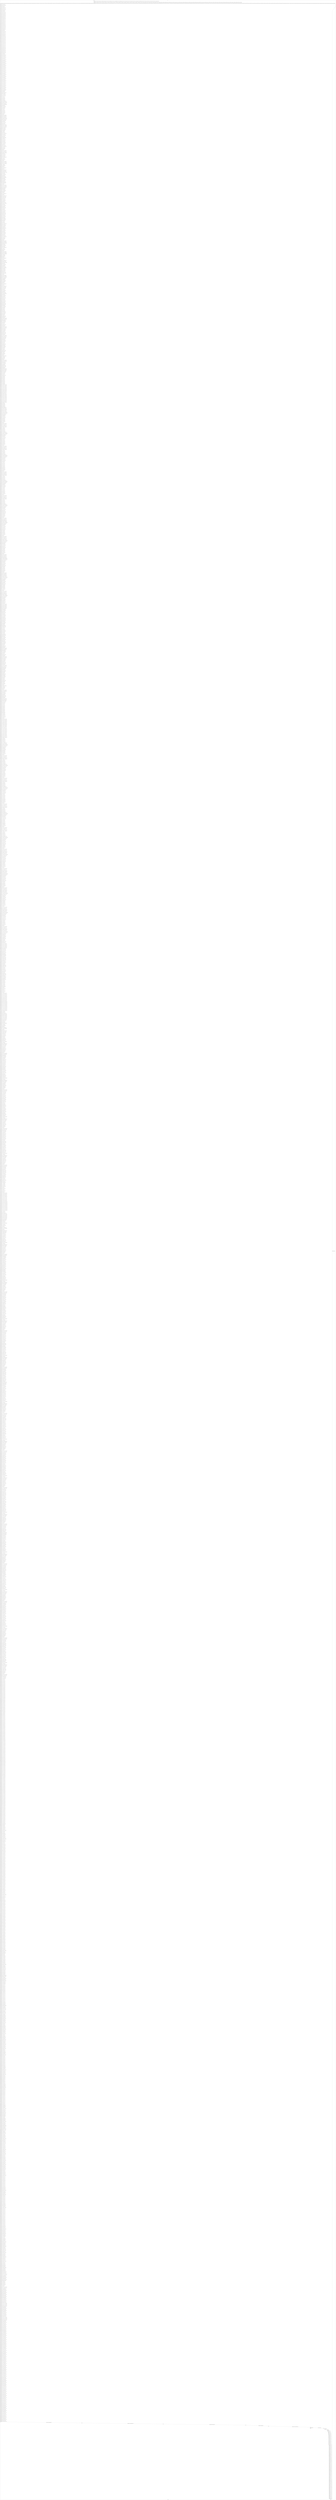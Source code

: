 digraph G {
label="Btor2XCFA";
subgraph cluster_0 {
label="main";
main_init[];
l1[];
l3[];
l4[];
l5[];
l6[];
l7[];
l8[];
l9[];
l10[];
l11[];
l12[];
l13[];
l14[];
l15[];
l16[];
l17[];
l18[];
l19[];
l20[];
l21[];
l22[];
l23[];
l24[];
l25[];
l26[];
l27[];
l28[];
l29[];
l30[];
l31[];
l32[];
l33[];
l34[];
l35[];
l36[];
l37[];
l38[];
l39[];
l40[];
l41[];
l42[];
l43[];
l44[];
l45[];
l46[];
l47[];
l48[];
l49[];
l50[];
l51[];
l52[];
l53[];
l54[];
l55[];
l56[];
l57[];
l58[];
l59[];
l60[];
l61[];
l62[];
l63[];
l64[];
l65[];
l66[];
l67[];
l68[];
l69[];
l70[];
l71[];
l72[];
l73[];
l74[];
l75[];
l76[];
l77[];
l78[];
l79[];
l80[];
l81[];
l82[];
l83[];
l84[];
l85[];
l86[];
l87[];
l88[];
l89[];
l90[];
l91[];
l92[];
l93[];
l94[];
l95[];
l96[];
l97[];
l98[];
l99[];
l100[];
l101[];
l102[];
l103[];
l104[];
l105[];
l106[];
l107[];
l108[];
l109[];
l110[];
l111[];
l112[];
l113[];
l114[];
l115[];
l116[];
l117[];
l118[];
l119[];
l120[];
l121[];
l122[];
l123[];
l124[];
l125[];
l126[];
l127[];
l128[];
l129[];
l130[];
l131[];
l132[];
l133[];
l134[];
l135[];
l136[];
l137[];
l138[];
l139[];
l140[];
l141[];
l142[];
l143[];
l144[];
l145[];
l146[];
l147[];
l148[];
l149[];
l150[];
l151[];
l152[];
l153[];
l154[];
l155[];
l156[];
l157[];
l158[];
l159[];
l160[];
l161[];
l162[];
l163[];
l164[];
l165[];
l166[];
l167[];
l168[];
l169[];
l170[];
l171[];
l172[];
l173[];
l174[];
l175[];
l176[];
l177[];
l178[];
l179[];
l180[];
l181[];
l182[];
l183[];
l184[];
l185[];
l186[];
l187[];
l188[];
l189[];
l190[];
l191[];
l192[];
l193[];
l194[];
l195[];
l196[];
l197[];
l198[];
l199[];
l200[];
l201[];
l202[];
l203[];
l204[];
l205[];
l206[];
l207[];
l208[];
l209[];
l210[];
l211[];
l212[];
l213[];
l214[];
l215[];
l216[];
l217[];
l218[];
l219[];
l220[];
l221[];
l222[];
l223[];
l224[];
l225[];
l226[];
l227[];
l228[];
l229[];
l230[];
l231[];
l232[];
l233[];
l234[];
l235[];
l236[];
l237[];
l238[];
l239[];
l240[];
l241[];
l242[];
l243[];
l244[];
l245[];
l246[];
l247[];
l248[];
l249[];
l250[];
l251[];
l252[];
l253[];
l254[];
l255[];
l256[];
l257[];
l258[];
l259[];
l260[];
l261[];
l262[];
l263[];
l264[];
l265[];
l266[];
l267[];
l268[];
l269[];
l270[];
l271[];
l272[];
l273[];
l274[];
l275[];
l276[];
l277[];
l278[];
l279[];
l280[];
l281[];
l282[];
l283[];
l284[];
l285[];
l286[];
l287[];
l288[];
l289[];
l290[];
l291[];
l292[];
l293[];
l294[];
l295[];
l296[];
l297[];
l298[];
l299[];
l300[];
l301[];
l302[];
l303[];
l304[];
l305[];
l306[];
l307[];
l308[];
l309[];
l310[];
l311[];
l312[];
l313[];
l314[];
l315[];
l316[];
l317[];
l318[];
l319[];
l320[];
l321[];
l322[];
l323[];
l324[];
l325[];
l326[];
l327[];
l328[];
l329[];
l330[];
l331[];
l332[];
l333[];
l334[];
l335[];
l336[];
l337[];
l338[];
l339[];
l340[];
l341[];
l342[];
l343[];
l344[];
l345[];
l346[];
l347[];
l348[];
l349[];
l350[];
l351[];
l352[];
l353[];
l354[];
l355[];
l356[];
l357[];
l358[];
l359[];
l360[];
l361[];
l362[];
l363[];
l364[];
l365[];
l366[];
l367[];
l368[];
l369[];
l370[];
l371[];
l372[];
l373[];
l374[];
l375[];
l376[];
l377[];
l378[];
l379[];
l380[];
l381[];
l382[];
l383[];
l384[];
l385[];
l386[];
l387[];
l388[];
l389[];
l390[];
l391[];
l392[];
l393[];
l394[];
l395[];
l396[];
l397[];
l398[];
l399[];
l400[];
l401[];
l402[];
l403[];
l404[];
l405[];
l406[];
l407[];
l408[];
l409[];
l410[];
l411[];
l412[];
l413[];
l414[];
l415[];
l416[];
l417[];
l418[];
l419[];
l420[];
l421[];
l422[];
l423[];
l424[];
l425[];
l426[];
l427[];
l428[];
l429[];
l430[];
l431[];
l432[];
l433[];
l434[];
l435[];
l436[];
l437[];
l438[];
l439[];
l440[];
l441[];
l442[];
l443[];
l444[];
l445[];
l446[];
l447[];
l448[];
l449[];
l450[];
l451[];
l452[];
l453[];
l454[];
l455[];
l456[];
l457[];
l458[];
l459[];
l460[];
l461[];
l462[];
l463[];
l464[];
l465[];
l466[];
l467[];
l468[];
l469[];
l470[];
l471[];
l472[];
l473[];
l474[];
l475[];
l476[];
l477[];
l478[];
l479[];
l480[];
l481[];
l482[];
l483[];
l484[];
l485[];
l486[];
l487[];
l488[];
l489[];
l490[];
l491[];
l492[];
l493[];
l494[];
l495[];
l496[];
l497[];
l498[];
l499[];
l500[];
l501[];
l502[];
l503[];
l504[];
l505[];
l506[];
l507[];
l508[];
l509[];
l510[];
l511[];
l512[];
l513[];
l514[];
l515[];
l516[];
l517[];
l518[];
l519[];
l520[];
l521[];
l522[];
l523[];
l524[];
l525[];
l526[];
l527[];
l528[];
l529[];
l530[];
l531[];
l532[];
l533[];
l534[];
l535[];
l536[];
l537[];
l538[];
l539[];
l540[];
l541[];
l542[];
l543[];
l544[];
l545[];
l546[];
l547[];
l548[];
l549[];
l550[];
l551[];
l552[];
l553[];
l554[];
l555[];
l556[];
l557[];
l558[];
l559[];
l560[];
l561[];
l562[];
l563[];
l564[];
l565[];
l566[];
l567[];
l568[];
l569[];
l570[];
l571[];
l572[];
l573[];
l574[];
l575[];
l576[];
l577[];
l578[];
l579[];
l580[];
l581[];
l582[];
l583[];
l584[];
l585[];
l586[];
l587[];
l588[];
l589[];
l590[];
l591[];
l592[];
l593[];
l594[];
l595[];
l596[];
l597[];
l598[];
l599[];
l600[];
l601[];
l602[];
l603[];
l604[];
l605[];
l606[];
l607[];
l608[];
l609[];
l610[];
l611[];
l612[];
l613[];
l614[];
l615[];
l616[];
l617[];
l618[];
l619[];
l620[];
l621[];
l622[];
l623[];
l624[];
l625[];
l626[];
l627[];
l628[];
l629[];
l630[];
l631[];
l632[];
l633[];
l634[];
l635[];
l636[];
l637[];
l638[];
l639[];
l640[];
l641[];
l642[];
l643[];
l644[];
l645[];
l646[];
l647[];
l648[];
l649[];
l650[];
l651[];
l652[];
l653[];
l654[];
l655[];
l656[];
l657[];
l658[];
l659[];
l660[];
l661[];
l662[];
l663[];
l664[];
l665[];
l666[];
l667[];
l668[];
l669[];
l670[];
l671[];
l672[];
l673[];
l674[];
l675[];
l676[];
l677[];
l678[];
l679[];
l680[];
l681[];
l682[];
l683[];
l684[];
l685[];
l686[];
l687[];
l688[];
l689[];
l690[];
l691[];
l692[];
l693[];
l694[];
l695[];
l696[];
l697[];
l698[];
l699[];
l700[];
l701[];
l702[];
l703[];
l704[];
l705[];
l706[];
l707[];
l708[];
l709[];
l710[];
l711[];
l712[];
l713[];
l714[];
l715[];
l716[];
l717[];
l718[];
l719[];
l720[];
l721[];
l722[];
l723[];
l724[];
l725[];
l726[];
l727[];
l728[];
l729[];
l730[];
l731[];
l732[];
l733[];
l734[];
l735[];
l736[];
l737[];
l738[];
l739[];
l740[];
l741[];
l742[];
l743[];
l744[];
l745[];
l746[];
l747[];
l748[];
l749[];
l750[];
l751[];
l752[];
l753[];
l754[];
l755[];
l756[];
l757[];
l758[];
l759[];
l760[];
l761[];
l762[];
l763[];
l764[];
l765[];
l766[];
l767[];
l768[];
l769[];
l770[];
l771[];
l772[];
l773[];
l774[];
l775[];
l776[];
l777[];
l778[];
l779[];
l780[];
l781[];
l782[];
l783[];
l784[];
l785[];
l786[];
l787[];
l788[];
l789[];
l790[];
l791[];
l792[];
l793[];
l794[];
l795[];
l796[];
l797[];
l798[];
l799[];
l800[];
l801[];
l802[];
l803[];
l804[];
l805[];
l806[];
l807[];
l808[];
l809[];
l810[];
l811[];
l812[];
l813[];
l814[];
l815[];
l816[];
l817[];
l818[];
l819[];
l820[];
l821[];
l822[];
l823[];
l824[];
l825[];
l826[];
l827[];
l828[];
l829[];
l830[];
l831[];
l832[];
l833[];
l834[];
l835[];
l836[];
l837[];
l838[];
l839[];
l840[];
l841[];
l842[];
l843[];
l844[];
l845[];
l846[];
l847[];
l848[];
l849[];
l850[];
l851[];
l852[];
l853[];
l854[];
l855[];
l856[];
l857[];
l858[];
l859[];
l860[];
l861[];
l862[];
l863[];
l864[];
l865[];
l866[];
l867[];
l868[];
l869[];
l870[];
l871[];
l872[];
l873[];
l874[];
l875[];
l876[];
l877[];
l878[];
l879[];
l880[];
l881[];
l882[];
l883[];
l884[];
l885[];
l886[];
l887[];
l888[];
l889[];
l890[];
l891[];
l892[];
l893[];
l894[];
l895[];
l896[];
l897[];
l898[];
l899[];
l900[];
l901[];
l902[];
l903[];
l904[];
l905[];
l906[];
l907[];
l908[];
l909[];
l910[];
l911[];
l912[];
l913[];
l914[];
l915[];
l916[];
l917[];
l918[];
l919[];
l920[];
l921[];
l922[];
l923[];
l924[];
l925[];
l926[];
l927[];
l928[];
l929[];
l930[];
l931[];
l932[];
l933[];
l934[];
l935[];
l936[];
l937[];
l938[];
l939[];
l940[];
l941[];
l942[];
l943[];
l944[];
l945[];
l946[];
l947[];
l948[];
l949[];
l950[];
l951[];
l952[];
l953[];
l954[];
l955[];
l956[];
l957[];
l958[];
l959[];
l960[];
l961[];
l962[];
l963[];
l964[];
l965[];
l966[];
l967[];
l968[];
l969[];
l970[];
l971[];
l972[];
l973[];
l974[];
l975[];
l976[];
l977[];
l978[];
l979[];
l980[];
l981[];
l982[];
l983[];
l984[];
l985[];
l986[];
l987[];
l988[];
l989[];
l990[];
l991[];
l992[];
l993[];
l994[];
l995[];
l996[];
l997[];
l998[];
l999[];
l1000[];
l1001[];
l1002[];
l1003[];
l1004[];
l1005[];
l1006[];
l1007[];
l1008[];
l1009[];
l1010[];
l1011[];
l1012[];
l1013[];
l1014[];
l1015[];
l1016[];
l1017[];
l1018[];
l1019[];
l1020[];
l1021[];
l1022[];
l1023[];
l1024[];
l1025[];
l1026[];
l1027[];
l1028[];
l1029[];
l1030[];
l1031[];
l1032[];
l1033[];
l1034[];
l1035[];
l1036[];
l1037[];
l1038[];
l1039[];
l1040[];
l1041[];
l1042[];
l1043[];
l1044[];
l1045[];
l1046[];
l1047[];
l1048[];
l1049[];
l1050[];
l1051[];
l1052[];
l1053[];
l1054[];
l1055[];
l1056[];
l1057[];
l1058[];
l1059[];
l1060[];
l1061[];
l1062[];
l1063[];
l1064[];
l1065[];
l1066[];
l1067[];
l1068[];
l1069[];
l1070[];
l1071[];
l1072[];
l1073[];
l1074[];
l1075[];
l1076[];
l1077[];
l1078[];
l1079[];
l1080[];
l1081[];
l1082[];
l1083[];
l1084[];
l1085[];
l1086[];
l1087[];
l1088[];
l1089[];
l1090[];
l1091[];
l1092[];
l1093[];
l1094[];
l1095[];
l1096[];
l1097[];
l1098[];
l1099[];
l1100[];
l1101[];
l1102[];
l1103[];
l1104[];
l1105[];
l1106[];
l1107[];
l1108[];
l1109[];
l1110[];
l1111[];
l1112[];
l1113[];
l1114[];
l1115[];
l1116[];
l1117[];
l1118[];
l1119[];
l1120[];
l1121[];
l1122[];
l1123[];
l1124[];
l1125[];
l1126[];
l1127[];
l1128[];
l1129[];
l1130[];
l1131[];
l1132[];
l1133[];
l1134[];
l1135[];
l1136[];
l1137[];
l1138[];
l1139[];
l1140[];
l1141[];
l1142[];
l1143[];
l1144[];
l1145[];
l1146[];
l1147[];
l1148[];
l1149[];
l1150[];
l1151[];
l1152[];
l1153[];
l1154[];
l1155[];
l1156[];
l1157[];
l1158[];
l1159[];
l1160[];
l1161[];
l1162[];
l1163[];
l1164[];
l1165[];
l1166[];
l1167[];
l1168[];
l1169[];
l1170[];
l1171[];
l1172[];
l1173[];
l1174[];
l1175[];
l1176[];
l1177[];
l1178[];
l1179[];
l1180[];
l1181[];
l1182[];
l1183[];
l1184[];
l1185[];
l1186[];
l1187[];
l1188[];
l1189[];
l1190[];
l1191[];
l1192[];
l1193[];
l1194[];
l1195[];
l1196[];
l1197[];
l1198[];
l1199[];
l1200[];
l1201[];
l1202[];
l1203[];
l1204[];
l1205[];
l1206[];
l1207[];
l1208[];
l1209[];
l1210[];
l1211[];
l1212[];
l1213[];
l1214[];
l1215[];
l1216[];
l1217[];
l1218[];
l1219[];
l1220[];
l1221[];
l1222[];
l1223[];
l1224[];
l1225[];
l1226[];
l1227[];
l1228[];
l1229[];
l1230[];
l1231[];
l1232[];
l1233[];
l1234[];
l1235[];
l1236[];
l1237[];
l1238[];
l1239[];
l1240[];
l1241[];
l1242[];
l1243[];
l1244[];
l1245[];
l1246[];
l1247[];
l1248[];
l1249[];
l1250[];
l1251[];
l1252[];
l1253[];
l1254[];
l1255[];
l1256[];
l1257[];
l1258[];
l1259[];
l1260[];
l1261[];
l1262[];
l1263[];
l1264[];
l1265[];
l1266[];
l1267[];
l1268[];
l1269[];
l1270[];
l1271[];
l1272[];
l1273[];
l1274[];
l1275[];
l1276[];
l1277[];
l1278[];
l1279[];
l1280[];
l1281[];
l1282[];
l1283[];
l1284[];
l1285[];
l1286[];
l1287[];
l1288[];
l1289[];
l1290[];
l1291[];
l1292[];
l1293[];
l1294[];
l1295[];
l1296[];
l1297[];
l1298[];
l1299[];
l1300[];
l1301[];
l1302[];
l1303[];
l1304[];
l1305[];
l1306[];
l1307[];
l1308[];
l1309[];
l1310[];
l1311[];
l1312[];
l1313[];
l1314[];
l1315[];
l1316[];
l1317[];
l1318[];
l1319[];
l1320[];
l1321[];
l1322[];
l1323[];
l1324[];
l1325[];
l1326[];
l1327[];
l1328[];
l1329[];
l1330[];
l1331[];
l1332[];
l1333[];
l1334[];
l1335[];
l1336[];
l1337[];
l1338[];
l1339[];
l1340[];
l1341[];
l1342[];
l1343[];
l1344[];
l1345[];
l1346[];
l1347[];
l1348[];
l1349[];
l1350[];
l1351[];
l1352[];
l1353[];
l1354[];
l1355[];
l1356[];
l1357[];
l1358[];
l1359[];
l1360[];
l1361[];
l1362[];
l1363[];
l1364[];
l1365[];
l1366[];
l1367[];
l1368[];
l1369[];
l1370[];
l1371[];
l1372[];
l1373[];
l1374[];
l1375[];
l1376[];
l1377[];
l1378[];
l1379[];
l1380[];
l1381[];
l1382[];
l1383[];
l1384[];
l1385[];
l1386[];
l1387[];
l1388[];
l1389[];
l1390[];
l1391[];
l1392[];
l1393[];
l1394[];
l1395[];
l1396[];
l1397[];
l1398[];
l1399[];
l1400[];
l1401[];
l1402[];
l1403[];
l1404[];
l1405[];
l1406[];
l1407[];
l1408[];
l1409[];
l1410[];
l1411[];
l1412[];
l1413[];
l1414[];
l1415[];
l1416[];
l1417[];
l1418[];
l1419[];
l1420[];
l1421[];
l1422[];
l1423[];
l1424[];
l1425[];
l1426[];
l1427[];
l1428[];
l1429[];
l1430[];
l1431[];
l1432[];
l1433[];
l1434[];
l1435[];
l1436[];
l1437[];
l1438[];
l1439[];
l1440[];
l1441[];
l1442[];
l1443[];
l1444[];
l1445[];
l1446[];
l1447[];
l1448[];
l1449[];
l1450[];
l1451[];
l1452[];
l1453[];
l1454[];
l1455[];
l1456[];
l1457[];
l1458[];
l1459[];
l1460[];
l1461[];
l1462[];
l1463[];
l1464[];
l1465[];
l1466[];
l1467[];
l1468[];
l1469[];
l1470[];
l1471[];
l1472[];
l1473[];
l1474[];
l1475[];
l1476[];
l1477[];
l1478[];
l1479[];
l1480[];
l1481[];
l1482[];
l1483[];
l1484[];
l1485[];
l1486[];
l1487[];
l1488[];
l1489[];
l1490[];
l1491[];
l1492[];
l1493[];
l1494[];
l1495[];
l1496[];
l1497[];
l1498[];
l1499[];
l1500[];
l1501[];
l1502[];
l1503[];
l1504[];
l1505[];
l1506[];
l1507[];
l1508[];
l1509[];
l1510[];
l1511[];
l1512[];
l1513[];
l1514[];
l1515[];
l1516[];
l1517[];
l1518[];
l1519[];
l1520[];
l1521[];
l1522[];
l1523[];
l1524[];
l1525[];
l1526[];
l1527[];
l1528[];
l1529[];
l1530[];
l1531[];
l1532[];
l1533[];
l1534[];
l1535[];
l1536[];
l1537[];
l1538[];
l1539[];
l1540[];
l1541[];
l1542[];
l1543[];
l1544[];
l1545[];
l1546[];
l1547[];
l1548[];
l1549[];
l1550[];
l1551[];
l1552[];
l1553[];
l1554[];
l1555[];
l1556[];
l1557[];
l1558[];
l1559[];
l1560[];
l1561[];
l1562[];
l1563[];
l1564[];
l1565[];
l1566[];
l1567[];
l1568[];
l1569[];
l1570[];
l1571[];
l1572[];
l1573[];
l1574[];
l1575[];
l1576[];
l1577[];
l1578[];
l1579[];
l1580[];
l1581[];
l1582[];
l1583[];
l1584[];
l1585[];
l1586[];
l1587[];
l1588[];
l1589[];
l1590[];
l1591[];
l1592[];
l1593[];
l1594[];
l1595[];
l1596[];
l1597[];
l1598[];
l1599[];
l1600[];
l1601[];
l1602[];
l1603[];
l1604[];
l1605[];
l1606[];
l1607[];
l1608[];
l1609[];
l1610[];
l1611[];
l1612[];
l1613[];
l1614[];
l1615[];
l1616[];
l1617[];
l1618[];
l1619[];
l1620[];
l1621[];
l1622[];
l1623[];
l1624[];
l1625[];
l1626[];
l1627[];
l1628[];
l1629[];
l1630[];
l1631[];
l1632[];
l1633[];
l1634[];
l1635[];
l1636[];
l1637[];
l1638[];
l1639[];
l1640[];
l1641[];
l1642[];
l1643[];
l1644[];
l1645[];
l1646[];
l1647[];
l1648[];
l1649[];
l1650[];
l1651[];
l1652[];
l1653[];
l1654[];
l1655[];
l1656[];
l1657[];
l1658[];
l1659[];
l1660[];
l1661[];
l1662[];
l1663[];
l1664[];
l1665[];
l1666[];
l1667[];
l1668[];
l1669[];
l1670[];
l1671[];
l1672[];
l1673[];
l1674[];
l1675[];
l1676[];
l1677[];
l1678[];
l1679[];
l1680[];
l1681[];
l1682[];
l1683[];
l1684[];
l1685[];
l1686[];
l1687[];
l1688[];
l1689[];
l1690[];
l1691[];
l1692[];
l1693[];
l1694[];
l1695[];
l1696[];
l1697[];
l1698[];
l1699[];
l1700[];
l1701[];
l1702[];
l1703[];
l1704[];
l1705[];
l1706[];
l1707[];
l1708[];
l1709[];
l1710[];
l1711[];
l1712[];
l1713[];
l1714[];
l1715[];
l1716[];
l1717[];
l1718[];
l1719[];
l1720[];
l1721[];
l1722[];
l1723[];
l1724[];
l1725[];
l1726[];
l1727[];
l1728[];
l1729[];
l1730[];
l1731[];
l1732[];
l1733[];
l1734[];
l1735[];
l1736[];
l1737[];
l1738[];
l1739[];
l1740[];
l1741[];
l1742[];
l1743[];
l1744[];
l1745[];
l1746[];
l1747[];
l1748[];
l1749[];
l1750[];
l1751[];
l1752[];
l1753[];
l1754[];
l1755[];
l1756[];
l1757[];
l1758[];
l1759[];
l1760[];
l1761[];
l1762[];
l1763[];
l1764[];
l1765[];
l1766[];
l1767[];
l1768[];
l1769[];
l1770[];
l1771[];
l1772[];
l1773[];
l1774[];
l1775[];
l1776[];
l1777[];
l1778[];
l1779[];
l1780[];
l1781[];
l1782[];
l1783[];
l1784[];
l1785[];
l1786[];
l1787[];
l1788[];
l1789[];
l1790[];
l1791[];
l1792[];
l1793[];
l1794[];
l1795[];
l1796[];
l1797[];
l1798[];
l1799[];
l1800[];
l1801[];
l1802[];
l1803[];
l1804[];
l1805[];
l1806[];
l1807[];
l1808[];
l1809[];
l1810[];
l1811[];
l1812[];
l1813[];
l1814[];
l1815[];
l1816[];
l1817[];
l1818[];
l1819[];
l1820[];
l1821[];
l1822[];
l1823[];
l1824[];
l1825[];
l1826[];
l1827[];
l1828[];
l1829[];
l1830[];
l1831[];
l1832[];
l1833[];
l1834[];
l1835[];
l1836[];
l1837[];
l1838[];
l1839[];
l1840[];
l1841[];
l1842[];
l1843[];
l1844[];
l1845[];
l1846[];
l1847[];
l1848[];
l1849[];
l1850[];
l1851[];
l1852[];
l1853[];
l1854[];
l1855[];
l1856[];
l1857[];
l1858[];
l1859[];
l1860[];
l1861[];
l1862[];
l1863[];
l1864[];
l1865[];
l1866[];
l1867[];
l1868[];
l1869[];
l1870[];
l1871[];
l1872[];
l1873[];
l1874[];
l1875[];
l1876[];
l1877[];
l1878[];
l1879[];
l1880[];
l1881[];
l1882[];
l1883[];
l1884[];
l1885[];
l1886[];
l1887[];
l1888[];
l1889[];
l1890[];
l1891[];
l1892[];
l1893[];
l1894[];
l1895[];
l1896[];
l1897[];
l1898[];
l1899[];
l1900[];
l1901[];
l1902[];
l1903[];
l1904[];
l1905[];
l1906[];
l1907[];
l1908[];
l1909[];
l1910[];
l1911[];
l1912[];
l1913[];
l1914[];
l1915[];
l1916[];
l1917[];
l1918[];
l1919[];
l1920[];
l1921[];
l1922[];
l1923[];
l1924[];
l1925[];
l1926[];
l1927[];
l1928[];
l1929[];
l1930[];
l1931[];
l1932[];
l1933[];
l1934[];
l1935[];
l1936[];
l1937[];
l1938[];
l1939[];
l1940[];
l1941[];
l1942[];
l1943[];
l1944[];
l1945[];
l1946[];
l1947[];
l1948[];
l1949[];
l1950[];
l1951[];
l1952[];
l1953[];
l1954[];
l1955[];
l1956[];
l1957[];
l1958[];
l1959[];
l1960[];
l1961[];
l1962[];
l1963[];
l1964[];
l1965[];
l1966[];
l1967[];
l1968[];
l1969[];
l1970[];
l1971[];
l1972[];
l1973[];
l1974[];
l1975[];
l1976[];
l1977[];
l1978[];
l1979[];
l1980[];
l1981[];
l1982[];
l1983[];
l1984[];
l1985[];
l1986[];
l1987[];
l1988[];
l1989[];
l1990[];
l1991[];
l1992[];
l1993[];
l1994[];
l1995[];
l1996[];
l1997[];
l1998[];
l1999[];
l2000[];
l2001[];
l2002[];
l2003[];
l2004[];
l2005[];
l2006[];
l2007[];
l2008[];
l2009[];
l2010[];
l2011[];
l2012[];
l2013[];
l2014[];
l2015[];
l2016[];
l2017[];
l2018[];
l2019[];
l2020[];
l2021[];
l2022[];
l2023[];
l2024[];
l2025[];
l2026[];
l2027[];
l2028[];
l2029[];
l2030[];
l2031[];
l2032[];
l2033[];
l2034[];
l2035[];
l2036[];
l2037[];
l2038[];
l2039[];
l2040[];
l2041[];
l2042[];
l2043[];
l2044[];
l2045[];
l2046[];
l2047[];
l2048[];
l2049[];
l2050[];
l2051[];
l2052[];
l2053[];
l2054[];
l2055[];
l2056[];
l2057[];
l2058[];
l2059[];
l2060[];
l2061[];
l2062[];
l2063[];
l2064[];
l2065[];
l2066[];
l2067[];
l2068[];
l2069[];
l2070[];
l2071[];
l2072[];
l2073[];
l2074[];
l2075[];
l2076[];
l2077[];
l2078[];
l2079[];
l2080[];
l2081[];
l2082[];
l2083[];
l2084[];
l2085[];
l2086[];
l2087[];
l2088[];
l2089[];
l2090[];
l2091[];
l2092[];
l2093[];
l2094[];
l2095[];
l2096[];
l2097[];
l2098[];
l2099[];
l2100[];
l2101[];
l2102[];
l2103[];
l2104[];
l2105[];
l2106[];
l2107[];
l2108[];
l2109[];
l2110[];
l2111[];
l2112[];
l2113[];
l2114[];
l2115[];
l2116[];
l2117[];
l2118[];
l2119[];
l2120[];
l2121[];
l2122[];
l2123[];
l2124[];
l2125[];
l2126[];
l2127[];
l2128[];
l2129[];
l2130[];
l2131[];
l2132[];
l2133[];
l2134[];
l2135[];
l2136[];
l2137[];
l2138[];
l2139[];
l2140[];
l2141[];
l2142[];
l2143[];
l2144[];
l2145[];
l2146[];
l2147[];
l2148[];
l2149[];
l2150[];
l2151[];
l2152[];
l2153[];
l2154[];
l2155[];
l2156[];
l2157[];
l2158[];
l2159[];
l2160[];
l2161[];
l2162[];
l2163[];
l2164[];
l2165[];
l2166[];
l2167[];
l2168[];
l2169[];
l2170[];
l2171[];
l2172[];
l2173[];
l2174[];
l2175[];
l2176[];
l2177[];
l2178[];
l2179[];
l2180[];
l2181[];
l2182[];
l2183[];
l2184[];
l2185[];
l2186[];
l2187[];
l2188[];
l2189[];
l2190[];
l2191[];
l2192[];
l2193[];
l2194[];
l2195[];
l2196[];
l2197[];
l2198[];
l2199[];
l2200[];
l2201[];
l2202[];
l2203[];
l2204[];
l2205[];
l2206[];
l2207[];
l2208[];
l2209[];
l2210[];
l2211[];
l2212[];
l2213[];
l2214[];
l2215[];
l2216[];
l2217[];
l2218[];
l2219[];
l2220[];
l2221[];
l2222[];
l2223[];
l2224[];
l2225[];
l2226[];
l2227[];
l2228[];
l2229[];
l2230[];
l2231[];
l2232[];
l2233[];
l2234[];
l2235[];
l2236[];
l2237[];
l2238[];
l2239[];
l2240[];
l2241[];
l2242[];
l2243[];
l2244[];
l2245[];
l2246[];
l2247[];
l2248[];
l2249[];
l2250[];
l2251[];
l2252[];
l2253[];
l2254[];
l2255[];
l2256[];
l2257[];
l2258[];
l2259[];
main_error[];
l2260[];
l2261[];
l2262[];
l2263[];
l2264[];
l2265[];
l2266[];
l2267[];
l2268[];
l2269[];
l2270[];
l2271[];
l2272[];
l2273[];
l2274[];
l2275[];
l2276[];
l2277[];
l2278[];
l2279[];
l2280[];
l2281[];
l2282[];
l2283[];
l2284[];
l2285[];
l2286[];
l2287[];
l2288[];
l2289[];
l2290[];
l2291[];
l2292[];
l2293[];
l2294[];
l2295[];
l2296[];
l2297[];
l2298[];
l2299[];
l2300[];
l2301[];
l2302[];
l2303[];
l2304[];
l2305[];
l2306[];
l2307[];
l2308[];
l2309[];
l2310[];
l2311[];
l2312[];
l2313[];
l2314[];
l2315[];
l2316[];
l2317[];
l2318[];
l2319[];
l2320[];
l2321[];
l2322[];
l2323[];
l2324[];
l2325[];
l2326[];
main_init -> l1 [label="[(assign const_5 #b00000000),(assign const_40 #b0),(assign const_188 #b00000000),(assign const_355 #b1),(assign const_363 #b00000000000000000000000000000000),(assign const_364 #b00000000000000000000000000000010),(assign const_365 #b000000000000000000000000),(assign const_368 #b00000000000000000000000000000001),(assign const_402 #b00000000000000000000000000000100),(assign const_404 #b00000000000000000000000000001000),(assign const_422 #b00000001),(assign const_433 #b00000000000000000000000000000011),(assign const_1271 #b00000000000000000000000000011000),(assign const_1274 #b00000000000000000000000000100000),(assign const_1297 #b00000010)] "];
l3 -> l4 [label="[(havoc input_225),(havoc input_227),(havoc input_229),(havoc input_231),(havoc input_233),(havoc input_235),(havoc input_237),(havoc input_239),(havoc input_241),(havoc input_243),(havoc input_245),(havoc input_247),(havoc input_249),(havoc input_251),(havoc input_253),(havoc input_255),(havoc input_257),(havoc input_259),(havoc input_261),(havoc input_263),(havoc input_265),(havoc input_267),(havoc input_269),(havoc input_271),(havoc input_273),(havoc input_275),(havoc input_277),(havoc input_279),(havoc input_281),(havoc input_283),(havoc input_285),(havoc input_287),(havoc input_289),(havoc input_291),(havoc input_293),(havoc input_295),(havoc input_297),(havoc input_299),(havoc input_301),(havoc input_303),(havoc input_305),(havoc input_307),(havoc input_309),(havoc input_311),(havoc input_313),(havoc input_315),(havoc input_317),(havoc input_319),(havoc input_321),(havoc input_323),(havoc input_325),(havoc input_327),(havoc input_329),(havoc input_331),(havoc input_333),(havoc input_335),(havoc input_337),(havoc input_339),(havoc input_341),(havoc input_343),(havoc input_345),(havoc input_347),(havoc input_349),(havoc input_351),(havoc input_353),(havoc input_357),(havoc input_361),(havoc input_378),(havoc input_394),(havoc input_401),(havoc input_410),(havoc input_415),(havoc input_419),(havoc input_432),(havoc input_452),(havoc input_458),(havoc input_469),(havoc input_479),(havoc input_485),(havoc input_491),(havoc input_497),(havoc input_501),(havoc input_508),(havoc input_513),(havoc input_517),(havoc input_529),(havoc input_548),(havoc input_554),(havoc input_565),(havoc input_575),(havoc input_581),(havoc input_587),(havoc input_593),(havoc input_600),(havoc input_609),(havoc input_618),(havoc input_629),(havoc input_635),(havoc input_652),(havoc input_661),(havoc input_704),(havoc input_724),(havoc input_746),(havoc input_771),(havoc input_794),(havoc input_811),(havoc input_829),(havoc input_847),(havoc input_865),(havoc input_883),(havoc input_894),(havoc input_900),(havoc input_907),(havoc input_916),(havoc input_923),(havoc input_929),(havoc input_938),(havoc input_947),(havoc input_958),(havoc input_964),(havoc input_981),(havoc input_990),(havoc input_1035),(havoc input_1055),(havoc input_1077),(havoc input_1102),(havoc input_1125),(havoc input_1142),(havoc input_1161),(havoc input_1180),(havoc input_1199),(havoc input_1218),(havoc input_1232),(havoc input_1238),(havoc input_1245),(havoc input_1254),(havoc input_1261),(havoc input_1319),(havoc input_1330),(havoc input_1341),(havoc input_1347),(havoc input_1356),(havoc input_1368),(havoc input_1379),(havoc input_1386),(havoc input_1396),(havoc input_1408),(havoc input_1419),(havoc input_1426),(havoc input_1434),(havoc input_1446),(havoc input_1457),(havoc input_1464),(havoc input_1521),(havoc input_1533),(havoc input_1544),(havoc input_1551),(havoc input_1560),(havoc input_1572),(havoc input_1583),(havoc input_1590),(havoc input_1600),(havoc input_1612),(havoc input_1623),(havoc input_1630),(havoc input_1638),(havoc input_1650),(havoc input_1661),(havoc input_1668),(havoc input_1678),(havoc input_1686),(havoc input_1698),(havoc input_1709),(havoc input_1717),(havoc input_1725),(havoc input_1737),(havoc input_1748),(havoc input_1755),(havoc input_1763),(havoc input_1775),(havoc input_1786),(havoc input_1793),(havoc input_1801),(havoc input_1813),(havoc input_1824),(havoc input_1834),(havoc input_1842),(havoc input_1854),(havoc input_1865),(havoc input_1873),(havoc input_1881),(havoc input_1893),(havoc input_1904),(havoc input_1911),(havoc input_1919),(havoc input_1931),(havoc input_1942),(havoc input_1949),(havoc input_1957),(havoc input_1969)] "];
l4 -> l5 [label="[(assign binary_141 (bvand state_41 (bvnot state_43)))] "];
l5 -> l6 [label="[(assign binary_142 (bvand binary_141 (bvnot state_45)))] "];
l6 -> l7 [label="[(assign binary_143 (bvand binary_142 state_47))] "];
l7 -> l8 [label="[(assign binary_144 (bvand binary_143 (bvnot state_49)))] "];
l8 -> l9 [label="[(assign binary_145 (bvand binary_144 (bvnot state_51)))] "];
l9 -> l10 [label="[(assign binary_146 (bvand binary_145 (bvnot state_53)))] "];
l10 -> l11 [label="[(assign binary_147 (bvand binary_146 state_55))] "];
l11 -> l12 [label="[(assign binary_148 (bvand binary_147 (bvnot state_57)))] "];
l12 -> l13 [label="[(assign binary_149 (bvand binary_148 (bvnot state_59)))] "];
l13 -> l14 [label="[(assign binary_150 (bvand binary_149 (bvnot state_61)))] "];
l14 -> l15 [label="[(assign binary_151 (bvand binary_150 (bvnot state_63)))] "];
l15 -> l16 [label="[(assign binary_152 (bvand binary_151 (bvnot state_65)))] "];
l16 -> l17 [label="[(assign binary_153 (bvand binary_152 (bvnot state_67)))] "];
l17 -> l18 [label="[(assign binary_154 (bvand binary_153 (bvnot state_69)))] "];
l18 -> l19 [label="[(assign binary_155 (bvand binary_154 (bvnot state_71)))] "];
l19 -> l20 [label="[(assign binary_156 (bvand binary_155 (bvnot state_73)))] "];
l20 -> l21 [label="[(assign binary_157 (bvand binary_156 (bvnot state_75)))] "];
l21 -> l22 [label="[(assign binary_158 (bvand binary_157 (bvnot state_77)))] "];
l22 -> l23 [label="[(assign binary_159 (bvand binary_158 (bvnot state_79)))] "];
l23 -> l24 [label="[(assign binary_160 (bvand binary_159 (bvnot state_81)))] "];
l24 -> l25 [label="[(assign binary_161 (bvand binary_160 (bvnot state_83)))] "];
l25 -> l26 [label="[(assign binary_162 (bvand binary_161 (bvnot state_85)))] "];
l26 -> l27 [label="[(assign binary_163 (bvand binary_162 (bvnot state_87)))] "];
l27 -> l28 [label="[(assign binary_164 (bvand binary_163 (bvnot state_89)))] "];
l28 -> l29 [label="[(assign binary_165 (bvand binary_164 state_91))] "];
l29 -> l30 [label="[(assign binary_166 (bvand binary_165 (bvnot state_93)))] "];
l30 -> l31 [label="[(assign binary_167 (bvand binary_166 (bvnot state_95)))] "];
l31 -> l32 [label="[(assign binary_168 (bvand binary_167 (bvnot state_97)))] "];
l32 -> l33 [label="[(assign binary_169 (bvand binary_168 (bvnot state_99)))] "];
l33 -> l34 [label="[(assign binary_170 (bvand binary_169 (bvnot state_101)))] "];
l34 -> l35 [label="[(assign binary_171 (bvand binary_170 (bvnot state_103)))] "];
l35 -> l36 [label="[(assign binary_172 (bvand binary_171 (bvnot state_105)))] "];
l36 -> l37 [label="[(assign binary_173 (bvand binary_172 (bvnot state_107)))] "];
l37 -> l38 [label="[(assign binary_174 (bvand binary_173 (bvnot state_109)))] "];
l38 -> l39 [label="[(assign binary_175 (bvand binary_174 (bvnot state_111)))] "];
l39 -> l40 [label="[(assign binary_176 (bvand binary_175 (bvnot state_113)))] "];
l40 -> l41 [label="[(assign binary_177 (bvand binary_176 (bvnot state_115)))] "];
l41 -> l42 [label="[(assign binary_178 (bvand binary_177 (bvnot state_117)))] "];
l42 -> l43 [label="[(assign binary_179 (bvand binary_178 (bvnot state_119)))] "];
l43 -> l44 [label="[(assign binary_180 (bvand binary_179 (bvnot state_121)))] "];
l44 -> l45 [label="[(assign binary_181 (bvand binary_180 (bvnot state_123)))] "];
l45 -> l46 [label="[(assign binary_182 (bvand binary_181 (bvnot state_125)))] "];
l46 -> l47 [label="[(assign binary_183 (bvand binary_182 (bvnot state_127)))] "];
l47 -> l48 [label="[(assign binary_184 (bvand binary_183 (bvnot state_129)))] "];
l48 -> l49 [label="[(assign binary_185 (bvand binary_184 (bvnot state_131)))] "];
l49 -> l50 [label="[(assign binary_186 (bvand binary_185 (bvnot state_133)))] "];
l50 -> l51 [label="[(assign binary_187 (bvand binary_186 state_135))] "];
l51 -> l52 [label="[(assign comparison_189 (ite (= const_188 state_6) #b1 #b0))] "];
l52 -> l53 [label="[(assign binary_190 (bvand binary_187 comparison_189))] "];
l53 -> l54 [label="[(assign comparison_191 (ite (= const_188 state_8) #b1 #b0))] "];
l54 -> l55 [label="[(assign binary_192 (bvand binary_190 comparison_191))] "];
l55 -> l56 [label="[(assign comparison_193 (ite (= const_188 state_10) #b1 #b0))] "];
l56 -> l57 [label="[(assign binary_194 (bvand binary_192 comparison_193))] "];
l57 -> l58 [label="[(assign comparison_195 (ite (= const_188 state_12) #b1 #b0))] "];
l58 -> l59 [label="[(assign binary_196 (bvand binary_194 comparison_195))] "];
l59 -> l60 [label="[(assign comparison_197 (ite (= const_188 state_14) #b1 #b0))] "];
l60 -> l61 [label="[(assign binary_198 (bvand binary_196 comparison_197))] "];
l61 -> l62 [label="[(assign comparison_199 (ite (= const_188 state_16) #b1 #b0))] "];
l62 -> l63 [label="[(assign binary_200 (bvand binary_198 comparison_199))] "];
l63 -> l64 [label="[(assign comparison_201 (ite (= const_188 state_18) #b1 #b0))] "];
l64 -> l65 [label="[(assign binary_202 (bvand binary_200 comparison_201))] "];
l65 -> l66 [label="[(assign comparison_203 (ite (= const_188 state_20) #b1 #b0))] "];
l66 -> l67 [label="[(assign binary_204 (bvand binary_202 comparison_203))] "];
l67 -> l68 [label="[(assign comparison_205 (ite (= const_188 state_22) #b1 #b0))] "];
l68 -> l69 [label="[(assign binary_206 (bvand binary_204 comparison_205))] "];
l69 -> l70 [label="[(assign comparison_207 (ite (= const_188 state_24) #b1 #b0))] "];
l70 -> l71 [label="[(assign binary_208 (bvand binary_206 comparison_207))] "];
l71 -> l72 [label="[(assign comparison_209 (ite (= const_188 state_26) #b1 #b0))] "];
l72 -> l73 [label="[(assign binary_210 (bvand binary_208 comparison_209))] "];
l73 -> l74 [label="[(assign comparison_211 (ite (= const_188 state_28) #b1 #b0))] "];
l74 -> l75 [label="[(assign binary_212 (bvand binary_210 comparison_211))] "];
l75 -> l76 [label="[(assign comparison_213 (ite (= const_188 state_30) #b1 #b0))] "];
l76 -> l77 [label="[(assign binary_214 (bvand binary_212 comparison_213))] "];
l77 -> l78 [label="[(assign comparison_215 (ite (= const_188 state_32) #b1 #b0))] "];
l78 -> l79 [label="[(assign binary_216 (bvand binary_214 comparison_215))] "];
l79 -> l80 [label="[(assign comparison_217 (ite (= const_188 state_34) #b1 #b0))] "];
l80 -> l81 [label="[(assign binary_218 (bvand binary_216 comparison_217))] "];
l81 -> l82 [label="[(assign comparison_219 (ite (= const_188 state_36) #b1 #b0))] "];
l82 -> l83 [label="[(assign binary_220 (bvand binary_218 comparison_219))] "];
l83 -> l84 [label="[(assign comparison_221 (ite (= const_188 state_38) #b1 #b0))] "];
l84 -> l85 [label="[(assign binary_222 (bvand binary_220 comparison_221))] "];
l85 -> l86 [label="[(assign binary_223 (bvand state_139 binary_222))] "];
l86 -> l87 [label="[(assign comparison_358 (ite (= input_233 input_231) #b1 #b0))] "];
l87 -> l88 [label="[(assign binary_359 (bvand input_261 comparison_358))] "];
l88 -> l89 [label="[(assign binary_360 (bvor (bvnot input_357) binary_359))] "];
l89 -> l90 [label="[(assign binary_362 (bvand input_261 (bvnot input_357)))] "];
l90 -> l91 [label="[(assign binary_366 (++ const_365 input_233))] "];
l91 -> l92 [label="[(assign binary_367 (bvadd const_364 binary_366))] "];
l92 -> l93 [label="[(assign binary_369 (bvsub binary_367 const_368))] "];
l93 -> l94 [label="[(assign binary_370 (bvsrem binary_369 const_364))] "];
l94 -> l95 [label="[(assign comparison_371 (ite (= const_363 binary_370) #b1 #b0))] "];
l95 -> l96 [label="[(assign ternary_372 (ite (= comparison_371 #b1) input_225 input_227))] "];
l96 -> l97 [label="[(assign comparison_373 (ite (= const_188 ternary_372) #b1 #b0))] "];
l97 -> l98 [label="[(assign binary_374 (bvand (bvnot comparison_358) comparison_373))] "];
l98 -> l99 [label="[(assign binary_375 (bvand binary_362 binary_374))] "];
l99 -> l100 [label="[(assign binary_376 (bvor (bvnot input_361) binary_375))] "];
l100 -> l101 [label="[(assign binary_377 (bvand binary_360 binary_376))] "];
l101 -> l102 [label="[(assign binary_379 (bvor input_263 input_361))] "];
l102 -> l103 [label="[(assign binary_380 (++ const_365 input_231))] "];
l103 -> l104 [label="[(assign binary_381 (bvadd const_364 binary_380))] "];
l104 -> l105 [label="[(assign binary_382 (bvsub binary_381 const_368))] "];
l105 -> l106 [label="[(assign binary_383 (bvsrem binary_382 const_364))] "];
l106 -> l107 [label="[(assign slice_384 (extract binary_383 0 8))] "];
l107 -> l108 [label="[(assign ternary_385 (ite (= input_361 #b1) slice_384 input_233))] "];
l108 -> l109 [label="[(assign comparison_386 (ite (= input_231 ternary_385) #b1 #b0))] "];
l109 -> l110 [label="[(assign comparison_387 (ite (= const_188 ternary_385) #b1 #b0))] "];
l110 -> l111 [label="[(assign ternary_388 (ite (= comparison_387 #b1) input_225 input_227))] "];
l111 -> l112 [label="[(assign comparison_389 (ite (= const_188 ternary_388) #b1 #b0))] "];
l112 -> l113 [label="[(assign binary_390 (bvor comparison_386 comparison_389))] "];
l113 -> l114 [label="[(assign binary_391 (bvand binary_379 binary_390))] "];
l114 -> l115 [label="[(assign binary_392 (bvor (bvnot input_378) binary_391))] "];
l115 -> l116 [label="[(assign binary_393 (bvand binary_377 binary_392))] "];
l116 -> l117 [label="[(assign ternary_395 (ite (= input_357 #b1) const_188 input_229))] "];
l117 -> l118 [label="[(assign ternary_396 (ite (= input_378 #b1) const_188 ternary_395))] "];
l118 -> l119 [label="[(assign comparison_397 (ite (= const_188 ternary_396) #b1 #b0))] "];
l119 -> l120 [label="[(assign binary_398 (bvand input_277 comparison_397))] "];
l120 -> l121 [label="[(assign binary_399 (bvor (bvnot input_394) binary_398))] "];
l121 -> l122 [label="[(assign binary_400 (bvand binary_393 binary_399))] "];
l122 -> l123 [label="[(assign binary_403 (++ const_365 input_245))] "];
l123 -> l124 [label="[(assign binary_405 (bvsdiv binary_403 const_404))] "];
l124 -> l125 [label="[(assign comparison_406 (ite (= const_402 binary_405) #b1 #b0))] "];
l125 -> l126 [label="[(assign binary_407 (bvand input_281 comparison_406))] "];
l126 -> l127 [label="[(assign binary_408 (bvor (bvnot input_401) binary_407))] "];
l127 -> l128 [label="[(assign binary_409 (bvand binary_400 binary_408))] "];
l128 -> l129 [label="[(assign binary_411 (bvand comparison_397 comparison_406))] "];
l129 -> l130 [label="[(assign binary_412 (bvand input_285 binary_411))] "];
l130 -> l131 [label="[(assign binary_413 (bvor (bvnot input_410) binary_412))] "];
l131 -> l132 [label="[(assign binary_414 (bvand binary_409 binary_413))] "];
l132 -> l133 [label="[(assign binary_416 (bvand input_291 comparison_406))] "];
l133 -> l134 [label="[(assign binary_417 (bvor (bvnot input_415) binary_416))] "];
l134 -> l135 [label="[(assign binary_418 (bvand binary_414 binary_417))] "];
l135 -> l136 [label="[(assign binary_420 (bvand input_291 (bvnot input_415)))] "];
l136 -> l137 [label="[(assign comparison_421 (ite (= const_363 binary_405) #b1 #b0))] "];
l137 -> l138 [label="[(assign binary_423 (bvsrem binary_403 const_404))] "];
l138 -> l139 [label="[(assign binary_424 (bvadd const_368 binary_423))] "];
l139 -> l140 [label="[(assign slice_425 (extract binary_424 0 8))] "];
l140 -> l141 [label="[(assign ternary_426 (ite (= input_410 #b1) slice_425 input_239))] "];
l141 -> l142 [label="[(assign comparison_427 (ite (= const_422 ternary_426) #b1 #b0))] "];
l142 -> l143 [label="[(assign binary_428 (bvand comparison_421 (bvnot comparison_427)))] "];
l143 -> l144 [label="[(assign binary_429 (bvand binary_420 binary_428))] "];
l144 -> l145 [label="[(assign binary_430 (bvor (bvnot input_419) binary_429))] "];
l145 -> l146 [label="[(assign binary_431 (bvand binary_418 binary_430))] "];
l146 -> l147 [label="[(assign comparison_434 (ite (= const_433 binary_405) #b1 #b0))] "];
l147 -> l148 [label="[(assign binary_435 (++ const_365 slice_425))] "];
l148 -> l149 [label="[(assign binary_436 (bvadd const_368 binary_435))] "];
l149 -> l150 [label="[(assign slice_437 (extract binary_436 0 8))] "];
l150 -> l151 [label="[(assign ternary_438 (ite (= input_401 #b1) slice_425 input_243))] "];
l151 -> l152 [label="[(assign ternary_439 (ite (= input_410 #b1) slice_437 ternary_438))] "];
l152 -> l153 [label="[(assign ternary_440 (ite (= input_415 #b1) slice_425 ternary_439))] "];
l153 -> l154 [label="[(assign binary_441 (++ const_365 ternary_440))] "];
l154 -> l155 [label="[(assign binary_442 (bvsrem binary_424 binary_441))] "];
l155 -> l156 [label="[(assign slice_443 (extract binary_442 8 32))] "];
l156 -> l157 [label="[(assign comparison_444 (ite (= const_365 slice_443) #b1 #b0))] "];
l157 -> l158 [label="[(assign slice_445 (extract binary_442 0 8))] "];
l158 -> l159 [label="[(assign comparison_446 (ite (= ternary_426 slice_445) #b1 #b0))] "];
l159 -> l160 [label="[(assign binary_447 (bvand comparison_444 comparison_446))] "];
l160 -> l161 [label="[(assign binary_448 (bvand (bvnot comparison_434) (bvnot binary_447)))] "];
l161 -> l162 [label="[(assign binary_449 (bvand input_295 binary_448))] "];
l162 -> l163 [label="[(assign binary_450 (bvor (bvnot input_432) binary_449))] "];
l163 -> l164 [label="[(assign binary_451 (bvand binary_431 binary_450))] "];
l164 -> l165 [label="[(assign binary_453 (bvand input_295 (bvnot input_432)))] "];
l165 -> l166 [label="[(assign binary_454 (bvand (bvnot comparison_434) binary_447))] "];
l166 -> l167 [label="[(assign binary_455 (bvand binary_453 binary_454))] "];
l167 -> l168 [label="[(assign binary_456 (bvor (bvnot input_452) binary_455))] "];
l168 -> l169 [label="[(assign binary_457 (bvand binary_451 binary_456))] "];
l169 -> l170 [label="[(assign binary_459 (bvand binary_453 (bvnot input_452)))] "];
l170 -> l171 [label="[(assign binary_460 (bvand comparison_397 comparison_434))] "];
l171 -> l172 [label="[(assign slice_461 (extract binary_405 0 8))] "];
l172 -> l173 [label="[(assign ternary_462 (ite (= input_432 #b1) slice_461 input_241))] "];
l173 -> l174 [label="[(assign ternary_463 (ite (= input_452 #b1) slice_461 ternary_462))] "];
l174 -> l175 [label="[(assign comparison_464 (ite (= const_188 ternary_463) #b1 #b0))] "];
l175 -> l176 [label="[(assign binary_465 (bvand binary_460 comparison_464))] "];
l176 -> l177 [label="[(assign binary_466 (bvand binary_459 binary_465))] "];
l177 -> l178 [label="[(assign binary_467 (bvor (bvnot input_458) binary_466))] "];
l178 -> l179 [label="[(assign binary_468 (bvand binary_457 binary_467))] "];
l179 -> l180 [label="[(assign slice_470 (extract binary_405 8 32))] "];
l180 -> l181 [label="[(assign comparison_471 (ite (= const_365 slice_470) #b1 #b0))] "];
l181 -> l182 [label="[(assign slice_472 (extract binary_405 0 8))] "];
l182 -> l183 [label="[(assign comparison_473 (ite (= ternary_463 slice_472) #b1 #b0))] "];
l183 -> l184 [label="[(assign binary_474 (bvand comparison_471 comparison_473))] "];
l184 -> l185 [label="[(assign binary_475 (bvand (bvnot binary_447) binary_474))] "];
l185 -> l186 [label="[(assign binary_476 (bvand input_301 binary_475))] "];
l186 -> l187 [label="[(assign binary_477 (bvor (bvnot input_469) binary_476))] "];
l187 -> l188 [label="[(assign binary_478 (bvand binary_468 binary_477))] "];
l188 -> l189 [label="[(assign binary_480 (bvand input_301 (bvnot input_469)))] "];
l189 -> l190 [label="[(assign binary_481 (bvand (bvnot binary_447) (bvnot binary_474)))] "];
l190 -> l191 [label="[(assign binary_482 (bvand binary_480 binary_481))] "];
l191 -> l192 [label="[(assign binary_483 (bvor (bvnot input_479) binary_482))] "];
l192 -> l193 [label="[(assign binary_484 (bvand binary_478 binary_483))] "];
l193 -> l194 [label="[(assign binary_486 (bvand binary_480 (bvnot input_479)))] "];
l194 -> l195 [label="[(assign binary_487 (bvand binary_447 binary_474))] "];
l195 -> l196 [label="[(assign binary_488 (bvand binary_486 binary_487))] "];
l196 -> l197 [label="[(assign binary_489 (bvor (bvnot input_485) binary_488))] "];
l197 -> l198 [label="[(assign binary_490 (bvand binary_484 binary_489))] "];
l198 -> l199 [label="[(assign binary_492 (bvand binary_486 (bvnot input_485)))] "];
l199 -> l200 [label="[(assign binary_493 (bvand binary_447 (bvnot binary_474)))] "];
l200 -> l201 [label="[(assign binary_494 (bvand binary_492 binary_493))] "];
l201 -> l202 [label="[(assign binary_495 (bvor (bvnot input_491) binary_494))] "];
l202 -> l203 [label="[(assign binary_496 (bvand binary_490 binary_495))] "];
l203 -> l204 [label="[(assign binary_498 (bvand input_313 comparison_397))] "];
l204 -> l205 [label="[(assign binary_499 (bvor (bvnot input_497) binary_498))] "];
l205 -> l206 [label="[(assign binary_500 (bvand binary_496 binary_499))] "];
l206 -> l207 [label="[(assign binary_502 (++ const_365 input_255))] "];
l207 -> l208 [label="[(assign binary_503 (bvsdiv binary_502 const_404))] "];
l208 -> l209 [label="[(assign comparison_504 (ite (= const_402 binary_503) #b1 #b0))] "];
l209 -> l210 [label="[(assign binary_505 (bvand input_317 comparison_504))] "];
l210 -> l211 [label="[(assign binary_506 (bvor (bvnot input_501) binary_505))] "];
l211 -> l212 [label="[(assign binary_507 (bvand binary_500 binary_506))] "];
l212 -> l213 [label="[(assign binary_509 (bvand comparison_397 comparison_504))] "];
l213 -> l214 [label="[(assign binary_510 (bvand input_321 binary_509))] "];
l214 -> l215 [label="[(assign binary_511 (bvor (bvnot input_508) binary_510))] "];
l215 -> l216 [label="[(assign binary_512 (bvand binary_507 binary_511))] "];
l216 -> l217 [label="[(assign binary_514 (bvand input_327 comparison_504))] "];
l217 -> l218 [label="[(assign binary_515 (bvor (bvnot input_513) binary_514))] "];
l218 -> l219 [label="[(assign binary_516 (bvand binary_512 binary_515))] "];
l219 -> l220 [label="[(assign binary_518 (bvand input_327 (bvnot input_513)))] "];
l220 -> l221 [label="[(assign comparison_519 (ite (= const_363 binary_503) #b1 #b0))] "];
l221 -> l222 [label="[(assign binary_520 (bvsrem binary_502 const_404))] "];
l222 -> l223 [label="[(assign binary_521 (bvadd const_368 binary_520))] "];
l223 -> l224 [label="[(assign slice_522 (extract binary_521 0 8))] "];
l224 -> l225 [label="[(assign ternary_523 (ite (= input_508 #b1) slice_522 input_249))] "];
l225 -> l226 [label="[(assign comparison_524 (ite (= const_422 ternary_523) #b1 #b0))] "];
l226 -> l227 [label="[(assign binary_525 (bvand comparison_519 (bvnot comparison_524)))] "];
l227 -> l228 [label="[(assign binary_526 (bvand binary_518 binary_525))] "];
l228 -> l229 [label="[(assign binary_527 (bvor (bvnot input_517) binary_526))] "];
l229 -> l230 [label="[(assign binary_528 (bvand binary_516 binary_527))] "];
l230 -> l231 [label="[(assign comparison_530 (ite (= const_433 binary_503) #b1 #b0))] "];
l231 -> l232 [label="[(assign binary_531 (++ const_365 slice_522))] "];
l232 -> l233 [label="[(assign binary_532 (bvadd const_368 binary_531))] "];
l233 -> l234 [label="[(assign slice_533 (extract binary_532 0 8))] "];
l234 -> l235 [label="[(assign ternary_534 (ite (= input_501 #b1) slice_522 input_253))] "];
l235 -> l236 [label="[(assign ternary_535 (ite (= input_508 #b1) slice_533 ternary_534))] "];
l236 -> l237 [label="[(assign ternary_536 (ite (= input_513 #b1) slice_522 ternary_535))] "];
l237 -> l238 [label="[(assign binary_537 (++ const_365 ternary_536))] "];
l238 -> l239 [label="[(assign binary_538 (bvsrem binary_521 binary_537))] "];
l239 -> l240 [label="[(assign slice_539 (extract binary_538 8 32))] "];
l240 -> l241 [label="[(assign comparison_540 (ite (= const_365 slice_539) #b1 #b0))] "];
l241 -> l242 [label="[(assign slice_541 (extract binary_538 0 8))] "];
l242 -> l243 [label="[(assign comparison_542 (ite (= ternary_523 slice_541) #b1 #b0))] "];
l243 -> l244 [label="[(assign binary_543 (bvand comparison_540 comparison_542))] "];
l244 -> l245 [label="[(assign binary_544 (bvand (bvnot comparison_530) (bvnot binary_543)))] "];
l245 -> l246 [label="[(assign binary_545 (bvand input_331 binary_544))] "];
l246 -> l247 [label="[(assign binary_546 (bvor (bvnot input_529) binary_545))] "];
l247 -> l248 [label="[(assign binary_547 (bvand binary_528 binary_546))] "];
l248 -> l249 [label="[(assign binary_549 (bvand input_331 (bvnot input_529)))] "];
l249 -> l250 [label="[(assign binary_550 (bvand (bvnot comparison_530) binary_543))] "];
l250 -> l251 [label="[(assign binary_551 (bvand binary_549 binary_550))] "];
l251 -> l252 [label="[(assign binary_552 (bvor (bvnot input_548) binary_551))] "];
l252 -> l253 [label="[(assign binary_553 (bvand binary_547 binary_552))] "];
l253 -> l254 [label="[(assign binary_555 (bvand binary_549 (bvnot input_548)))] "];
l254 -> l255 [label="[(assign binary_556 (bvand comparison_397 comparison_530))] "];
l255 -> l256 [label="[(assign slice_557 (extract binary_503 0 8))] "];
l256 -> l257 [label="[(assign ternary_558 (ite (= input_529 #b1) slice_557 input_251))] "];
l257 -> l258 [label="[(assign ternary_559 (ite (= input_548 #b1) slice_557 ternary_558))] "];
l258 -> l259 [label="[(assign comparison_560 (ite (= const_188 ternary_559) #b1 #b0))] "];
l259 -> l260 [label="[(assign binary_561 (bvand binary_556 comparison_560))] "];
l260 -> l261 [label="[(assign binary_562 (bvand binary_555 binary_561))] "];
l261 -> l262 [label="[(assign binary_563 (bvor (bvnot input_554) binary_562))] "];
l262 -> l263 [label="[(assign binary_564 (bvand binary_553 binary_563))] "];
l263 -> l264 [label="[(assign slice_566 (extract binary_503 8 32))] "];
l264 -> l265 [label="[(assign comparison_567 (ite (= const_365 slice_566) #b1 #b0))] "];
l265 -> l266 [label="[(assign slice_568 (extract binary_503 0 8))] "];
l266 -> l267 [label="[(assign comparison_569 (ite (= ternary_559 slice_568) #b1 #b0))] "];
l267 -> l268 [label="[(assign binary_570 (bvand comparison_567 comparison_569))] "];
l268 -> l269 [label="[(assign binary_571 (bvand (bvnot binary_543) binary_570))] "];
l269 -> l270 [label="[(assign binary_572 (bvand input_337 binary_571))] "];
l270 -> l271 [label="[(assign binary_573 (bvor (bvnot input_565) binary_572))] "];
l271 -> l272 [label="[(assign binary_574 (bvand binary_564 binary_573))] "];
l272 -> l273 [label="[(assign binary_576 (bvand input_337 (bvnot input_565)))] "];
l273 -> l274 [label="[(assign binary_577 (bvand (bvnot binary_543) (bvnot binary_570)))] "];
l274 -> l275 [label="[(assign binary_578 (bvand binary_576 binary_577))] "];
l275 -> l276 [label="[(assign binary_579 (bvor (bvnot input_575) binary_578))] "];
l276 -> l277 [label="[(assign binary_580 (bvand binary_574 binary_579))] "];
l277 -> l278 [label="[(assign binary_582 (bvand binary_576 (bvnot input_575)))] "];
l278 -> l279 [label="[(assign binary_583 (bvand binary_543 binary_570))] "];
l279 -> l280 [label="[(assign binary_584 (bvand binary_582 binary_583))] "];
l280 -> l281 [label="[(assign binary_585 (bvor (bvnot input_581) binary_584))] "];
l281 -> l282 [label="[(assign binary_586 (bvand binary_580 binary_585))] "];
l282 -> l283 [label="[(assign binary_588 (bvand binary_582 (bvnot input_581)))] "];
l283 -> l284 [label="[(assign binary_589 (bvand binary_543 (bvnot binary_570)))] "];
l284 -> l285 [label="[(assign binary_590 (bvand binary_588 binary_589))] "];
l285 -> l286 [label="[(assign binary_591 (bvor (bvnot input_587) binary_590))] "];
l286 -> l287 [label="[(assign binary_592 (bvand binary_586 binary_591))] "];
l287 -> l288 [label="[(assign binary_594 (bvor input_259 input_357))] "];
l288 -> l289 [label="[(assign binary_595 (bvor binary_594 input_378))] "];
l289 -> l290 [label="[(assign binary_596 (bvand input_275 binary_595))] "];
l290 -> l291 [label="[(assign binary_597 (bvand binary_596 comparison_397))] "];
l291 -> l292 [label="[(assign binary_598 (bvor (bvnot input_593) binary_597))] "];
l292 -> l293 [label="[(assign binary_599 (bvand binary_592 binary_598))] "];
l293 -> l294 [label="[(assign binary_601 (bvor input_283 input_401))] "];
l294 -> l295 [label="[(assign binary_602 (bvand binary_595 (bvnot input_593)))] "];
l295 -> l296 [label="[(assign binary_603 (bvand binary_601 binary_602))] "];
l296 -> l297 [label="[(assign ternary_604 (ite (= input_593 #b1) const_422 ternary_396))] "];
l297 -> l298 [label="[(assign comparison_605 (ite (= const_188 ternary_604) #b1 #b0))] "];
l298 -> l299 [label="[(assign binary_606 (bvand binary_603 comparison_605))] "];
l299 -> l300 [label="[(assign binary_607 (bvor (bvnot input_600) binary_606))] "];
l300 -> l301 [label="[(assign binary_608 (bvand binary_599 binary_607))] "];
l301 -> l302 [label="[(assign binary_610 (bvor input_287 input_410))] "];
l302 -> l303 [label="[(assign binary_611 (bvand binary_602 (bvnot input_600)))] "];
l303 -> l304 [label="[(assign binary_612 (bvand binary_610 binary_611))] "];
l304 -> l305 [label="[(assign ternary_613 (ite (= input_600 #b1) const_422 ternary_604))] "];
l305 -> l306 [label="[(assign comparison_614 (ite (= const_188 ternary_613) #b1 #b0))] "];
l306 -> l307 [label="[(assign binary_615 (bvand binary_612 comparison_614))] "];
l307 -> l308 [label="[(assign binary_616 (bvor (bvnot input_609) binary_615))] "];
l308 -> l309 [label="[(assign binary_617 (bvand binary_608 binary_616))] "];
l309 -> l310 [label="[(assign binary_619 (bvand binary_420 (bvnot input_419)))] "];
l310 -> l311 [label="[(assign binary_620 (bvand binary_611 (bvnot input_609)))] "];
l311 -> l312 [label="[(assign binary_621 (bvand binary_619 binary_620))] "];
l312 -> l313 [label="[(assign ternary_622 (ite (= input_609 #b1) const_422 ternary_613))] "];
l313 -> l314 [label="[(assign comparison_623 (ite (= const_188 ternary_622) #b1 #b0))] "];
l314 -> l315 [label="[(assign binary_624 (bvand comparison_421 comparison_623))] "];
l315 -> l316 [label="[(assign binary_625 (bvand comparison_427 binary_624))] "];
l316 -> l317 [label="[(assign binary_626 (bvand binary_621 binary_625))] "];
l317 -> l318 [label="[(assign binary_627 (bvor (bvnot input_618) binary_626))] "];
l318 -> l319 [label="[(assign binary_628 (bvand binary_617 binary_627))] "];
l319 -> l320 [label="[(assign binary_630 (bvor input_297 input_452))] "];
l320 -> l321 [label="[(assign binary_631 (bvand binary_620 (bvnot input_618)))] "];
l321 -> l322 [label="[(assign binary_632 (bvand binary_630 binary_631))] "];
l322 -> l323 [label="[(assign binary_633 (bvor (bvnot input_629) binary_632))] "];
l323 -> l324 [label="[(assign binary_634 (bvand binary_628 binary_633))] "];
l324 -> l325 [label="[(assign binary_636 (bvor input_303 input_485))] "];
l325 -> l326 [label="[(assign binary_637 (bvor binary_636 input_491))] "];
l326 -> l327 [label="[(assign binary_638 (bvand binary_631 (bvnot input_629)))] "];
l327 -> l328 [label="[(assign binary_639 (bvand binary_637 binary_638))] "];
l328 -> l329 [label="[(assign binary_640 (++ const_365 input_247))] "];
l329 -> l330 [label="[(assign binary_641 (bvadd const_368 binary_640))] "];
l330 -> l331 [label="[(assign slice_642 (extract binary_641 0 8))] "];
l331 -> l332 [label="[(assign ternary_643 (ite (= input_469 #b1) slice_642 input_247))] "];
l332 -> l333 [label="[(assign binary_644 (++ const_365 ternary_643))] "];
l333 -> l334 [label="[(assign binary_645 (bvadd const_368 binary_644))] "];
l334 -> l335 [label="[(assign slice_646 (extract binary_645 0 8))] "];
l335 -> l336 [label="[(assign ternary_647 (ite (= input_485 #b1) slice_646 ternary_643))] "];
l336 -> l337 [label="[(assign comparison_648 (ite (= ternary_647 ternary_440) #b1 #b0))] "];
l337 -> l338 [label="[(assign binary_649 (bvand binary_639 comparison_648))] "];
l338 -> l339 [label="[(assign binary_650 (bvor (bvnot input_635) binary_649))] "];
l339 -> l340 [label="[(assign binary_651 (bvand binary_634 binary_650))] "];
l340 -> l341 [label="[(assign binary_653 (bvand binary_638 (bvnot input_635)))] "];
l341 -> l342 [label="[(assign binary_654 (bvand binary_637 (bvnot input_635)))] "];
l342 -> l343 [label="[(assign binary_655 (bvand binary_653 binary_654))] "];
l343 -> l344 [label="[(assign ternary_656 (ite (= input_635 #b1) const_422 ternary_647))] "];
l344 -> l345 [label="[(assign comparison_657 (ite (= ternary_440 ternary_656) #b1 #b0))] "];
l345 -> l346 [label="[(assign binary_658 (bvand binary_655 (bvnot comparison_657)))] "];
l346 -> l347 [label="[(assign binary_659 (bvor (bvnot input_652) binary_658))] "];
l347 -> l348 [label="[(assign binary_660 (bvand binary_651 binary_659))] "];
l348 -> l349 [label="[(assign binary_662 (bvor input_279 input_394))] "];
l349 -> l350 [label="[(assign binary_663 (bvand binary_362 (bvnot input_361)))] "];
l350 -> l351 [label="[(assign binary_664 (bvor binary_663 input_593))] "];
l351 -> l352 [label="[(assign binary_665 (bvor binary_664 input_600))] "];
l352 -> l353 [label="[(assign binary_666 (bvor binary_665 input_609))] "];
l353 -> l354 [label="[(assign binary_667 (bvor binary_666 input_618))] "];
l354 -> l355 [label="[(assign binary_668 (bvor binary_667 input_629))] "];
l355 -> l356 [label="[(assign binary_669 (bvor binary_668 input_635))] "];
l356 -> l357 [label="[(assign binary_670 (bvor binary_669 input_652))] "];
l357 -> l358 [label="[(assign binary_671 (bvand binary_662 binary_670))] "];
l358 -> l359 [label="[(assign ternary_672 (ite (= input_593 #b1) const_422 ternary_385))] "];
l359 -> l360 [label="[(assign ternary_673 (ite (= input_600 #b1) const_422 ternary_672))] "];
l360 -> l361 [label="[(assign ternary_674 (ite (= input_609 #b1) const_422 ternary_673))] "];
l361 -> l362 [label="[(assign ternary_675 (ite (= input_618 #b1) const_422 ternary_674))] "];
l362 -> l363 [label="[(assign ternary_676 (ite (= input_629 #b1) const_422 ternary_675))] "];
l363 -> l364 [label="[(assign ternary_677 (ite (= input_635 #b1) const_422 ternary_676))] "];
l364 -> l365 [label="[(assign ternary_678 (ite (= input_652 #b1) const_422 ternary_677))] "];
l365 -> l366 [label="[(assign comparison_679 (ite (= const_188 ternary_678) #b1 #b0))] "];
l366 -> l367 [label="[(assign ternary_680 (ite (= input_593 #b1) const_188 input_231))] "];
l367 -> l368 [label="[(assign ternary_681 (ite (= input_600 #b1) const_188 ternary_680))] "];
l368 -> l369 [label="[(assign ternary_682 (ite (= input_609 #b1) const_188 ternary_681))] "];
l369 -> l370 [label="[(assign ternary_683 (ite (= input_618 #b1) const_188 ternary_682))] "];
l370 -> l371 [label="[(assign ternary_684 (ite (= input_629 #b1) const_188 ternary_683))] "];
l371 -> l372 [label="[(assign ternary_685 (ite (= input_635 #b1) const_188 ternary_684))] "];
l372 -> l373 [label="[(assign ternary_686 (ite (= input_652 #b1) const_188 ternary_685))] "];
l373 -> l374 [label="[(assign comparison_687 (ite (= ternary_678 ternary_686) #b1 #b0))] "];
l374 -> l375 [label="[(assign binary_688 (bvand comparison_679 (bvnot comparison_687)))] "];
l375 -> l376 [label="[(assign binary_689 (++ const_365 ternary_678))] "];
l376 -> l377 [label="[(assign binary_690 (bvadd const_364 binary_689))] "];
l377 -> l378 [label="[(assign binary_691 (bvsub binary_690 const_368))] "];
l378 -> l379 [label="[(assign binary_692 (bvsrem binary_691 const_364))] "];
l379 -> l380 [label="[(assign comparison_693 (ite (= const_363 binary_692) #b1 #b0))] "];
l380 -> l381 [label="[(assign ternary_694 (ite (= input_394 #b1) const_188 input_225))] "];
l381 -> l382 [label="[(assign ternary_695 (ite (= input_410 #b1) const_422 ternary_694))] "];
l382 -> l383 [label="[(assign ternary_696 (ite (= input_497 #b1) const_188 input_227))] "];
l383 -> l384 [label="[(assign ternary_697 (ite (= input_508 #b1) const_422 ternary_696))] "];
l384 -> l385 [label="[(assign ternary_698 (ite (= comparison_693 #b1) ternary_695 ternary_697))] "];
l385 -> l386 [label="[(assign comparison_699 (ite (= const_422 ternary_698) #b1 #b0))] "];
l386 -> l387 [label="[(assign binary_700 (bvand binary_688 comparison_699))] "];
l387 -> l388 [label="[(assign binary_701 (bvand binary_671 binary_700))] "];
l388 -> l389 [label="[(assign binary_702 (bvor (bvnot input_661) binary_701))] "];
l389 -> l390 [label="[(assign binary_703 (bvand binary_660 binary_702))] "];
l390 -> l391 [label="[(assign binary_705 (bvand input_273 binary_670))] "];
l391 -> l392 [label="[(assign binary_706 (bvadd const_368 binary_689))] "];
l392 -> l393 [label="[(assign binary_707 (bvsrem binary_706 const_364))] "];
l393 -> l394 [label="[(assign slice_708 (extract binary_707 0 8))] "];
l394 -> l395 [label="[(assign ternary_709 (ite (= input_661 #b1) slice_708 ternary_678))] "];
l395 -> l396 [label="[(assign comparison_710 (ite (= const_188 ternary_709) #b1 #b0))] "];
l396 -> l397 [label="[(assign comparison_711 (ite (= ternary_686 ternary_709) #b1 #b0))] "];
l397 -> l398 [label="[(assign binary_712 (bvand comparison_710 (bvnot comparison_711)))] "];
l398 -> l399 [label="[(assign binary_713 (++ const_365 ternary_709))] "];
l399 -> l400 [label="[(assign binary_714 (bvadd const_364 binary_713))] "];
l400 -> l401 [label="[(assign binary_715 (bvsub binary_714 const_368))] "];
l401 -> l402 [label="[(assign binary_716 (bvsrem binary_715 const_364))] "];
l402 -> l403 [label="[(assign comparison_717 (ite (= const_363 binary_716) #b1 #b0))] "];
l403 -> l404 [label="[(assign ternary_718 (ite (= comparison_717 #b1) ternary_695 ternary_697))] "];
l404 -> l405 [label="[(assign comparison_719 (ite (= const_422 ternary_718) #b1 #b0))] "];
l405 -> l406 [label="[(assign binary_720 (bvand binary_712 comparison_719))] "];
l406 -> l407 [label="[(assign binary_721 (bvand binary_705 binary_720))] "];
l407 -> l408 [label="[(assign binary_722 (bvor (bvnot input_704) binary_721))] "];
l408 -> l409 [label="[(assign binary_723 (bvand binary_703 binary_722))] "];
l409 -> l410 [label="[(assign binary_725 (bvor input_289 input_415))] "];
l410 -> l411 [label="[(assign binary_726 (bvor binary_725 input_609))] "];
l411 -> l412 [label="[(assign binary_727 (bvand binary_726 binary_670))] "];
l412 -> l413 [label="[(assign binary_728 (bvadd const_368 binary_713))] "];
l413 -> l414 [label="[(assign binary_729 (bvsrem binary_728 const_364))] "];
l414 -> l415 [label="[(assign slice_730 (extract binary_729 0 8))] "];
l415 -> l416 [label="[(assign ternary_731 (ite (= input_704 #b1) slice_730 ternary_709))] "];
l416 -> l417 [label="[(assign comparison_732 (ite (= const_188 ternary_731) #b1 #b0))] "];
l417 -> l418 [label="[(assign comparison_733 (ite (= ternary_686 ternary_731) #b1 #b0))] "];
l418 -> l419 [label="[(assign binary_734 (bvand comparison_732 (bvnot comparison_733)))] "];
l419 -> l420 [label="[(assign binary_735 (++ const_365 ternary_731))] "];
l420 -> l421 [label="[(assign binary_736 (bvadd const_364 binary_735))] "];
l421 -> l422 [label="[(assign binary_737 (bvsub binary_736 const_368))] "];
l422 -> l423 [label="[(assign binary_738 (bvsrem binary_737 const_364))] "];
l423 -> l424 [label="[(assign comparison_739 (ite (= const_363 binary_738) #b1 #b0))] "];
l424 -> l425 [label="[(assign ternary_740 (ite (= comparison_739 #b1) ternary_695 ternary_697))] "];
l425 -> l426 [label="[(assign comparison_741 (ite (= const_422 ternary_740) #b1 #b0))] "];
l426 -> l427 [label="[(assign binary_742 (bvand binary_734 comparison_741))] "];
l427 -> l428 [label="[(assign binary_743 (bvand binary_727 binary_742))] "];
l428 -> l429 [label="[(assign binary_744 (bvor (bvnot input_724) binary_743))] "];
l429 -> l430 [label="[(assign binary_745 (bvand binary_723 binary_744))] "];
l430 -> l431 [label="[(assign binary_747 (bvor input_293 input_419))] "];
l431 -> l432 [label="[(assign binary_748 (bvor binary_747 input_432))] "];
l432 -> l433 [label="[(assign binary_749 (bvor binary_748 input_600))] "];
l433 -> l434 [label="[(assign binary_750 (bvor binary_749 input_618))] "];
l434 -> l435 [label="[(assign binary_751 (bvor binary_750 input_629))] "];
l435 -> l436 [label="[(assign binary_752 (bvand binary_751 binary_670))] "];
l436 -> l437 [label="[(assign binary_753 (bvadd const_368 binary_735))] "];
l437 -> l438 [label="[(assign binary_754 (bvsrem binary_753 const_364))] "];
l438 -> l439 [label="[(assign slice_755 (extract binary_754 0 8))] "];
l439 -> l440 [label="[(assign ternary_756 (ite (= input_724 #b1) slice_755 ternary_731))] "];
l440 -> l441 [label="[(assign comparison_757 (ite (= const_188 ternary_756) #b1 #b0))] "];
l441 -> l442 [label="[(assign comparison_758 (ite (= ternary_686 ternary_756) #b1 #b0))] "];
l442 -> l443 [label="[(assign binary_759 (bvand comparison_757 (bvnot comparison_758)))] "];
l443 -> l444 [label="[(assign binary_760 (++ const_365 ternary_756))] "];
l444 -> l445 [label="[(assign binary_761 (bvadd const_364 binary_760))] "];
l445 -> l446 [label="[(assign binary_762 (bvsub binary_761 const_368))] "];
l446 -> l447 [label="[(assign binary_763 (bvsrem binary_762 const_364))] "];
l447 -> l448 [label="[(assign comparison_764 (ite (= const_363 binary_763) #b1 #b0))] "];
l448 -> l449 [label="[(assign ternary_765 (ite (= comparison_764 #b1) ternary_695 ternary_697))] "];
l449 -> l450 [label="[(assign comparison_766 (ite (= const_422 ternary_765) #b1 #b0))] "];
l450 -> l451 [label="[(assign binary_767 (bvand binary_759 comparison_766))] "];
l451 -> l452 [label="[(assign binary_768 (bvand binary_752 binary_767))] "];
l452 -> l453 [label="[(assign binary_769 (bvor (bvnot input_746) binary_768))] "];
l453 -> l454 [label="[(assign binary_770 (bvand binary_745 binary_769))] "];
l454 -> l455 [label="[(assign binary_772 (bvor input_299 input_469))] "];
l455 -> l456 [label="[(assign binary_773 (bvor binary_772 input_479))] "];
l456 -> l457 [label="[(assign binary_774 (bvor binary_773 input_652))] "];
l457 -> l458 [label="[(assign binary_775 (bvand binary_670 binary_774))] "];
l458 -> l459 [label="[(assign binary_776 (bvadd const_368 binary_760))] "];
l459 -> l460 [label="[(assign binary_777 (bvsrem binary_776 const_364))] "];
l460 -> l461 [label="[(assign slice_778 (extract binary_777 0 8))] "];
l461 -> l462 [label="[(assign ternary_779 (ite (= input_746 #b1) slice_778 ternary_756))] "];
l462 -> l463 [label="[(assign comparison_780 (ite (= const_188 ternary_779) #b1 #b0))] "];
l463 -> l464 [label="[(assign comparison_781 (ite (= ternary_686 ternary_779) #b1 #b0))] "];
l464 -> l465 [label="[(assign binary_782 (bvand comparison_780 (bvnot comparison_781)))] "];
l465 -> l466 [label="[(assign binary_783 (++ const_365 ternary_779))] "];
l466 -> l467 [label="[(assign binary_784 (bvadd const_364 binary_783))] "];
l467 -> l468 [label="[(assign binary_785 (bvsub binary_784 const_368))] "];
l468 -> l469 [label="[(assign binary_786 (bvsrem binary_785 const_364))] "];
l469 -> l470 [label="[(assign comparison_787 (ite (= const_363 binary_786) #b1 #b0))] "];
l470 -> l471 [label="[(assign ternary_788 (ite (= comparison_787 #b1) ternary_695 ternary_697))] "];
l471 -> l472 [label="[(assign comparison_789 (ite (= const_422 ternary_788) #b1 #b0))] "];
l472 -> l473 [label="[(assign binary_790 (bvand binary_782 comparison_789))] "];
l473 -> l474 [label="[(assign binary_791 (bvand binary_775 binary_790))] "];
l474 -> l475 [label="[(assign binary_792 (bvor (bvnot input_771) binary_791))] "];
l475 -> l476 [label="[(assign binary_793 (bvand binary_770 binary_792))] "];
l476 -> l477 [label="[(assign binary_795 (bvand binary_379 (bvnot input_378)))] "];
l477 -> l478 [label="[(assign binary_796 (bvand binary_662 (bvnot input_661)))] "];
l478 -> l479 [label="[(assign binary_797 (bvand binary_795 binary_796))] "];
l479 -> l480 [label="[(assign binary_798 (bvadd const_368 binary_783))] "];
l480 -> l481 [label="[(assign binary_799 (bvsrem binary_798 const_364))] "];
l481 -> l482 [label="[(assign slice_800 (extract binary_799 0 8))] "];
l482 -> l483 [label="[(assign ternary_801 (ite (= input_771 #b1) slice_800 ternary_779))] "];
l483 -> l484 [label="[(assign comparison_802 (ite (= const_188 ternary_801) #b1 #b0))] "];
l484 -> l485 [label="[(assign comparison_803 (ite (= ternary_686 ternary_801) #b1 #b0))] "];
l485 -> l486 [label="[(assign binary_804 (bvand comparison_802 (bvnot comparison_803)))] "];
l486 -> l487 [label="[(assign ternary_805 (ite (= comparison_802 #b1) ternary_695 ternary_697))] "];
l487 -> l488 [label="[(assign comparison_806 (ite (= const_422 ternary_805) #b1 #b0))] "];
l488 -> l489 [label="[(assign binary_807 (bvand binary_804 comparison_806))] "];
l489 -> l490 [label="[(assign binary_808 (bvand binary_797 binary_807))] "];
l490 -> l491 [label="[(assign binary_809 (bvor (bvnot input_794) binary_808))] "];
l491 -> l492 [label="[(assign binary_810 (bvand binary_793 binary_809))] "];
l492 -> l493 [label="[(assign binary_812 (bvand input_273 (bvnot input_704)))] "];
l493 -> l494 [label="[(assign binary_813 (bvand binary_795 binary_812))] "];
l494 -> l495 [label="[(assign binary_814 (++ const_365 ternary_801))] "];
l495 -> l496 [label="[(assign binary_815 (bvadd const_364 binary_814))] "];
l496 -> l497 [label="[(assign binary_816 (bvsub binary_815 const_368))] "];
l497 -> l498 [label="[(assign binary_817 (bvsrem binary_816 const_364))] "];
l498 -> l499 [label="[(assign slice_818 (extract binary_817 0 8))] "];
l499 -> l500 [label="[(assign ternary_819 (ite (= input_794 #b1) slice_818 ternary_801))] "];
l500 -> l501 [label="[(assign comparison_820 (ite (= const_188 ternary_819) #b1 #b0))] "];
l501 -> l502 [label="[(assign comparison_821 (ite (= ternary_686 ternary_819) #b1 #b0))] "];
l502 -> l503 [label="[(assign binary_822 (bvand comparison_820 (bvnot comparison_821)))] "];
l503 -> l504 [label="[(assign ternary_823 (ite (= comparison_820 #b1) ternary_695 ternary_697))] "];
l504 -> l505 [label="[(assign comparison_824 (ite (= const_422 ternary_823) #b1 #b0))] "];
l505 -> l506 [label="[(assign binary_825 (bvand binary_822 comparison_824))] "];
l506 -> l507 [label="[(assign binary_826 (bvand binary_813 binary_825))] "];
l507 -> l508 [label="[(assign binary_827 (bvor (bvnot input_811) binary_826))] "];
l508 -> l509 [label="[(assign binary_828 (bvand binary_810 binary_827))] "];
l509 -> l510 [label="[(assign binary_830 (bvand binary_726 (bvnot input_724)))] "];
l510 -> l511 [label="[(assign binary_831 (bvand binary_795 binary_830))] "];
l511 -> l512 [label="[(assign binary_832 (++ const_365 ternary_819))] "];
l512 -> l513 [label="[(assign binary_833 (bvadd const_364 binary_832))] "];
l513 -> l514 [label="[(assign binary_834 (bvsub binary_833 const_368))] "];
l514 -> l515 [label="[(assign binary_835 (bvsrem binary_834 const_364))] "];
l515 -> l516 [label="[(assign slice_836 (extract binary_835 0 8))] "];
l516 -> l517 [label="[(assign ternary_837 (ite (= input_811 #b1) slice_836 ternary_819))] "];
l517 -> l518 [label="[(assign comparison_838 (ite (= const_188 ternary_837) #b1 #b0))] "];
l518 -> l519 [label="[(assign comparison_839 (ite (= ternary_686 ternary_837) #b1 #b0))] "];
l519 -> l520 [label="[(assign binary_840 (bvand comparison_838 (bvnot comparison_839)))] "];
l520 -> l521 [label="[(assign ternary_841 (ite (= comparison_838 #b1) ternary_695 ternary_697))] "];
l521 -> l522 [label="[(assign comparison_842 (ite (= const_422 ternary_841) #b1 #b0))] "];
l522 -> l523 [label="[(assign binary_843 (bvand binary_840 comparison_842))] "];
l523 -> l524 [label="[(assign binary_844 (bvand binary_831 binary_843))] "];
l524 -> l525 [label="[(assign binary_845 (bvor (bvnot input_829) binary_844))] "];
l525 -> l526 [label="[(assign binary_846 (bvand binary_828 binary_845))] "];
l526 -> l527 [label="[(assign binary_848 (bvand binary_751 (bvnot input_746)))] "];
l527 -> l528 [label="[(assign binary_849 (bvand binary_795 binary_848))] "];
l528 -> l529 [label="[(assign binary_850 (++ const_365 ternary_837))] "];
l529 -> l530 [label="[(assign binary_851 (bvadd const_364 binary_850))] "];
l530 -> l531 [label="[(assign binary_852 (bvsub binary_851 const_368))] "];
l531 -> l532 [label="[(assign binary_853 (bvsrem binary_852 const_364))] "];
l532 -> l533 [label="[(assign slice_854 (extract binary_853 0 8))] "];
l533 -> l534 [label="[(assign ternary_855 (ite (= input_829 #b1) slice_854 ternary_837))] "];
l534 -> l535 [label="[(assign comparison_856 (ite (= const_188 ternary_855) #b1 #b0))] "];
l535 -> l536 [label="[(assign comparison_857 (ite (= ternary_686 ternary_855) #b1 #b0))] "];
l536 -> l537 [label="[(assign binary_858 (bvand comparison_856 (bvnot comparison_857)))] "];
l537 -> l538 [label="[(assign ternary_859 (ite (= comparison_856 #b1) ternary_695 ternary_697))] "];
l538 -> l539 [label="[(assign comparison_860 (ite (= const_422 ternary_859) #b1 #b0))] "];
l539 -> l540 [label="[(assign binary_861 (bvand binary_858 comparison_860))] "];
l540 -> l541 [label="[(assign binary_862 (bvand binary_849 binary_861))] "];
l541 -> l542 [label="[(assign binary_863 (bvor (bvnot input_847) binary_862))] "];
l542 -> l543 [label="[(assign binary_864 (bvand binary_846 binary_863))] "];
l543 -> l544 [label="[(assign binary_866 (bvand binary_774 (bvnot input_771)))] "];
l544 -> l545 [label="[(assign binary_867 (bvand binary_795 binary_866))] "];
l545 -> l546 [label="[(assign binary_868 (++ const_365 ternary_855))] "];
l546 -> l547 [label="[(assign binary_869 (bvadd const_364 binary_868))] "];
l547 -> l548 [label="[(assign binary_870 (bvsub binary_869 const_368))] "];
l548 -> l549 [label="[(assign binary_871 (bvsrem binary_870 const_364))] "];
l549 -> l550 [label="[(assign slice_872 (extract binary_871 0 8))] "];
l550 -> l551 [label="[(assign ternary_873 (ite (= input_847 #b1) slice_872 ternary_855))] "];
l551 -> l552 [label="[(assign comparison_874 (ite (= const_188 ternary_873) #b1 #b0))] "];
l552 -> l553 [label="[(assign comparison_875 (ite (= ternary_686 ternary_873) #b1 #b0))] "];
l553 -> l554 [label="[(assign binary_876 (bvand comparison_874 (bvnot comparison_875)))] "];
l554 -> l555 [label="[(assign ternary_877 (ite (= comparison_874 #b1) ternary_695 ternary_697))] "];
l555 -> l556 [label="[(assign comparison_878 (ite (= const_422 ternary_877) #b1 #b0))] "];
l556 -> l557 [label="[(assign binary_879 (bvand binary_876 comparison_878))] "];
l557 -> l558 [label="[(assign binary_880 (bvand binary_867 binary_879))] "];
l558 -> l559 [label="[(assign binary_881 (bvor (bvnot input_865) binary_880))] "];
l559 -> l560 [label="[(assign binary_882 (bvand binary_864 binary_881))] "];
l560 -> l561 [label="[(assign binary_884 (bvand binary_812 (bvnot input_811)))] "];
l561 -> l562 [label="[(assign binary_885 (bvand input_353 binary_884))] "];
l562 -> l563 [label="[(assign ternary_886 (ite (= input_618 #b1) const_422 ternary_622))] "];
l563 -> l564 [label="[(assign ternary_887 (ite (= input_629 #b1) const_422 ternary_886))] "];
l564 -> l565 [label="[(assign ternary_888 (ite (= input_635 #b1) const_422 ternary_887))] "];
l565 -> l566 [label="[(assign ternary_889 (ite (= input_652 #b1) const_422 ternary_888))] "];
l566 -> l567 [label="[(assign comparison_890 (ite (= const_188 ternary_889) #b1 #b0))] "];
l567 -> l568 [label="[(assign binary_891 (bvand binary_885 comparison_890))] "];
l568 -> l569 [label="[(assign binary_892 (bvor (bvnot input_883) binary_891))] "];
l569 -> l570 [label="[(assign binary_893 (bvand binary_882 binary_892))] "];
l570 -> l571 [label="[(assign binary_895 (bvand binary_848 (bvnot input_847)))] "];
l571 -> l572 [label="[(assign binary_896 (bvand input_353 binary_895))] "];
l572 -> l573 [label="[(assign binary_897 (bvand binary_896 comparison_890))] "];
l573 -> l574 [label="[(assign binary_898 (bvor (bvnot input_894) binary_897))] "];
l574 -> l575 [label="[(assign binary_899 (bvand binary_893 binary_898))] "];
l575 -> l576 [label="[(assign binary_901 (bvand binary_895 (bvnot input_894)))] "];
l576 -> l577 [label="[(assign binary_902 (bvand comparison_890 binary_901))] "];
l577 -> l578 [label="[(assign binary_903 (bvand input_353 (bvnot input_894)))] "];
l578 -> l579 [label="[(assign binary_904 (bvand binary_902 binary_903))] "];
l579 -> l580 [label="[(assign binary_905 (bvor (bvnot input_900) binary_904))] "];
l580 -> l581 [label="[(assign binary_906 (bvand binary_899 binary_905))] "];
l581 -> l582 [label="[(assign binary_908 (bvor input_345 input_894))] "];
l582 -> l583 [label="[(assign binary_909 (bvand comparison_890 binary_908))] "];
l583 -> l584 [label="[(assign binary_910 (bvand binary_866 (bvnot input_865)))] "];
l584 -> l585 [label="[(assign binary_911 (bvor binary_910 input_894))] "];
l585 -> l586 [label="[(assign binary_912 (bvor binary_911 input_900))] "];
l586 -> l587 [label="[(assign binary_913 (bvand binary_909 binary_912))] "];
l587 -> l588 [label="[(assign binary_914 (bvor (bvnot input_907) binary_913))] "];
l588 -> l589 [label="[(assign binary_915 (bvand binary_906 binary_914))] "];
l589 -> l590 [label="[(assign binary_917 (bvor input_347 input_900))] "];
l590 -> l591 [label="[(assign binary_918 (bvand comparison_890 binary_917))] "];
l591 -> l592 [label="[(assign binary_919 (bvand binary_912 (bvnot input_907)))] "];
l592 -> l593 [label="[(assign binary_920 (bvand binary_918 binary_919))] "];
l593 -> l594 [label="[(assign binary_921 (bvor (bvnot input_916) binary_920))] "];
l594 -> l595 [label="[(assign binary_922 (bvand binary_915 binary_921))] "];
l595 -> l596 [label="[(assign binary_924 (bvand binary_653 (bvnot input_652)))] "];
l596 -> l597 [label="[(assign binary_925 (bvand input_311 binary_924))] "];
l597 -> l598 [label="[(assign binary_926 (bvand binary_925 comparison_890))] "];
l598 -> l599 [label="[(assign binary_927 (bvor (bvnot input_923) binary_926))] "];
l599 -> l600 [label="[(assign binary_928 (bvand binary_922 binary_927))] "];
l600 -> l601 [label="[(assign binary_930 (bvor input_319 input_501))] "];
l601 -> l602 [label="[(assign binary_931 (bvand binary_924 (bvnot input_923)))] "];
l602 -> l603 [label="[(assign binary_932 (bvand binary_930 binary_931))] "];
l603 -> l604 [label="[(assign ternary_933 (ite (= input_923 #b1) const_422 ternary_889))] "];
l604 -> l605 [label="[(assign comparison_934 (ite (= const_188 ternary_933) #b1 #b0))] "];
l605 -> l606 [label="[(assign binary_935 (bvand binary_932 comparison_934))] "];
l606 -> l607 [label="[(assign binary_936 (bvor (bvnot input_929) binary_935))] "];
l607 -> l608 [label="[(assign binary_937 (bvand binary_928 binary_936))] "];
l608 -> l609 [label="[(assign binary_939 (bvor input_323 input_508))] "];
l609 -> l610 [label="[(assign binary_940 (bvand binary_931 (bvnot input_929)))] "];
l610 -> l611 [label="[(assign binary_941 (bvand binary_939 binary_940))] "];
l611 -> l612 [label="[(assign ternary_942 (ite (= input_929 #b1) const_422 ternary_933))] "];
l612 -> l613 [label="[(assign comparison_943 (ite (= const_188 ternary_942) #b1 #b0))] "];
l613 -> l614 [label="[(assign binary_944 (bvand binary_941 comparison_943))] "];
l614 -> l615 [label="[(assign binary_945 (bvor (bvnot input_938) binary_944))] "];
l615 -> l616 [label="[(assign binary_946 (bvand binary_937 binary_945))] "];
l616 -> l617 [label="[(assign binary_948 (bvand binary_518 (bvnot input_517)))] "];
l617 -> l618 [label="[(assign binary_949 (bvand binary_940 (bvnot input_938)))] "];
l618 -> l619 [label="[(assign binary_950 (bvand binary_948 binary_949))] "];
l619 -> l620 [label="[(assign ternary_951 (ite (= input_938 #b1) const_422 ternary_942))] "];
l620 -> l621 [label="[(assign comparison_952 (ite (= const_188 ternary_951) #b1 #b0))] "];
l621 -> l622 [label="[(assign binary_953 (bvand comparison_519 comparison_952))] "];
l622 -> l623 [label="[(assign binary_954 (bvand comparison_524 binary_953))] "];
l623 -> l624 [label="[(assign binary_955 (bvand binary_950 binary_954))] "];
l624 -> l625 [label="[(assign binary_956 (bvor (bvnot input_947) binary_955))] "];
l625 -> l626 [label="[(assign binary_957 (bvand binary_946 binary_956))] "];
l626 -> l627 [label="[(assign binary_959 (bvor input_333 input_548))] "];
l627 -> l628 [label="[(assign binary_960 (bvand binary_949 (bvnot input_947)))] "];
l628 -> l629 [label="[(assign binary_961 (bvand binary_959 binary_960))] "];
l629 -> l630 [label="[(assign binary_962 (bvor (bvnot input_958) binary_961))] "];
l630 -> l631 [label="[(assign binary_963 (bvand binary_957 binary_962))] "];
l631 -> l632 [label="[(assign binary_965 (bvor input_339 input_581))] "];
l632 -> l633 [label="[(assign binary_966 (bvor binary_965 input_587))] "];
l633 -> l634 [label="[(assign binary_967 (bvand binary_960 (bvnot input_958)))] "];
l634 -> l635 [label="[(assign binary_968 (bvand binary_966 binary_967))] "];
l635 -> l636 [label="[(assign binary_969 (++ const_365 input_257))] "];
l636 -> l637 [label="[(assign binary_970 (bvadd const_368 binary_969))] "];
l637 -> l638 [label="[(assign slice_971 (extract binary_970 0 8))] "];
l638 -> l639 [label="[(assign ternary_972 (ite (= input_565 #b1) slice_971 input_257))] "];
l639 -> l640 [label="[(assign binary_973 (++ const_365 ternary_972))] "];
l640 -> l641 [label="[(assign binary_974 (bvadd const_368 binary_973))] "];
l641 -> l642 [label="[(assign slice_975 (extract binary_974 0 8))] "];
l642 -> l643 [label="[(assign ternary_976 (ite (= input_581 #b1) slice_975 ternary_972))] "];
l643 -> l644 [label="[(assign comparison_977 (ite (= ternary_976 ternary_536) #b1 #b0))] "];
l644 -> l645 [label="[(assign binary_978 (bvand binary_968 comparison_977))] "];
l645 -> l646 [label="[(assign binary_979 (bvor (bvnot input_964) binary_978))] "];
l646 -> l647 [label="[(assign binary_980 (bvand binary_963 binary_979))] "];
l647 -> l648 [label="[(assign binary_982 (bvand binary_967 (bvnot input_964)))] "];
l648 -> l649 [label="[(assign binary_983 (bvand binary_966 (bvnot input_964)))] "];
l649 -> l650 [label="[(assign binary_984 (bvand binary_982 binary_983))] "];
l650 -> l651 [label="[(assign ternary_985 (ite (= input_964 #b1) const_422 ternary_976))] "];
l651 -> l652 [label="[(assign comparison_986 (ite (= ternary_536 ternary_985) #b1 #b0))] "];
l652 -> l653 [label="[(assign binary_987 (bvand binary_984 (bvnot comparison_986)))] "];
l653 -> l654 [label="[(assign binary_988 (bvor (bvnot input_981) binary_987))] "];
l654 -> l655 [label="[(assign binary_989 (bvand binary_980 binary_988))] "];
l655 -> l656 [label="[(assign binary_991 (bvor input_315 input_497))] "];
l656 -> l657 [label="[(assign binary_992 (bvor binary_670 input_923))] "];
l657 -> l658 [label="[(assign binary_993 (bvor binary_992 input_929))] "];
l658 -> l659 [label="[(assign binary_994 (bvor binary_993 input_938))] "];
l659 -> l660 [label="[(assign binary_995 (bvor binary_994 input_947))] "];
l660 -> l661 [label="[(assign binary_996 (bvor binary_995 input_958))] "];
l661 -> l662 [label="[(assign binary_997 (bvor binary_996 input_964))] "];
l662 -> l663 [label="[(assign binary_998 (bvor binary_997 input_981))] "];
l663 -> l664 [label="[(assign binary_999 (bvand binary_991 binary_998))] "];
l664 -> l665 [label="[(assign binary_1000 (++ const_365 ternary_873))] "];
l665 -> l666 [label="[(assign binary_1001 (bvadd const_364 binary_1000))] "];
l666 -> l667 [label="[(assign binary_1002 (bvsub binary_1001 const_368))] "];
l667 -> l668 [label="[(assign binary_1003 (bvsrem binary_1002 const_364))] "];
l668 -> l669 [label="[(assign slice_1004 (extract binary_1003 0 8))] "];
l669 -> l670 [label="[(assign ternary_1005 (ite (= input_865 #b1) slice_1004 ternary_873))] "];
l670 -> l671 [label="[(assign ternary_1006 (ite (= input_923 #b1) const_188 ternary_1005))] "];
l671 -> l672 [label="[(assign ternary_1007 (ite (= input_929 #b1) const_188 ternary_1006))] "];
l672 -> l673 [label="[(assign ternary_1008 (ite (= input_938 #b1) const_188 ternary_1007))] "];
l673 -> l674 [label="[(assign ternary_1009 (ite (= input_947 #b1) const_188 ternary_1008))] "];
l674 -> l675 [label="[(assign ternary_1010 (ite (= input_958 #b1) const_188 ternary_1009))] "];
l675 -> l676 [label="[(assign ternary_1011 (ite (= input_964 #b1) const_188 ternary_1010))] "];
l676 -> l677 [label="[(assign ternary_1012 (ite (= input_981 #b1) const_188 ternary_1011))] "];
l677 -> l678 [label="[(assign comparison_1013 (ite (= const_422 ternary_1012) #b1 #b0))] "];
l678 -> l679 [label="[(assign ternary_1014 (ite (= input_923 #b1) const_422 ternary_686))] "];
l679 -> l680 [label="[(assign ternary_1015 (ite (= input_929 #b1) const_422 ternary_1014))] "];
l680 -> l681 [label="[(assign ternary_1016 (ite (= input_938 #b1) const_422 ternary_1015))] "];
l681 -> l682 [label="[(assign ternary_1017 (ite (= input_947 #b1) const_422 ternary_1016))] "];
l682 -> l683 [label="[(assign ternary_1018 (ite (= input_958 #b1) const_422 ternary_1017))] "];
l683 -> l684 [label="[(assign ternary_1019 (ite (= input_964 #b1) const_422 ternary_1018))] "];
l684 -> l685 [label="[(assign ternary_1020 (ite (= input_981 #b1) const_422 ternary_1019))] "];
l685 -> l686 [label="[(assign comparison_1021 (ite (= ternary_1012 ternary_1020) #b1 #b0))] "];
l686 -> l687 [label="[(assign binary_1022 (bvand comparison_1013 (bvnot comparison_1021)))] "];
l687 -> l688 [label="[(assign binary_1023 (++ const_365 ternary_1012))] "];
l688 -> l689 [label="[(assign binary_1024 (bvadd const_364 binary_1023))] "];
l689 -> l690 [label="[(assign binary_1025 (bvsub binary_1024 const_368))] "];
l690 -> l691 [label="[(assign binary_1026 (bvsrem binary_1025 const_364))] "];
l691 -> l692 [label="[(assign comparison_1027 (ite (= const_363 binary_1026) #b1 #b0))] "];
l692 -> l693 [label="[(assign ternary_1028 (ite (= input_883 #b1) const_422 ternary_695))] "];
l693 -> l694 [label="[(assign ternary_1029 (ite (= comparison_1027 #b1) ternary_1028 ternary_697))] "];
l694 -> l695 [label="[(assign comparison_1030 (ite (= const_422 ternary_1029) #b1 #b0))] "];
l695 -> l696 [label="[(assign binary_1031 (bvand binary_1022 comparison_1030))] "];
l696 -> l697 [label="[(assign binary_1032 (bvand binary_999 binary_1031))] "];
l697 -> l698 [label="[(assign binary_1033 (bvor (bvnot input_990) binary_1032))] "];
l698 -> l699 [label="[(assign binary_1034 (bvand binary_989 binary_1033))] "];
l699 -> l700 [label="[(assign binary_1036 (bvand input_309 binary_998))] "];
l700 -> l701 [label="[(assign binary_1037 (bvadd const_368 binary_1023))] "];
l701 -> l702 [label="[(assign binary_1038 (bvsrem binary_1037 const_364))] "];
l702 -> l703 [label="[(assign slice_1039 (extract binary_1038 0 8))] "];
l703 -> l704 [label="[(assign ternary_1040 (ite (= input_990 #b1) slice_1039 ternary_1012))] "];
l704 -> l705 [label="[(assign comparison_1041 (ite (= const_422 ternary_1040) #b1 #b0))] "];
l705 -> l706 [label="[(assign comparison_1042 (ite (= ternary_1020 ternary_1040) #b1 #b0))] "];
l706 -> l707 [label="[(assign binary_1043 (bvand comparison_1041 (bvnot comparison_1042)))] "];
l707 -> l708 [label="[(assign binary_1044 (++ const_365 ternary_1040))] "];
l708 -> l709 [label="[(assign binary_1045 (bvadd const_364 binary_1044))] "];
l709 -> l710 [label="[(assign binary_1046 (bvsub binary_1045 const_368))] "];
l710 -> l711 [label="[(assign binary_1047 (bvsrem binary_1046 const_364))] "];
l711 -> l712 [label="[(assign comparison_1048 (ite (= const_363 binary_1047) #b1 #b0))] "];
l712 -> l713 [label="[(assign ternary_1049 (ite (= comparison_1048 #b1) ternary_1028 ternary_697))] "];
l713 -> l714 [label="[(assign comparison_1050 (ite (= const_422 ternary_1049) #b1 #b0))] "];
l714 -> l715 [label="[(assign binary_1051 (bvand binary_1043 comparison_1050))] "];
l715 -> l716 [label="[(assign binary_1052 (bvand binary_1036 binary_1051))] "];
l716 -> l717 [label="[(assign binary_1053 (bvor (bvnot input_1035) binary_1052))] "];
l717 -> l718 [label="[(assign binary_1054 (bvand binary_1034 binary_1053))] "];
l718 -> l719 [label="[(assign binary_1056 (bvor input_325 input_513))] "];
l719 -> l720 [label="[(assign binary_1057 (bvor binary_1056 input_938))] "];
l720 -> l721 [label="[(assign binary_1058 (bvand binary_1057 binary_998))] "];
l721 -> l722 [label="[(assign binary_1059 (bvadd const_368 binary_1044))] "];
l722 -> l723 [label="[(assign binary_1060 (bvsrem binary_1059 const_364))] "];
l723 -> l724 [label="[(assign slice_1061 (extract binary_1060 0 8))] "];
l724 -> l725 [label="[(assign ternary_1062 (ite (= input_1035 #b1) slice_1061 ternary_1040))] "];
l725 -> l726 [label="[(assign comparison_1063 (ite (= const_422 ternary_1062) #b1 #b0))] "];
l726 -> l727 [label="[(assign comparison_1064 (ite (= ternary_1020 ternary_1062) #b1 #b0))] "];
l727 -> l728 [label="[(assign binary_1065 (bvand comparison_1063 (bvnot comparison_1064)))] "];
l728 -> l729 [label="[(assign binary_1066 (++ const_365 ternary_1062))] "];
l729 -> l730 [label="[(assign binary_1067 (bvadd const_364 binary_1066))] "];
l730 -> l731 [label="[(assign binary_1068 (bvsub binary_1067 const_368))] "];
l731 -> l732 [label="[(assign binary_1069 (bvsrem binary_1068 const_364))] "];
l732 -> l733 [label="[(assign comparison_1070 (ite (= const_363 binary_1069) #b1 #b0))] "];
l733 -> l734 [label="[(assign ternary_1071 (ite (= comparison_1070 #b1) ternary_1028 ternary_697))] "];
l734 -> l735 [label="[(assign comparison_1072 (ite (= const_422 ternary_1071) #b1 #b0))] "];
l735 -> l736 [label="[(assign binary_1073 (bvand binary_1065 comparison_1072))] "];
l736 -> l737 [label="[(assign binary_1074 (bvand binary_1058 binary_1073))] "];
l737 -> l738 [label="[(assign binary_1075 (bvor (bvnot input_1055) binary_1074))] "];
l738 -> l739 [label="[(assign binary_1076 (bvand binary_1054 binary_1075))] "];
l739 -> l740 [label="[(assign binary_1078 (bvor input_329 input_517))] "];
l740 -> l741 [label="[(assign binary_1079 (bvor binary_1078 input_529))] "];
l741 -> l742 [label="[(assign binary_1080 (bvor binary_1079 input_929))] "];
l742 -> l743 [label="[(assign binary_1081 (bvor binary_1080 input_947))] "];
l743 -> l744 [label="[(assign binary_1082 (bvor binary_1081 input_958))] "];
l744 -> l745 [label="[(assign binary_1083 (bvand binary_1082 binary_998))] "];
l745 -> l746 [label="[(assign binary_1084 (bvadd const_368 binary_1066))] "];
l746 -> l747 [label="[(assign binary_1085 (bvsrem binary_1084 const_364))] "];
l747 -> l748 [label="[(assign slice_1086 (extract binary_1085 0 8))] "];
l748 -> l749 [label="[(assign ternary_1087 (ite (= input_1055 #b1) slice_1086 ternary_1062))] "];
l749 -> l750 [label="[(assign comparison_1088 (ite (= const_422 ternary_1087) #b1 #b0))] "];
l750 -> l751 [label="[(assign comparison_1089 (ite (= ternary_1020 ternary_1087) #b1 #b0))] "];
l751 -> l752 [label="[(assign binary_1090 (bvand comparison_1088 (bvnot comparison_1089)))] "];
l752 -> l753 [label="[(assign binary_1091 (++ const_365 ternary_1087))] "];
l753 -> l754 [label="[(assign binary_1092 (bvadd const_364 binary_1091))] "];
l754 -> l755 [label="[(assign binary_1093 (bvsub binary_1092 const_368))] "];
l755 -> l756 [label="[(assign binary_1094 (bvsrem binary_1093 const_364))] "];
l756 -> l757 [label="[(assign comparison_1095 (ite (= const_363 binary_1094) #b1 #b0))] "];
l757 -> l758 [label="[(assign ternary_1096 (ite (= comparison_1095 #b1) ternary_1028 ternary_697))] "];
l758 -> l759 [label="[(assign comparison_1097 (ite (= const_422 ternary_1096) #b1 #b0))] "];
l759 -> l760 [label="[(assign binary_1098 (bvand binary_1090 comparison_1097))] "];
l760 -> l761 [label="[(assign binary_1099 (bvand binary_1083 binary_1098))] "];
l761 -> l762 [label="[(assign binary_1100 (bvor (bvnot input_1077) binary_1099))] "];
l762 -> l763 [label="[(assign binary_1101 (bvand binary_1076 binary_1100))] "];
l763 -> l764 [label="[(assign binary_1103 (bvor input_335 input_565))] "];
l764 -> l765 [label="[(assign binary_1104 (bvor binary_1103 input_575))] "];
l765 -> l766 [label="[(assign binary_1105 (bvor binary_1104 input_981))] "];
l766 -> l767 [label="[(assign binary_1106 (bvand binary_998 binary_1105))] "];
l767 -> l768 [label="[(assign binary_1107 (bvadd const_368 binary_1091))] "];
l768 -> l769 [label="[(assign binary_1108 (bvsrem binary_1107 const_364))] "];
l769 -> l770 [label="[(assign slice_1109 (extract binary_1108 0 8))] "];
l770 -> l771 [label="[(assign ternary_1110 (ite (= input_1077 #b1) slice_1109 ternary_1087))] "];
l771 -> l772 [label="[(assign comparison_1111 (ite (= const_422 ternary_1110) #b1 #b0))] "];
l772 -> l773 [label="[(assign comparison_1112 (ite (= ternary_1020 ternary_1110) #b1 #b0))] "];
l773 -> l774 [label="[(assign binary_1113 (bvand comparison_1111 (bvnot comparison_1112)))] "];
l774 -> l775 [label="[(assign binary_1114 (++ const_365 ternary_1110))] "];
l775 -> l776 [label="[(assign binary_1115 (bvadd const_364 binary_1114))] "];
l776 -> l777 [label="[(assign binary_1116 (bvsub binary_1115 const_368))] "];
l777 -> l778 [label="[(assign binary_1117 (bvsrem binary_1116 const_364))] "];
l778 -> l779 [label="[(assign comparison_1118 (ite (= const_363 binary_1117) #b1 #b0))] "];
l779 -> l780 [label="[(assign ternary_1119 (ite (= comparison_1118 #b1) ternary_1028 ternary_697))] "];
l780 -> l781 [label="[(assign comparison_1120 (ite (= const_422 ternary_1119) #b1 #b0))] "];
l781 -> l782 [label="[(assign binary_1121 (bvand binary_1113 comparison_1120))] "];
l782 -> l783 [label="[(assign binary_1122 (bvand binary_1106 binary_1121))] "];
l783 -> l784 [label="[(assign binary_1123 (bvor (bvnot input_1102) binary_1122))] "];
l784 -> l785 [label="[(assign binary_1124 (bvand binary_1101 binary_1123))] "];
l785 -> l786 [label="[(assign binary_1126 (bvand binary_991 (bvnot input_990)))] "];
l786 -> l787 [label="[(assign binary_1127 (bvand binary_795 binary_1126))] "];
l787 -> l788 [label="[(assign binary_1128 (bvadd const_368 binary_1114))] "];
l788 -> l789 [label="[(assign binary_1129 (bvsrem binary_1128 const_364))] "];
l789 -> l790 [label="[(assign slice_1130 (extract binary_1129 0 8))] "];
l790 -> l791 [label="[(assign ternary_1131 (ite (= input_1102 #b1) slice_1130 ternary_1110))] "];
l791 -> l792 [label="[(assign comparison_1132 (ite (= const_422 ternary_1131) #b1 #b0))] "];
l792 -> l793 [label="[(assign comparison_1133 (ite (= ternary_1020 ternary_1131) #b1 #b0))] "];
l793 -> l794 [label="[(assign binary_1134 (bvand comparison_1132 (bvnot comparison_1133)))] "];
l794 -> l795 [label="[(assign comparison_1135 (ite (= const_188 ternary_1131) #b1 #b0))] "];
l795 -> l796 [label="[(assign ternary_1136 (ite (= comparison_1135 #b1) ternary_1028 ternary_697))] "];
l796 -> l797 [label="[(assign comparison_1137 (ite (= const_422 ternary_1136) #b1 #b0))] "];
l797 -> l798 [label="[(assign binary_1138 (bvand binary_1134 comparison_1137))] "];
l798 -> l799 [label="[(assign binary_1139 (bvand binary_1127 binary_1138))] "];
l799 -> l800 [label="[(assign binary_1140 (bvor (bvnot input_1125) binary_1139))] "];
l800 -> l801 [label="[(assign binary_1141 (bvand binary_1124 binary_1140))] "];
l801 -> l802 [label="[(assign binary_1143 (bvand input_309 (bvnot input_1035)))] "];
l802 -> l803 [label="[(assign binary_1144 (bvand binary_795 binary_1143))] "];
l803 -> l804 [label="[(assign binary_1145 (++ const_365 ternary_1131))] "];
l804 -> l805 [label="[(assign binary_1146 (bvadd const_364 binary_1145))] "];
l805 -> l806 [label="[(assign binary_1147 (bvsub binary_1146 const_368))] "];
l806 -> l807 [label="[(assign binary_1148 (bvsrem binary_1147 const_364))] "];
l807 -> l808 [label="[(assign slice_1149 (extract binary_1148 0 8))] "];
l808 -> l809 [label="[(assign ternary_1150 (ite (= input_1125 #b1) slice_1149 ternary_1131))] "];
l809 -> l810 [label="[(assign comparison_1151 (ite (= const_422 ternary_1150) #b1 #b0))] "];
l810 -> l811 [label="[(assign comparison_1152 (ite (= ternary_1020 ternary_1150) #b1 #b0))] "];
l811 -> l812 [label="[(assign binary_1153 (bvand comparison_1151 (bvnot comparison_1152)))] "];
l812 -> l813 [label="[(assign comparison_1154 (ite (= const_188 ternary_1150) #b1 #b0))] "];
l813 -> l814 [label="[(assign ternary_1155 (ite (= comparison_1154 #b1) ternary_1028 ternary_697))] "];
l814 -> l815 [label="[(assign comparison_1156 (ite (= const_422 ternary_1155) #b1 #b0))] "];
l815 -> l816 [label="[(assign binary_1157 (bvand binary_1153 comparison_1156))] "];
l816 -> l817 [label="[(assign binary_1158 (bvand binary_1144 binary_1157))] "];
l817 -> l818 [label="[(assign binary_1159 (bvor (bvnot input_1142) binary_1158))] "];
l818 -> l819 [label="[(assign binary_1160 (bvand binary_1141 binary_1159))] "];
l819 -> l820 [label="[(assign binary_1162 (bvand binary_1057 (bvnot input_1055)))] "];
l820 -> l821 [label="[(assign binary_1163 (bvand binary_795 binary_1162))] "];
l821 -> l822 [label="[(assign binary_1164 (++ const_365 ternary_1150))] "];
l822 -> l823 [label="[(assign binary_1165 (bvadd const_364 binary_1164))] "];
l823 -> l824 [label="[(assign binary_1166 (bvsub binary_1165 const_368))] "];
l824 -> l825 [label="[(assign binary_1167 (bvsrem binary_1166 const_364))] "];
l825 -> l826 [label="[(assign slice_1168 (extract binary_1167 0 8))] "];
l826 -> l827 [label="[(assign ternary_1169 (ite (= input_1142 #b1) slice_1168 ternary_1150))] "];
l827 -> l828 [label="[(assign comparison_1170 (ite (= const_422 ternary_1169) #b1 #b0))] "];
l828 -> l829 [label="[(assign comparison_1171 (ite (= ternary_1020 ternary_1169) #b1 #b0))] "];
l829 -> l830 [label="[(assign binary_1172 (bvand comparison_1170 (bvnot comparison_1171)))] "];
l830 -> l831 [label="[(assign comparison_1173 (ite (= const_188 ternary_1169) #b1 #b0))] "];
l831 -> l832 [label="[(assign ternary_1174 (ite (= comparison_1173 #b1) ternary_1028 ternary_697))] "];
l832 -> l833 [label="[(assign comparison_1175 (ite (= const_422 ternary_1174) #b1 #b0))] "];
l833 -> l834 [label="[(assign binary_1176 (bvand binary_1172 comparison_1175))] "];
l834 -> l835 [label="[(assign binary_1177 (bvand binary_1163 binary_1176))] "];
l835 -> l836 [label="[(assign binary_1178 (bvor (bvnot input_1161) binary_1177))] "];
l836 -> l837 [label="[(assign binary_1179 (bvand binary_1160 binary_1178))] "];
l837 -> l838 [label="[(assign binary_1181 (bvand binary_1082 (bvnot input_1077)))] "];
l838 -> l839 [label="[(assign binary_1182 (bvand binary_795 binary_1181))] "];
l839 -> l840 [label="[(assign binary_1183 (++ const_365 ternary_1169))] "];
l840 -> l841 [label="[(assign binary_1184 (bvadd const_364 binary_1183))] "];
l841 -> l842 [label="[(assign binary_1185 (bvsub binary_1184 const_368))] "];
l842 -> l843 [label="[(assign binary_1186 (bvsrem binary_1185 const_364))] "];
l843 -> l844 [label="[(assign slice_1187 (extract binary_1186 0 8))] "];
l844 -> l845 [label="[(assign ternary_1188 (ite (= input_1161 #b1) slice_1187 ternary_1169))] "];
l845 -> l846 [label="[(assign comparison_1189 (ite (= const_422 ternary_1188) #b1 #b0))] "];
l846 -> l847 [label="[(assign comparison_1190 (ite (= ternary_1020 ternary_1188) #b1 #b0))] "];
l847 -> l848 [label="[(assign binary_1191 (bvand comparison_1189 (bvnot comparison_1190)))] "];
l848 -> l849 [label="[(assign comparison_1192 (ite (= const_188 ternary_1188) #b1 #b0))] "];
l849 -> l850 [label="[(assign ternary_1193 (ite (= comparison_1192 #b1) ternary_1028 ternary_697))] "];
l850 -> l851 [label="[(assign comparison_1194 (ite (= const_422 ternary_1193) #b1 #b0))] "];
l851 -> l852 [label="[(assign binary_1195 (bvand binary_1191 comparison_1194))] "];
l852 -> l853 [label="[(assign binary_1196 (bvand binary_1182 binary_1195))] "];
l853 -> l854 [label="[(assign binary_1197 (bvor (bvnot input_1180) binary_1196))] "];
l854 -> l855 [label="[(assign binary_1198 (bvand binary_1179 binary_1197))] "];
l855 -> l856 [label="[(assign binary_1200 (bvand binary_1105 (bvnot input_1102)))] "];
l856 -> l857 [label="[(assign binary_1201 (bvand binary_795 binary_1200))] "];
l857 -> l858 [label="[(assign binary_1202 (++ const_365 ternary_1188))] "];
l858 -> l859 [label="[(assign binary_1203 (bvadd const_364 binary_1202))] "];
l859 -> l860 [label="[(assign binary_1204 (bvsub binary_1203 const_368))] "];
l860 -> l861 [label="[(assign binary_1205 (bvsrem binary_1204 const_364))] "];
l861 -> l862 [label="[(assign slice_1206 (extract binary_1205 0 8))] "];
l862 -> l863 [label="[(assign ternary_1207 (ite (= input_1180 #b1) slice_1206 ternary_1188))] "];
l863 -> l864 [label="[(assign comparison_1208 (ite (= const_422 ternary_1207) #b1 #b0))] "];
l864 -> l865 [label="[(assign comparison_1209 (ite (= ternary_1020 ternary_1207) #b1 #b0))] "];
l865 -> l866 [label="[(assign binary_1210 (bvand comparison_1208 (bvnot comparison_1209)))] "];
l866 -> l867 [label="[(assign comparison_1211 (ite (= const_188 ternary_1207) #b1 #b0))] "];
l867 -> l868 [label="[(assign ternary_1212 (ite (= comparison_1211 #b1) ternary_1028 ternary_697))] "];
l868 -> l869 [label="[(assign comparison_1213 (ite (= const_422 ternary_1212) #b1 #b0))] "];
l869 -> l870 [label="[(assign binary_1214 (bvand binary_1210 comparison_1213))] "];
l870 -> l871 [label="[(assign binary_1215 (bvand binary_1201 binary_1214))] "];
l871 -> l872 [label="[(assign binary_1216 (bvor (bvnot input_1199) binary_1215))] "];
l872 -> l873 [label="[(assign binary_1217 (bvand binary_1198 binary_1216))] "];
l873 -> l874 [label="[(assign binary_1219 (bvand binary_903 (bvnot input_900)))] "];
l874 -> l875 [label="[(assign binary_1220 (bvor binary_1219 input_907))] "];
l875 -> l876 [label="[(assign binary_1221 (bvor binary_1220 input_916))] "];
l876 -> l877 [label="[(assign binary_1222 (bvand binary_1143 (bvnot input_1142)))] "];
l877 -> l878 [label="[(assign binary_1223 (bvand binary_1221 binary_1222))] "];
l878 -> l879 [label="[(assign ternary_1224 (ite (= input_947 #b1) const_422 ternary_951))] "];
l879 -> l880 [label="[(assign ternary_1225 (ite (= input_958 #b1) const_422 ternary_1224))] "];
l880 -> l881 [label="[(assign ternary_1226 (ite (= input_964 #b1) const_422 ternary_1225))] "];
l881 -> l882 [label="[(assign ternary_1227 (ite (= input_981 #b1) const_422 ternary_1226))] "];
l882 -> l883 [label="[(assign comparison_1228 (ite (= const_188 ternary_1227) #b1 #b0))] "];
l883 -> l884 [label="[(assign binary_1229 (bvand binary_1223 comparison_1228))] "];
l884 -> l885 [label="[(assign binary_1230 (bvor (bvnot input_1218) binary_1229))] "];
l885 -> l886 [label="[(assign binary_1231 (bvand binary_1217 binary_1230))] "];
l886 -> l887 [label="[(assign binary_1233 (bvand binary_1181 (bvnot input_1180)))] "];
l887 -> l888 [label="[(assign binary_1234 (bvand binary_1221 binary_1233))] "];
l888 -> l889 [label="[(assign binary_1235 (bvand binary_1234 comparison_1228))] "];
l889 -> l890 [label="[(assign binary_1236 (bvor (bvnot input_1232) binary_1235))] "];
l890 -> l891 [label="[(assign binary_1237 (bvand binary_1231 binary_1236))] "];
l891 -> l892 [label="[(assign binary_1239 (bvand binary_1233 (bvnot input_1232)))] "];
l892 -> l893 [label="[(assign binary_1240 (bvand comparison_1228 binary_1239))] "];
l893 -> l894 [label="[(assign binary_1241 (bvand binary_1221 (bvnot input_1232)))] "];
l894 -> l895 [label="[(assign binary_1242 (bvand binary_1240 binary_1241))] "];
l895 -> l896 [label="[(assign binary_1243 (bvor (bvnot input_1238) binary_1242))] "];
l896 -> l897 [label="[(assign binary_1244 (bvand binary_1237 binary_1243))] "];
l897 -> l898 [label="[(assign binary_1246 (bvor input_349 input_1232))] "];
l898 -> l899 [label="[(assign binary_1247 (bvand comparison_1228 binary_1246))] "];
l899 -> l900 [label="[(assign binary_1248 (bvand binary_1200 (bvnot input_1199)))] "];
l900 -> l901 [label="[(assign binary_1249 (bvor binary_1248 input_1232))] "];
l901 -> l902 [label="[(assign binary_1250 (bvor binary_1249 input_1238))] "];
l902 -> l903 [label="[(assign binary_1251 (bvand binary_1247 binary_1250))] "];
l903 -> l904 [label="[(assign binary_1252 (bvor (bvnot input_1245) binary_1251))] "];
l904 -> l905 [label="[(assign binary_1253 (bvand binary_1244 binary_1252))] "];
l905 -> l906 [label="[(assign binary_1255 (bvor input_351 input_1238))] "];
l906 -> l907 [label="[(assign binary_1256 (bvand comparison_1228 binary_1255))] "];
l907 -> l908 [label="[(assign binary_1257 (bvand binary_1250 (bvnot input_1245)))] "];
l908 -> l909 [label="[(assign binary_1258 (bvand binary_1256 binary_1257))] "];
l909 -> l910 [label="[(assign binary_1259 (bvor (bvnot input_1254) binary_1258))] "];
l910 -> l911 [label="[(assign binary_1260 (bvand binary_1253 binary_1259))] "];
l911 -> l912 [label="[(assign binary_1262 (bvand binary_459 (bvnot input_458)))] "];
l912 -> l913 [label="[(assign binary_1263 (bvor binary_1262 input_746))] "];
l913 -> l914 [label="[(assign binary_1264 (bvor binary_1263 input_847))] "];
l914 -> l915 [label="[(assign binary_1265 (bvand input_265 binary_1264))] "];
l915 -> l916 [label="[(assign binary_1266 (++ const_365 ternary_426))] "];
l916 -> l917 [label="[(assign binary_1267 (++ const_365 ternary_463))] "];
l917 -> l918 [label="[(assign binary_1268 (bvmul const_404 binary_1267))] "];
l918 -> l919 [label="[(assign binary_1269 (bvadd binary_1266 binary_1268))] "];
l919 -> l920 [label="[(assign slice_1270 (extract binary_1269 0 8))] "];
l920 -> l921 [label="[(assign binary_1272 (bvadd const_1271 binary_1266))] "];
l921 -> l922 [label="[(assign slice_1273 (extract binary_1272 0 8))] "];
l922 -> l923 [label="[(assign binary_1275 (bvadd const_1274 binary_1266))] "];
l923 -> l924 [label="[(assign slice_1276 (extract binary_1275 0 8))] "];
l924 -> l925 [label="[(assign ternary_1277 (ite (= input_593 #b1) slice_1276 input_235))] "];
l925 -> l926 [label="[(assign ternary_1278 (ite (= input_600 #b1) ternary_426 ternary_1277))] "];
l926 -> l927 [label="[(assign ternary_1279 (ite (= input_609 #b1) slice_1276 ternary_1278))] "];
l927 -> l928 [label="[(assign ternary_1280 (ite (= input_618 #b1) ternary_426 ternary_1279))] "];
l928 -> l929 [label="[(assign ternary_1281 (ite (= input_629 #b1) slice_1270 ternary_1280))] "];
l929 -> l930 [label="[(assign ternary_1282 (ite (= input_635 #b1) slice_1273 ternary_1281))] "];
l930 -> l931 [label="[(assign ternary_1283 (ite (= input_652 #b1) slice_1270 ternary_1282))] "];
l931 -> l932 [label="[(assign ternary_1284 (ite (= input_661 #b1) ternary_1283 input_245))] "];
l932 -> l933 [label="[(assign ternary_1285 (ite (= input_704 #b1) ternary_1283 ternary_1284))] "];
l933 -> l934 [label="[(assign ternary_1286 (ite (= input_724 #b1) ternary_1283 ternary_1285))] "];
l934 -> l935 [label="[(assign ternary_1287 (ite (= input_746 #b1) ternary_1283 ternary_1286))] "];
l935 -> l936 [label="[(assign ternary_1288 (ite (= input_771 #b1) ternary_1283 ternary_1287))] "];
l936 -> l937 [label="[(assign ternary_1289 (ite (= input_794 #b1) ternary_1283 ternary_1288))] "];
l937 -> l938 [label="[(assign ternary_1290 (ite (= input_811 #b1) ternary_1283 ternary_1289))] "];
l938 -> l939 [label="[(assign ternary_1291 (ite (= input_829 #b1) ternary_1283 ternary_1290))] "];
l939 -> l940 [label="[(assign ternary_1292 (ite (= input_847 #b1) ternary_1283 ternary_1291))] "];
l940 -> l941 [label="[(assign ternary_1293 (ite (= input_865 #b1) ternary_1283 ternary_1292))] "];
l941 -> l942 [label="[(assign binary_1294 (++ const_365 ternary_1293))] "];
l942 -> l943 [label="[(assign binary_1295 (bvsdiv binary_1294 const_404))] "];
l943 -> l944 [label="[(assign comparison_1296 (ite (= const_433 binary_1295) #b1 #b0))] "];
l944 -> l945 [label="[(assign ternary_1298 (ite (= input_894 #b1) const_1297 ternary_463))] "];
l945 -> l946 [label="[(assign ternary_1299 (ite (= input_900 #b1) const_422 ternary_1298))] "];
l946 -> l947 [label="[(assign ternary_1300 (ite (= input_907 #b1) const_188 ternary_1299))] "];
l947 -> l948 [label="[(assign ternary_1301 (ite (= input_916 #b1) const_188 ternary_1300))] "];
l948 -> l949 [label="[(assign comparison_1302 (ite (= const_1297 ternary_1301) #b1 #b0))] "];
l949 -> l950 [label="[(assign binary_1303 (bvand comparison_1296 comparison_1302))] "];
l950 -> l951 [label="[(assign binary_1304 (bvsrem binary_1294 const_404))] "];
l951 -> l952 [label="[(assign binary_1305 (bvadd const_368 binary_1304))] "];
l952 -> l953 [label="[(assign ternary_1306 (ite (= input_883 #b1) const_422 ternary_440))] "];
l953 -> l954 [label="[(assign binary_1307 (++ const_365 ternary_1306))] "];
l954 -> l955 [label="[(assign binary_1308 (bvsrem binary_1305 binary_1307))] "];
l955 -> l956 [label="[(assign slice_1309 (extract binary_1308 8 32))] "];
l956 -> l957 [label="[(assign comparison_1310 (ite (= const_365 slice_1309) #b1 #b0))] "];
l957 -> l958 [label="[(assign ternary_1311 (ite (= input_883 #b1) const_188 ternary_426))] "];
l958 -> l959 [label="[(assign slice_1312 (extract binary_1308 0 8))] "];
l959 -> l960 [label="[(assign comparison_1313 (ite (= ternary_1311 slice_1312) #b1 #b0))] "];
l960 -> l961 [label="[(assign binary_1314 (bvand comparison_1310 comparison_1313))] "];
l961 -> l962 [label="[(assign binary_1315 (bvand binary_1303 (bvnot binary_1314)))] "];
l962 -> l963 [label="[(assign binary_1316 (bvand binary_1265 binary_1315))] "];
l963 -> l964 [label="[(assign binary_1317 (bvor (bvnot input_1261) binary_1316))] "];
l964 -> l965 [label="[(assign binary_1318 (bvand binary_1260 binary_1317))] "];
l965 -> l966 [label="[(assign binary_1320 (bvor input_269 input_1261))] "];
l966 -> l967 [label="[(assign binary_1321 (bvand binary_1315 binary_1320))] "];
l967 -> l968 [label="[(assign binary_1322 (bvand binary_1264 (bvnot input_1261)))] "];
l968 -> l969 [label="[(assign binary_1323 (bvand binary_1321 binary_1322))] "];
l969 -> l970 [label="[(assign ternary_1324 (ite (= input_1261 #b1) const_422 input_237))] "];
l970 -> l971 [label="[(assign binary_1325 (++ const_365 ternary_1324))] "];
l971 -> l972 [label="[(assign comparison_1326 (ite (bvule const_368 binary_1325) #b1 #b0))] "];
l972 -> l973 [label="[(assign binary_1327 (bvand binary_1323 (bvnot comparison_1326)))] "];
l973 -> l974 [label="[(assign binary_1328 (bvor (bvnot input_1319) binary_1327))] "];
l974 -> l975 [label="[(assign binary_1329 (bvand binary_1318 binary_1328))] "];
l975 -> l976 [label="[(assign binary_1331 (bvand binary_1315 binary_1320))] "];
l976 -> l977 [label="[(assign binary_1332 (bvand binary_1322 (bvnot input_1319)))] "];
l977 -> l978 [label="[(assign binary_1333 (bvand binary_1331 binary_1332))] "];
l978 -> l979 [label="[(assign binary_1334 (bvadd const_368 binary_1325))] "];
l979 -> l980 [label="[(assign slice_1335 (extract binary_1334 0 8))] "];
l980 -> l981 [label="[(assign ternary_1336 (ite (= input_1319 #b1) slice_1335 ternary_1324))] "];
l981 -> l982 [label="[(assign comparison_1337 (ite (= const_422 ternary_1336) #b1 #b0))] "];
l982 -> l983 [label="[(assign binary_1338 (bvand binary_1333 comparison_1337))] "];
l983 -> l984 [label="[(assign binary_1339 (bvor (bvnot input_1330) binary_1338))] "];
l984 -> l985 [label="[(assign binary_1340 (bvand binary_1329 binary_1339))] "];
l985 -> l986 [label="[(assign binary_1342 (bvand input_267 binary_1315))] "];
l986 -> l987 [label="[(assign binary_1343 (bvand binary_1332 (bvnot input_1330)))] "];
l987 -> l988 [label="[(assign binary_1344 (bvand binary_1342 binary_1343))] "];
l988 -> l989 [label="[(assign binary_1345 (bvor (bvnot input_1341) binary_1344))] "];
l989 -> l990 [label="[(assign binary_1346 (bvand binary_1340 binary_1345))] "];
l990 -> l991 [label="[(assign binary_1348 (bvand input_265 (bvnot input_1261)))] "];
l991 -> l992 [label="[(assign binary_1349 (bvor binary_1348 input_1330))] "];
l992 -> l993 [label="[(assign binary_1350 (bvand binary_1343 (bvnot input_1341)))] "];
l993 -> l994 [label="[(assign binary_1351 (bvand binary_1349 binary_1350))] "];
l994 -> l995 [label="[(assign binary_1352 (bvand binary_1303 binary_1314))] "];
l995 -> l996 [label="[(assign binary_1353 (bvand binary_1351 binary_1352))] "];
l996 -> l997 [label="[(assign binary_1354 (bvor (bvnot input_1347) binary_1353))] "];
l997 -> l998 [label="[(assign binary_1355 (bvand binary_1346 binary_1354))] "];
l998 -> l999 [label="[(assign binary_1357 (bvand binary_1320 (bvnot input_1330)))] "];
l999 -> l1000 [label="[(assign binary_1358 (bvor binary_1357 input_1347))] "];
l1000 -> l1001 [label="[(assign binary_1359 (bvand binary_1352 binary_1358))] "];
l1001 -> l1002 [label="[(assign binary_1360 (bvand binary_1350 (bvnot input_1347)))] "];
l1002 -> l1003 [label="[(assign binary_1361 (bvand binary_1359 binary_1360))] "];
l1003 -> l1004 [label="[(assign ternary_1362 (ite (= input_1347 #b1) const_422 ternary_1336))] "];
l1004 -> l1005 [label="[(assign binary_1363 (++ const_365 ternary_1362))] "];
l1005 -> l1006 [label="[(assign comparison_1364 (ite (bvule const_368 binary_1363) #b1 #b0))] "];
l1006 -> l1007 [label="[(assign binary_1365 (bvand binary_1361 (bvnot comparison_1364)))] "];
l1007 -> l1008 [label="[(assign binary_1366 (bvor (bvnot input_1356) binary_1365))] "];
l1008 -> l1009 [label="[(assign binary_1367 (bvand binary_1355 binary_1366))] "];
l1009 -> l1010 [label="[(assign binary_1369 (bvand binary_1352 binary_1358))] "];
l1010 -> l1011 [label="[(assign binary_1370 (bvand binary_1360 (bvnot input_1356)))] "];
l1011 -> l1012 [label="[(assign binary_1371 (bvand binary_1369 binary_1370))] "];
l1012 -> l1013 [label="[(assign binary_1372 (bvadd const_368 binary_1363))] "];
l1013 -> l1014 [label="[(assign slice_1373 (extract binary_1372 0 8))] "];
l1014 -> l1015 [label="[(assign ternary_1374 (ite (= input_1356 #b1) slice_1373 ternary_1362))] "];
l1015 -> l1016 [label="[(assign comparison_1375 (ite (= const_422 ternary_1374) #b1 #b0))] "];
l1016 -> l1017 [label="[(assign binary_1376 (bvand binary_1371 comparison_1375))] "];
l1017 -> l1018 [label="[(assign binary_1377 (bvor (bvnot input_1368) binary_1376))] "];
l1018 -> l1019 [label="[(assign binary_1378 (bvand binary_1367 binary_1377))] "];
l1019 -> l1020 [label="[(assign binary_1380 (bvand input_267 (bvnot input_1341)))] "];
l1020 -> l1021 [label="[(assign binary_1381 (bvand binary_1380 binary_1352))] "];
l1021 -> l1022 [label="[(assign binary_1382 (bvand binary_1370 (bvnot input_1368)))] "];
l1022 -> l1023 [label="[(assign binary_1383 (bvand binary_1381 binary_1382))] "];
l1023 -> l1024 [label="[(assign binary_1384 (bvor (bvnot input_1379) binary_1383))] "];
l1024 -> l1025 [label="[(assign binary_1385 (bvand binary_1378 binary_1384))] "];
l1025 -> l1026 [label="[(assign binary_1387 (bvand binary_492 (bvnot input_491)))] "];
l1026 -> l1027 [label="[(assign binary_1388 (bvor binary_1387 input_771))] "];
l1027 -> l1028 [label="[(assign binary_1389 (bvor binary_1388 input_865))] "];
l1028 -> l1029 [label="[(assign binary_1390 (bvand binary_1389 binary_1303))] "];
l1029 -> l1030 [label="[(assign binary_1391 (bvand binary_1349 (bvnot input_1347)))] "];
l1030 -> l1031 [label="[(assign binary_1392 (bvor binary_1391 input_1368))] "];
l1031 -> l1032 [label="[(assign binary_1393 (bvand binary_1390 binary_1392))] "];
l1032 -> l1033 [label="[(assign binary_1394 (bvor (bvnot input_1386) binary_1393))] "];
l1033 -> l1034 [label="[(assign binary_1395 (bvand binary_1385 binary_1394))] "];
l1034 -> l1035 [label="[(assign binary_1397 (bvand binary_1358 (bvnot input_1368)))] "];
l1035 -> l1036 [label="[(assign binary_1398 (bvor binary_1397 input_1386))] "];
l1036 -> l1037 [label="[(assign binary_1399 (bvand binary_1303 binary_1398))] "];
l1037 -> l1038 [label="[(assign binary_1400 (bvand binary_1389 (bvnot input_1386)))] "];
l1038 -> l1039 [label="[(assign binary_1401 (bvand binary_1399 binary_1400))] "];
l1039 -> l1040 [label="[(assign ternary_1402 (ite (= input_1386 #b1) const_422 ternary_1374))] "];
l1040 -> l1041 [label="[(assign binary_1403 (++ const_365 ternary_1402))] "];
l1041 -> l1042 [label="[(assign comparison_1404 (ite (bvule const_368 binary_1403) #b1 #b0))] "];
l1042 -> l1043 [label="[(assign binary_1405 (bvand binary_1401 (bvnot comparison_1404)))] "];
l1043 -> l1044 [label="[(assign binary_1406 (bvor (bvnot input_1396) binary_1405))] "];
l1044 -> l1045 [label="[(assign binary_1407 (bvand binary_1395 binary_1406))] "];
l1045 -> l1046 [label="[(assign binary_1409 (bvand binary_1303 binary_1398))] "];
l1046 -> l1047 [label="[(assign binary_1410 (bvand binary_1400 (bvnot input_1396)))] "];
l1047 -> l1048 [label="[(assign binary_1411 (bvand binary_1409 binary_1410))] "];
l1048 -> l1049 [label="[(assign binary_1412 (bvadd const_368 binary_1403))] "];
l1049 -> l1050 [label="[(assign slice_1413 (extract binary_1412 0 8))] "];
l1050 -> l1051 [label="[(assign ternary_1414 (ite (= input_1396 #b1) slice_1413 ternary_1402))] "];
l1051 -> l1052 [label="[(assign comparison_1415 (ite (= const_422 ternary_1414) #b1 #b0))] "];
l1052 -> l1053 [label="[(assign binary_1416 (bvand binary_1411 comparison_1415))] "];
l1053 -> l1054 [label="[(assign binary_1417 (bvor (bvnot input_1408) binary_1416))] "];
l1054 -> l1055 [label="[(assign binary_1418 (bvand binary_1407 binary_1417))] "];
l1055 -> l1056 [label="[(assign binary_1420 (bvand binary_1380 (bvnot input_1379)))] "];
l1056 -> l1057 [label="[(assign binary_1421 (bvand binary_1303 binary_1420))] "];
l1057 -> l1058 [label="[(assign binary_1422 (bvand binary_1410 (bvnot input_1408)))] "];
l1058 -> l1059 [label="[(assign binary_1423 (bvand binary_1421 binary_1422))] "];
l1059 -> l1060 [label="[(assign binary_1424 (bvor (bvnot input_1419) binary_1423))] "];
l1060 -> l1061 [label="[(assign binary_1425 (bvand binary_1418 binary_1424))] "];
l1061 -> l1062 [label="[(assign binary_1427 (bvor input_307 input_635))] "];
l1062 -> l1063 [label="[(assign binary_1428 (bvand binary_1427 comparison_1302))] "];
l1063 -> l1064 [label="[(assign binary_1429 (bvand binary_1392 (bvnot input_1386)))] "];
l1064 -> l1065 [label="[(assign binary_1430 (bvor binary_1429 input_1408))] "];
l1065 -> l1066 [label="[(assign binary_1431 (bvand binary_1428 binary_1430))] "];
l1066 -> l1067 [label="[(assign binary_1432 (bvor (bvnot input_1426) binary_1431))] "];
l1067 -> l1068 [label="[(assign binary_1433 (bvand binary_1425 binary_1432))] "];
l1068 -> l1069 [label="[(assign binary_1435 (bvand binary_1398 (bvnot input_1408)))] "];
l1069 -> l1070 [label="[(assign binary_1436 (bvor binary_1435 input_1426))] "];
l1070 -> l1071 [label="[(assign binary_1437 (bvand comparison_1302 binary_1436))] "];
l1071 -> l1072 [label="[(assign binary_1438 (bvand binary_1427 (bvnot input_1426)))] "];
l1072 -> l1073 [label="[(assign binary_1439 (bvand binary_1437 binary_1438))] "];
l1073 -> l1074 [label="[(assign ternary_1440 (ite (= input_1426 #b1) const_422 ternary_1414))] "];
l1074 -> l1075 [label="[(assign binary_1441 (++ const_365 ternary_1440))] "];
l1075 -> l1076 [label="[(assign comparison_1442 (ite (bvule const_368 binary_1441) #b1 #b0))] "];
l1076 -> l1077 [label="[(assign binary_1443 (bvand binary_1439 (bvnot comparison_1442)))] "];
l1077 -> l1078 [label="[(assign binary_1444 (bvor (bvnot input_1434) binary_1443))] "];
l1078 -> l1079 [label="[(assign binary_1445 (bvand binary_1433 binary_1444))] "];
l1079 -> l1080 [label="[(assign binary_1447 (bvand comparison_1302 binary_1436))] "];
l1080 -> l1081 [label="[(assign binary_1448 (bvand binary_1438 (bvnot input_1434)))] "];
l1081 -> l1082 [label="[(assign binary_1449 (bvand binary_1447 binary_1448))] "];
l1082 -> l1083 [label="[(assign binary_1450 (bvadd const_368 binary_1441))] "];
l1083 -> l1084 [label="[(assign slice_1451 (extract binary_1450 0 8))] "];
l1084 -> l1085 [label="[(assign ternary_1452 (ite (= input_1434 #b1) slice_1451 ternary_1440))] "];
l1085 -> l1086 [label="[(assign comparison_1453 (ite (= const_422 ternary_1452) #b1 #b0))] "];
l1086 -> l1087 [label="[(assign binary_1454 (bvand binary_1449 comparison_1453))] "];
l1087 -> l1088 [label="[(assign binary_1455 (bvor (bvnot input_1446) binary_1454))] "];
l1088 -> l1089 [label="[(assign binary_1456 (bvand binary_1445 binary_1455))] "];
l1089 -> l1090 [label="[(assign binary_1458 (bvand binary_1420 (bvnot input_1419)))] "];
l1090 -> l1091 [label="[(assign binary_1459 (bvand comparison_1302 binary_1458))] "];
l1091 -> l1092 [label="[(assign binary_1460 (bvand binary_1448 (bvnot input_1446)))] "];
l1092 -> l1093 [label="[(assign binary_1461 (bvand binary_1459 binary_1460))] "];
l1093 -> l1094 [label="[(assign binary_1462 (bvor (bvnot input_1457) binary_1461))] "];
l1094 -> l1095 [label="[(assign binary_1463 (bvand binary_1456 binary_1462))] "];
l1095 -> l1096 [label="[(assign binary_1465 (bvand binary_555 (bvnot input_554)))] "];
l1096 -> l1097 [label="[(assign binary_1466 (bvor binary_1465 input_1077))] "];
l1097 -> l1098 [label="[(assign binary_1467 (bvor binary_1466 input_1180))] "];
l1098 -> l1099 [label="[(assign binary_1468 (bvand binary_1430 (bvnot input_1426)))] "];
l1099 -> l1100 [label="[(assign binary_1469 (bvor binary_1468 input_1446))] "];
l1100 -> l1101 [label="[(assign binary_1470 (bvand binary_1467 binary_1469))] "];
l1101 -> l1102 [label="[(assign binary_1471 (++ const_365 ternary_523))] "];
l1102 -> l1103 [label="[(assign binary_1472 (++ const_365 ternary_559))] "];
l1103 -> l1104 [label="[(assign binary_1473 (bvmul const_404 binary_1472))] "];
l1104 -> l1105 [label="[(assign binary_1474 (bvadd binary_1471 binary_1473))] "];
l1105 -> l1106 [label="[(assign slice_1475 (extract binary_1474 0 8))] "];
l1106 -> l1107 [label="[(assign binary_1476 (bvadd const_1271 binary_1471))] "];
l1107 -> l1108 [label="[(assign slice_1477 (extract binary_1476 0 8))] "];
l1108 -> l1109 [label="[(assign binary_1478 (bvadd const_1274 binary_1471))] "];
l1109 -> l1110 [label="[(assign slice_1479 (extract binary_1478 0 8))] "];
l1110 -> l1111 [label="[(assign ternary_1480 (ite (= input_923 #b1) slice_1479 ternary_1283))] "];
l1111 -> l1112 [label="[(assign ternary_1481 (ite (= input_929 #b1) ternary_523 ternary_1480))] "];
l1112 -> l1113 [label="[(assign ternary_1482 (ite (= input_938 #b1) slice_1479 ternary_1481))] "];
l1113 -> l1114 [label="[(assign ternary_1483 (ite (= input_947 #b1) ternary_523 ternary_1482))] "];
l1114 -> l1115 [label="[(assign ternary_1484 (ite (= input_958 #b1) slice_1475 ternary_1483))] "];
l1115 -> l1116 [label="[(assign ternary_1485 (ite (= input_964 #b1) slice_1477 ternary_1484))] "];
l1116 -> l1117 [label="[(assign ternary_1486 (ite (= input_981 #b1) slice_1475 ternary_1485))] "];
l1117 -> l1118 [label="[(assign ternary_1487 (ite (= input_990 #b1) ternary_1486 input_255))] "];
l1118 -> l1119 [label="[(assign ternary_1488 (ite (= input_1035 #b1) ternary_1486 ternary_1487))] "];
l1119 -> l1120 [label="[(assign ternary_1489 (ite (= input_1055 #b1) ternary_1486 ternary_1488))] "];
l1120 -> l1121 [label="[(assign ternary_1490 (ite (= input_1077 #b1) ternary_1486 ternary_1489))] "];
l1121 -> l1122 [label="[(assign ternary_1491 (ite (= input_1102 #b1) ternary_1486 ternary_1490))] "];
l1122 -> l1123 [label="[(assign ternary_1492 (ite (= input_1125 #b1) ternary_1486 ternary_1491))] "];
l1123 -> l1124 [label="[(assign ternary_1493 (ite (= input_1142 #b1) ternary_1486 ternary_1492))] "];
l1124 -> l1125 [label="[(assign ternary_1494 (ite (= input_1161 #b1) ternary_1486 ternary_1493))] "];
l1125 -> l1126 [label="[(assign ternary_1495 (ite (= input_1180 #b1) ternary_1486 ternary_1494))] "];
l1126 -> l1127 [label="[(assign ternary_1496 (ite (= input_1199 #b1) ternary_1486 ternary_1495))] "];
l1127 -> l1128 [label="[(assign binary_1497 (++ const_365 ternary_1496))] "];
l1128 -> l1129 [label="[(assign binary_1498 (bvsdiv binary_1497 const_404))] "];
l1129 -> l1130 [label="[(assign comparison_1499 (ite (= const_433 binary_1498) #b1 #b0))] "];
l1130 -> l1131 [label="[(assign ternary_1500 (ite (= input_1232 #b1) const_1297 ternary_559))] "];
l1131 -> l1132 [label="[(assign ternary_1501 (ite (= input_1238 #b1) const_422 ternary_1500))] "];
l1132 -> l1133 [label="[(assign ternary_1502 (ite (= input_1245 #b1) const_188 ternary_1501))] "];
l1133 -> l1134 [label="[(assign ternary_1503 (ite (= input_1254 #b1) const_188 ternary_1502))] "];
l1134 -> l1135 [label="[(assign comparison_1504 (ite (= const_1297 ternary_1503) #b1 #b0))] "];
l1135 -> l1136 [label="[(assign binary_1505 (bvand comparison_1499 comparison_1504))] "];
l1136 -> l1137 [label="[(assign binary_1506 (bvsrem binary_1497 const_404))] "];
l1137 -> l1138 [label="[(assign binary_1507 (bvadd const_368 binary_1506))] "];
l1138 -> l1139 [label="[(assign ternary_1508 (ite (= input_1218 #b1) const_422 ternary_536))] "];
l1139 -> l1140 [label="[(assign binary_1509 (++ const_365 ternary_1508))] "];
l1140 -> l1141 [label="[(assign binary_1510 (bvsrem binary_1507 binary_1509))] "];
l1141 -> l1142 [label="[(assign slice_1511 (extract binary_1510 8 32))] "];
l1142 -> l1143 [label="[(assign comparison_1512 (ite (= const_365 slice_1511) #b1 #b0))] "];
l1143 -> l1144 [label="[(assign ternary_1513 (ite (= input_1218 #b1) const_188 ternary_523))] "];
l1144 -> l1145 [label="[(assign slice_1514 (extract binary_1510 0 8))] "];
l1145 -> l1146 [label="[(assign comparison_1515 (ite (= ternary_1513 slice_1514) #b1 #b0))] "];
l1146 -> l1147 [label="[(assign binary_1516 (bvand comparison_1512 comparison_1515))] "];
l1147 -> l1148 [label="[(assign binary_1517 (bvand binary_1505 (bvnot binary_1516)))] "];
l1148 -> l1149 [label="[(assign binary_1518 (bvand binary_1470 binary_1517))] "];
l1149 -> l1150 [label="[(assign binary_1519 (bvor (bvnot input_1464) binary_1518))] "];
l1150 -> l1151 [label="[(assign binary_1520 (bvand binary_1463 binary_1519))] "];
l1151 -> l1152 [label="[(assign binary_1522 (bvand binary_1436 (bvnot input_1446)))] "];
l1152 -> l1153 [label="[(assign binary_1523 (bvor binary_1522 input_1464))] "];
l1153 -> l1154 [label="[(assign binary_1524 (bvand binary_1517 binary_1523))] "];
l1154 -> l1155 [label="[(assign binary_1525 (bvand binary_1467 (bvnot input_1464)))] "];
l1155 -> l1156 [label="[(assign binary_1526 (bvand binary_1524 binary_1525))] "];
l1156 -> l1157 [label="[(assign ternary_1527 (ite (= input_1464 #b1) const_422 ternary_1452))] "];
l1157 -> l1158 [label="[(assign binary_1528 (++ const_365 ternary_1527))] "];
l1158 -> l1159 [label="[(assign comparison_1529 (ite (bvule const_368 binary_1528) #b1 #b0))] "];
l1159 -> l1160 [label="[(assign binary_1530 (bvand binary_1526 (bvnot comparison_1529)))] "];
l1160 -> l1161 [label="[(assign binary_1531 (bvor (bvnot input_1521) binary_1530))] "];
l1161 -> l1162 [label="[(assign binary_1532 (bvand binary_1520 binary_1531))] "];
l1162 -> l1163 [label="[(assign binary_1534 (bvand binary_1517 binary_1523))] "];
l1163 -> l1164 [label="[(assign binary_1535 (bvand binary_1525 (bvnot input_1521)))] "];
l1164 -> l1165 [label="[(assign binary_1536 (bvand binary_1534 binary_1535))] "];
l1165 -> l1166 [label="[(assign binary_1537 (bvadd const_368 binary_1528))] "];
l1166 -> l1167 [label="[(assign slice_1538 (extract binary_1537 0 8))] "];
l1167 -> l1168 [label="[(assign ternary_1539 (ite (= input_1521 #b1) slice_1538 ternary_1527))] "];
l1168 -> l1169 [label="[(assign comparison_1540 (ite (= const_422 ternary_1539) #b1 #b0))] "];
l1169 -> l1170 [label="[(assign binary_1541 (bvand binary_1536 comparison_1540))] "];
l1170 -> l1171 [label="[(assign binary_1542 (bvor (bvnot input_1533) binary_1541))] "];
l1171 -> l1172 [label="[(assign binary_1543 (bvand binary_1532 binary_1542))] "];
l1172 -> l1173 [label="[(assign binary_1545 (bvand binary_1458 (bvnot input_1457)))] "];
l1173 -> l1174 [label="[(assign binary_1546 (bvand binary_1545 binary_1517))] "];
l1174 -> l1175 [label="[(assign binary_1547 (bvand binary_1535 (bvnot input_1533)))] "];
l1175 -> l1176 [label="[(assign binary_1548 (bvand binary_1546 binary_1547))] "];
l1176 -> l1177 [label="[(assign binary_1549 (bvor (bvnot input_1544) binary_1548))] "];
l1177 -> l1178 [label="[(assign binary_1550 (bvand binary_1543 binary_1549))] "];
l1178 -> l1179 [label="[(assign binary_1552 (bvand binary_1469 (bvnot input_1464)))] "];
l1179 -> l1180 [label="[(assign binary_1553 (bvor binary_1552 input_1533))] "];
l1180 -> l1181 [label="[(assign binary_1554 (bvand binary_1547 (bvnot input_1544)))] "];
l1181 -> l1182 [label="[(assign binary_1555 (bvand binary_1553 binary_1554))] "];
l1182 -> l1183 [label="[(assign binary_1556 (bvand binary_1505 binary_1516))] "];
l1183 -> l1184 [label="[(assign binary_1557 (bvand binary_1555 binary_1556))] "];
l1184 -> l1185 [label="[(assign binary_1558 (bvor (bvnot input_1551) binary_1557))] "];
l1185 -> l1186 [label="[(assign binary_1559 (bvand binary_1550 binary_1558))] "];
l1186 -> l1187 [label="[(assign binary_1561 (bvand binary_1523 (bvnot input_1533)))] "];
l1187 -> l1188 [label="[(assign binary_1562 (bvor binary_1561 input_1551))] "];
l1188 -> l1189 [label="[(assign binary_1563 (bvand binary_1556 binary_1562))] "];
l1189 -> l1190 [label="[(assign binary_1564 (bvand binary_1554 (bvnot input_1551)))] "];
l1190 -> l1191 [label="[(assign binary_1565 (bvand binary_1563 binary_1564))] "];
l1191 -> l1192 [label="[(assign ternary_1566 (ite (= input_1551 #b1) const_422 ternary_1539))] "];
l1192 -> l1193 [label="[(assign binary_1567 (++ const_365 ternary_1566))] "];
l1193 -> l1194 [label="[(assign comparison_1568 (ite (bvule const_368 binary_1567) #b1 #b0))] "];
l1194 -> l1195 [label="[(assign binary_1569 (bvand binary_1565 (bvnot comparison_1568)))] "];
l1195 -> l1196 [label="[(assign binary_1570 (bvor (bvnot input_1560) binary_1569))] "];
l1196 -> l1197 [label="[(assign binary_1571 (bvand binary_1559 binary_1570))] "];
l1197 -> l1198 [label="[(assign binary_1573 (bvand binary_1556 binary_1562))] "];
l1198 -> l1199 [label="[(assign binary_1574 (bvand binary_1564 (bvnot input_1560)))] "];
l1199 -> l1200 [label="[(assign binary_1575 (bvand binary_1573 binary_1574))] "];
l1200 -> l1201 [label="[(assign binary_1576 (bvadd const_368 binary_1567))] "];
l1201 -> l1202 [label="[(assign slice_1577 (extract binary_1576 0 8))] "];
l1202 -> l1203 [label="[(assign ternary_1578 (ite (= input_1560 #b1) slice_1577 ternary_1566))] "];
l1203 -> l1204 [label="[(assign comparison_1579 (ite (= const_422 ternary_1578) #b1 #b0))] "];
l1204 -> l1205 [label="[(assign binary_1580 (bvand binary_1575 comparison_1579))] "];
l1205 -> l1206 [label="[(assign binary_1581 (bvor (bvnot input_1572) binary_1580))] "];
l1206 -> l1207 [label="[(assign binary_1582 (bvand binary_1571 binary_1581))] "];
l1207 -> l1208 [label="[(assign binary_1584 (bvand binary_1545 (bvnot input_1544)))] "];
l1208 -> l1209 [label="[(assign binary_1585 (bvand binary_1584 binary_1556))] "];
l1209 -> l1210 [label="[(assign binary_1586 (bvand binary_1574 (bvnot input_1572)))] "];
l1210 -> l1211 [label="[(assign binary_1587 (bvand binary_1585 binary_1586))] "];
l1211 -> l1212 [label="[(assign binary_1588 (bvor (bvnot input_1583) binary_1587))] "];
l1212 -> l1213 [label="[(assign binary_1589 (bvand binary_1582 binary_1588))] "];
l1213 -> l1214 [label="[(assign binary_1591 (bvand binary_588 (bvnot input_587)))] "];
l1214 -> l1215 [label="[(assign binary_1592 (bvor binary_1591 input_1102))] "];
l1215 -> l1216 [label="[(assign binary_1593 (bvor binary_1592 input_1199))] "];
l1216 -> l1217 [label="[(assign binary_1594 (bvand binary_1593 binary_1505))] "];
l1217 -> l1218 [label="[(assign binary_1595 (bvand binary_1553 (bvnot input_1551)))] "];
l1218 -> l1219 [label="[(assign binary_1596 (bvor binary_1595 input_1572))] "];
l1219 -> l1220 [label="[(assign binary_1597 (bvand binary_1594 binary_1596))] "];
l1220 -> l1221 [label="[(assign binary_1598 (bvor (bvnot input_1590) binary_1597))] "];
l1221 -> l1222 [label="[(assign binary_1599 (bvand binary_1589 binary_1598))] "];
l1222 -> l1223 [label="[(assign binary_1601 (bvand binary_1562 (bvnot input_1572)))] "];
l1223 -> l1224 [label="[(assign binary_1602 (bvor binary_1601 input_1590))] "];
l1224 -> l1225 [label="[(assign binary_1603 (bvand binary_1505 binary_1602))] "];
l1225 -> l1226 [label="[(assign binary_1604 (bvand binary_1593 (bvnot input_1590)))] "];
l1226 -> l1227 [label="[(assign binary_1605 (bvand binary_1603 binary_1604))] "];
l1227 -> l1228 [label="[(assign ternary_1606 (ite (= input_1590 #b1) const_422 ternary_1578))] "];
l1228 -> l1229 [label="[(assign binary_1607 (++ const_365 ternary_1606))] "];
l1229 -> l1230 [label="[(assign comparison_1608 (ite (bvule const_368 binary_1607) #b1 #b0))] "];
l1230 -> l1231 [label="[(assign binary_1609 (bvand binary_1605 (bvnot comparison_1608)))] "];
l1231 -> l1232 [label="[(assign binary_1610 (bvor (bvnot input_1600) binary_1609))] "];
l1232 -> l1233 [label="[(assign binary_1611 (bvand binary_1599 binary_1610))] "];
l1233 -> l1234 [label="[(assign binary_1613 (bvand binary_1505 binary_1602))] "];
l1234 -> l1235 [label="[(assign binary_1614 (bvand binary_1604 (bvnot input_1600)))] "];
l1235 -> l1236 [label="[(assign binary_1615 (bvand binary_1613 binary_1614))] "];
l1236 -> l1237 [label="[(assign binary_1616 (bvadd const_368 binary_1607))] "];
l1237 -> l1238 [label="[(assign slice_1617 (extract binary_1616 0 8))] "];
l1238 -> l1239 [label="[(assign ternary_1618 (ite (= input_1600 #b1) slice_1617 ternary_1606))] "];
l1239 -> l1240 [label="[(assign comparison_1619 (ite (= const_422 ternary_1618) #b1 #b0))] "];
l1240 -> l1241 [label="[(assign binary_1620 (bvand binary_1615 comparison_1619))] "];
l1241 -> l1242 [label="[(assign binary_1621 (bvor (bvnot input_1612) binary_1620))] "];
l1242 -> l1243 [label="[(assign binary_1622 (bvand binary_1611 binary_1621))] "];
l1243 -> l1244 [label="[(assign binary_1624 (bvand binary_1584 (bvnot input_1583)))] "];
l1244 -> l1245 [label="[(assign binary_1625 (bvand binary_1505 binary_1624))] "];
l1245 -> l1246 [label="[(assign binary_1626 (bvand binary_1614 (bvnot input_1612)))] "];
l1246 -> l1247 [label="[(assign binary_1627 (bvand binary_1625 binary_1626))] "];
l1247 -> l1248 [label="[(assign binary_1628 (bvor (bvnot input_1623) binary_1627))] "];
l1248 -> l1249 [label="[(assign binary_1629 (bvand binary_1622 binary_1628))] "];
l1249 -> l1250 [label="[(assign binary_1631 (bvor input_343 input_964))] "];
l1250 -> l1251 [label="[(assign binary_1632 (bvand binary_1631 comparison_1504))] "];
l1251 -> l1252 [label="[(assign binary_1633 (bvand binary_1596 (bvnot input_1590)))] "];
l1252 -> l1253 [label="[(assign binary_1634 (bvor binary_1633 input_1612))] "];
l1253 -> l1254 [label="[(assign binary_1635 (bvand binary_1632 binary_1634))] "];
l1254 -> l1255 [label="[(assign binary_1636 (bvor (bvnot input_1630) binary_1635))] "];
l1255 -> l1256 [label="[(assign binary_1637 (bvand binary_1629 binary_1636))] "];
l1256 -> l1257 [label="[(assign binary_1639 (bvand binary_1602 (bvnot input_1612)))] "];
l1257 -> l1258 [label="[(assign binary_1640 (bvor binary_1639 input_1630))] "];
l1258 -> l1259 [label="[(assign binary_1641 (bvand comparison_1504 binary_1640))] "];
l1259 -> l1260 [label="[(assign binary_1642 (bvand binary_1631 (bvnot input_1630)))] "];
l1260 -> l1261 [label="[(assign binary_1643 (bvand binary_1641 binary_1642))] "];
l1261 -> l1262 [label="[(assign ternary_1644 (ite (= input_1630 #b1) const_422 ternary_1618))] "];
l1262 -> l1263 [label="[(assign binary_1645 (++ const_365 ternary_1644))] "];
l1263 -> l1264 [label="[(assign comparison_1646 (ite (bvule const_368 binary_1645) #b1 #b0))] "];
l1264 -> l1265 [label="[(assign binary_1647 (bvand binary_1643 (bvnot comparison_1646)))] "];
l1265 -> l1266 [label="[(assign binary_1648 (bvor (bvnot input_1638) binary_1647))] "];
l1266 -> l1267 [label="[(assign binary_1649 (bvand binary_1637 binary_1648))] "];
l1267 -> l1268 [label="[(assign binary_1651 (bvand comparison_1504 binary_1640))] "];
l1268 -> l1269 [label="[(assign binary_1652 (bvand binary_1642 (bvnot input_1638)))] "];
l1269 -> l1270 [label="[(assign binary_1653 (bvand binary_1651 binary_1652))] "];
l1270 -> l1271 [label="[(assign binary_1654 (bvadd const_368 binary_1645))] "];
l1271 -> l1272 [label="[(assign slice_1655 (extract binary_1654 0 8))] "];
l1272 -> l1273 [label="[(assign ternary_1656 (ite (= input_1638 #b1) slice_1655 ternary_1644))] "];
l1273 -> l1274 [label="[(assign comparison_1657 (ite (= const_422 ternary_1656) #b1 #b0))] "];
l1274 -> l1275 [label="[(assign binary_1658 (bvand binary_1653 comparison_1657))] "];
l1275 -> l1276 [label="[(assign binary_1659 (bvor (bvnot input_1650) binary_1658))] "];
l1276 -> l1277 [label="[(assign binary_1660 (bvand binary_1649 binary_1659))] "];
l1277 -> l1278 [label="[(assign binary_1662 (bvand binary_1624 (bvnot input_1623)))] "];
l1278 -> l1279 [label="[(assign binary_1663 (bvand comparison_1504 binary_1662))] "];
l1279 -> l1280 [label="[(assign binary_1664 (bvand binary_1652 (bvnot input_1650)))] "];
l1280 -> l1281 [label="[(assign binary_1665 (bvand binary_1663 binary_1664))] "];
l1281 -> l1282 [label="[(assign binary_1666 (bvor (bvnot input_1661) binary_1665))] "];
l1282 -> l1283 [label="[(assign binary_1667 (bvand binary_1660 binary_1666))] "];
l1283 -> l1284 [label="[(assign binary_1669 (bvand binary_1382 (bvnot input_1379)))] "];
l1284 -> l1285 [label="[(assign binary_1670 (bvand binary_1640 (bvnot input_1650)))] "];
l1285 -> l1286 [label="[(assign binary_1671 (bvand binary_1669 binary_1670))] "];
l1286 -> l1287 [label="[(assign comparison_1672 (ite (= const_422 ternary_1301) #b1 #b0))] "];
l1287 -> l1288 [label="[(assign binary_1673 (bvand comparison_1296 comparison_1672))] "];
l1288 -> l1289 [label="[(assign binary_1674 (bvand (bvnot binary_1314) binary_1673))] "];
l1289 -> l1290 [label="[(assign binary_1675 (bvand binary_1671 binary_1674))] "];
l1290 -> l1291 [label="[(assign binary_1676 (bvor (bvnot input_1668) binary_1675))] "];
l1291 -> l1292 [label="[(assign binary_1677 (bvand binary_1667 binary_1676))] "];
l1292 -> l1293 [label="[(assign binary_1679 (bvand binary_1634 (bvnot input_1630)))] "];
l1293 -> l1294 [label="[(assign binary_1680 (bvor binary_1679 input_1650))] "];
l1294 -> l1295 [label="[(assign binary_1681 (bvand binary_1680 binary_1674))] "];
l1295 -> l1296 [label="[(assign binary_1682 (bvand binary_1669 (bvnot input_1668)))] "];
l1296 -> l1297 [label="[(assign binary_1683 (bvand binary_1681 binary_1682))] "];
l1297 -> l1298 [label="[(assign binary_1684 (bvor (bvnot input_1678) binary_1683))] "];
l1298 -> l1299 [label="[(assign binary_1685 (bvand binary_1677 binary_1684))] "];
l1299 -> l1300 [label="[(assign binary_1687 (bvand binary_1662 (bvnot input_1661)))] "];
l1300 -> l1301 [label="[(assign binary_1688 (bvor binary_1687 input_1678))] "];
l1301 -> l1302 [label="[(assign binary_1689 (bvand binary_1674 binary_1688))] "];
l1302 -> l1303 [label="[(assign binary_1690 (bvand binary_1682 (bvnot input_1678)))] "];
l1303 -> l1304 [label="[(assign binary_1691 (bvand binary_1689 binary_1690))] "];
l1304 -> l1305 [label="[(assign ternary_1692 (ite (= input_1678 #b1) const_422 ternary_1656))] "];
l1305 -> l1306 [label="[(assign binary_1693 (++ const_365 ternary_1692))] "];
l1306 -> l1307 [label="[(assign comparison_1694 (ite (bvule const_368 binary_1693) #b1 #b0))] "];
l1307 -> l1308 [label="[(assign binary_1695 (bvand binary_1691 (bvnot comparison_1694)))] "];
l1308 -> l1309 [label="[(assign binary_1696 (bvor (bvnot input_1686) binary_1695))] "];
l1309 -> l1310 [label="[(assign binary_1697 (bvand binary_1685 binary_1696))] "];
l1310 -> l1311 [label="[(assign binary_1699 (bvand binary_1674 binary_1688))] "];
l1311 -> l1312 [label="[(assign binary_1700 (bvand binary_1690 (bvnot input_1686)))] "];
l1312 -> l1313 [label="[(assign binary_1701 (bvand binary_1699 binary_1700))] "];
l1313 -> l1314 [label="[(assign binary_1702 (bvadd const_368 binary_1693))] "];
l1314 -> l1315 [label="[(assign slice_1703 (extract binary_1702 0 8))] "];
l1315 -> l1316 [label="[(assign ternary_1704 (ite (= input_1686 #b1) slice_1703 ternary_1692))] "];
l1316 -> l1317 [label="[(assign comparison_1705 (ite (= const_422 ternary_1704) #b1 #b0))] "];
l1317 -> l1318 [label="[(assign binary_1706 (bvand binary_1701 comparison_1705))] "];
l1318 -> l1319 [label="[(assign binary_1707 (bvor (bvnot input_1698) binary_1706))] "];
l1319 -> l1320 [label="[(assign binary_1708 (bvand binary_1697 binary_1707))] "];
l1320 -> l1321 [label="[(assign binary_1710 (bvand binary_1670 (bvnot input_1668)))] "];
l1321 -> l1322 [label="[(assign binary_1711 (bvand binary_1700 (bvnot input_1698)))] "];
l1322 -> l1323 [label="[(assign binary_1712 (bvand binary_1710 binary_1711))] "];
l1323 -> l1324 [label="[(assign binary_1713 (bvand binary_1314 binary_1673))] "];
l1324 -> l1325 [label="[(assign binary_1714 (bvand binary_1712 binary_1713))] "];
l1325 -> l1326 [label="[(assign binary_1715 (bvor (bvnot input_1709) binary_1714))] "];
l1326 -> l1327 [label="[(assign binary_1716 (bvand binary_1708 binary_1715))] "];
l1327 -> l1328 [label="[(assign binary_1718 (bvand binary_1680 (bvnot input_1678)))] "];
l1328 -> l1329 [label="[(assign binary_1719 (bvor binary_1718 input_1698))] "];
l1329 -> l1330 [label="[(assign binary_1720 (bvand binary_1719 binary_1713))] "];
l1330 -> l1331 [label="[(assign binary_1721 (bvand binary_1711 (bvnot input_1709)))] "];
l1331 -> l1332 [label="[(assign binary_1722 (bvand binary_1720 binary_1721))] "];
l1332 -> l1333 [label="[(assign binary_1723 (bvor (bvnot input_1717) binary_1722))] "];
l1333 -> l1334 [label="[(assign binary_1724 (bvand binary_1716 binary_1723))] "];
l1334 -> l1335 [label="[(assign binary_1726 (bvand binary_1688 (bvnot input_1698)))] "];
l1335 -> l1336 [label="[(assign binary_1727 (bvor binary_1726 input_1717))] "];
l1336 -> l1337 [label="[(assign binary_1728 (bvand binary_1713 binary_1727))] "];
l1337 -> l1338 [label="[(assign binary_1729 (bvand binary_1721 (bvnot input_1717)))] "];
l1338 -> l1339 [label="[(assign binary_1730 (bvand binary_1728 binary_1729))] "];
l1339 -> l1340 [label="[(assign ternary_1731 (ite (= input_1717 #b1) const_422 ternary_1704))] "];
l1340 -> l1341 [label="[(assign binary_1732 (++ const_365 ternary_1731))] "];
l1341 -> l1342 [label="[(assign comparison_1733 (ite (bvule const_368 binary_1732) #b1 #b0))] "];
l1342 -> l1343 [label="[(assign binary_1734 (bvand binary_1730 (bvnot comparison_1733)))] "];
l1343 -> l1344 [label="[(assign binary_1735 (bvor (bvnot input_1725) binary_1734))] "];
l1344 -> l1345 [label="[(assign binary_1736 (bvand binary_1724 binary_1735))] "];
l1345 -> l1346 [label="[(assign binary_1738 (bvand binary_1713 binary_1727))] "];
l1346 -> l1347 [label="[(assign binary_1739 (bvand binary_1729 (bvnot input_1725)))] "];
l1347 -> l1348 [label="[(assign binary_1740 (bvand binary_1738 binary_1739))] "];
l1348 -> l1349 [label="[(assign binary_1741 (bvadd const_368 binary_1732))] "];
l1349 -> l1350 [label="[(assign slice_1742 (extract binary_1741 0 8))] "];
l1350 -> l1351 [label="[(assign ternary_1743 (ite (= input_1725 #b1) slice_1742 ternary_1731))] "];
l1351 -> l1352 [label="[(assign comparison_1744 (ite (= const_422 ternary_1743) #b1 #b0))] "];
l1352 -> l1353 [label="[(assign binary_1745 (bvand binary_1740 comparison_1744))] "];
l1353 -> l1354 [label="[(assign binary_1746 (bvor (bvnot input_1737) binary_1745))] "];
l1354 -> l1355 [label="[(assign binary_1747 (bvand binary_1736 binary_1746))] "];
l1355 -> l1356 [label="[(assign binary_1749 (bvand binary_1422 (bvnot input_1419)))] "];
l1356 -> l1357 [label="[(assign binary_1750 (bvand binary_1749 binary_1673))] "];
l1357 -> l1358 [label="[(assign binary_1751 (bvand binary_1710 (bvnot input_1709)))] "];
l1358 -> l1359 [label="[(assign binary_1752 (bvand binary_1750 binary_1751))] "];
l1359 -> l1360 [label="[(assign binary_1753 (bvor (bvnot input_1748) binary_1752))] "];
l1360 -> l1361 [label="[(assign binary_1754 (bvand binary_1747 binary_1753))] "];
l1361 -> l1362 [label="[(assign binary_1756 (bvand binary_1719 (bvnot input_1717)))] "];
l1362 -> l1363 [label="[(assign binary_1757 (bvor binary_1756 input_1737))] "];
l1363 -> l1364 [label="[(assign binary_1758 (bvand binary_1673 binary_1757))] "];
l1364 -> l1365 [label="[(assign binary_1759 (bvand binary_1749 (bvnot input_1748)))] "];
l1365 -> l1366 [label="[(assign binary_1760 (bvand binary_1758 binary_1759))] "];
l1366 -> l1367 [label="[(assign binary_1761 (bvor (bvnot input_1755) binary_1760))] "];
l1367 -> l1368 [label="[(assign binary_1762 (bvand binary_1754 binary_1761))] "];
l1368 -> l1369 [label="[(assign binary_1764 (bvand binary_1727 (bvnot input_1737)))] "];
l1369 -> l1370 [label="[(assign binary_1765 (bvor binary_1764 input_1755))] "];
l1370 -> l1371 [label="[(assign binary_1766 (bvand binary_1673 binary_1765))] "];
l1371 -> l1372 [label="[(assign binary_1767 (bvand binary_1759 (bvnot input_1755)))] "];
l1372 -> l1373 [label="[(assign binary_1768 (bvand binary_1766 binary_1767))] "];
l1373 -> l1374 [label="[(assign ternary_1769 (ite (= input_1755 #b1) const_422 ternary_1743))] "];
l1374 -> l1375 [label="[(assign binary_1770 (++ const_365 ternary_1769))] "];
l1375 -> l1376 [label="[(assign comparison_1771 (ite (bvule const_368 binary_1770) #b1 #b0))] "];
l1376 -> l1377 [label="[(assign binary_1772 (bvand binary_1768 (bvnot comparison_1771)))] "];
l1377 -> l1378 [label="[(assign binary_1773 (bvor (bvnot input_1763) binary_1772))] "];
l1378 -> l1379 [label="[(assign binary_1774 (bvand binary_1762 binary_1773))] "];
l1379 -> l1380 [label="[(assign binary_1776 (bvand binary_1673 binary_1765))] "];
l1380 -> l1381 [label="[(assign binary_1777 (bvand binary_1767 (bvnot input_1763)))] "];
l1381 -> l1382 [label="[(assign binary_1778 (bvand binary_1776 binary_1777))] "];
l1382 -> l1383 [label="[(assign binary_1779 (bvadd const_368 binary_1770))] "];
l1383 -> l1384 [label="[(assign slice_1780 (extract binary_1779 0 8))] "];
l1384 -> l1385 [label="[(assign ternary_1781 (ite (= input_1763 #b1) slice_1780 ternary_1769))] "];
l1385 -> l1386 [label="[(assign comparison_1782 (ite (= const_422 ternary_1781) #b1 #b0))] "];
l1386 -> l1387 [label="[(assign binary_1783 (bvand binary_1778 comparison_1782))] "];
l1387 -> l1388 [label="[(assign binary_1784 (bvor (bvnot input_1775) binary_1783))] "];
l1388 -> l1389 [label="[(assign binary_1785 (bvand binary_1774 binary_1784))] "];
l1389 -> l1390 [label="[(assign binary_1787 (bvand binary_1460 (bvnot input_1457)))] "];
l1390 -> l1391 [label="[(assign binary_1788 (bvand binary_1787 comparison_1672))] "];
l1391 -> l1392 [label="[(assign binary_1789 (bvand binary_1751 (bvnot input_1748)))] "];
l1392 -> l1393 [label="[(assign binary_1790 (bvand binary_1788 binary_1789))] "];
l1393 -> l1394 [label="[(assign binary_1791 (bvor (bvnot input_1786) binary_1790))] "];
l1394 -> l1395 [label="[(assign binary_1792 (bvand binary_1785 binary_1791))] "];
l1395 -> l1396 [label="[(assign binary_1794 (bvand binary_1757 (bvnot input_1755)))] "];
l1396 -> l1397 [label="[(assign binary_1795 (bvor binary_1794 input_1775))] "];
l1397 -> l1398 [label="[(assign binary_1796 (bvand comparison_1672 binary_1795))] "];
l1398 -> l1399 [label="[(assign binary_1797 (bvand binary_1787 (bvnot input_1786)))] "];
l1399 -> l1400 [label="[(assign binary_1798 (bvand binary_1796 binary_1797))] "];
l1400 -> l1401 [label="[(assign binary_1799 (bvor (bvnot input_1793) binary_1798))] "];
l1401 -> l1402 [label="[(assign binary_1800 (bvand binary_1792 binary_1799))] "];
l1402 -> l1403 [label="[(assign binary_1802 (bvand binary_1765 (bvnot input_1775)))] "];
l1403 -> l1404 [label="[(assign binary_1803 (bvor binary_1802 input_1793))] "];
l1404 -> l1405 [label="[(assign binary_1804 (bvand comparison_1672 binary_1803))] "];
l1405 -> l1406 [label="[(assign binary_1805 (bvand binary_1797 (bvnot input_1793)))] "];
l1406 -> l1407 [label="[(assign binary_1806 (bvand binary_1804 binary_1805))] "];
l1407 -> l1408 [label="[(assign ternary_1807 (ite (= input_1793 #b1) const_422 ternary_1781))] "];
l1408 -> l1409 [label="[(assign binary_1808 (++ const_365 ternary_1807))] "];
l1409 -> l1410 [label="[(assign comparison_1809 (ite (bvule const_368 binary_1808) #b1 #b0))] "];
l1410 -> l1411 [label="[(assign binary_1810 (bvand binary_1806 (bvnot comparison_1809)))] "];
l1411 -> l1412 [label="[(assign binary_1811 (bvor (bvnot input_1801) binary_1810))] "];
l1412 -> l1413 [label="[(assign binary_1812 (bvand binary_1800 binary_1811))] "];
l1413 -> l1414 [label="[(assign binary_1814 (bvand comparison_1672 binary_1803))] "];
l1414 -> l1415 [label="[(assign binary_1815 (bvand binary_1805 (bvnot input_1801)))] "];
l1415 -> l1416 [label="[(assign binary_1816 (bvand binary_1814 binary_1815))] "];
l1416 -> l1417 [label="[(assign binary_1817 (bvadd const_368 binary_1808))] "];
l1417 -> l1418 [label="[(assign slice_1818 (extract binary_1817 0 8))] "];
l1418 -> l1419 [label="[(assign ternary_1819 (ite (= input_1801 #b1) slice_1818 ternary_1807))] "];
l1419 -> l1420 [label="[(assign comparison_1820 (ite (= const_422 ternary_1819) #b1 #b0))] "];
l1420 -> l1421 [label="[(assign binary_1821 (bvand binary_1816 comparison_1820))] "];
l1421 -> l1422 [label="[(assign binary_1822 (bvor (bvnot input_1813) binary_1821))] "];
l1422 -> l1423 [label="[(assign binary_1823 (bvand binary_1812 binary_1822))] "];
l1423 -> l1424 [label="[(assign binary_1825 (bvand binary_1586 (bvnot input_1583)))] "];
l1424 -> l1425 [label="[(assign binary_1826 (bvand binary_1789 (bvnot input_1786)))] "];
l1425 -> l1426 [label="[(assign binary_1827 (bvand binary_1825 binary_1826))] "];
l1426 -> l1427 [label="[(assign comparison_1828 (ite (= const_422 ternary_1503) #b1 #b0))] "];
l1427 -> l1428 [label="[(assign binary_1829 (bvand comparison_1499 comparison_1828))] "];
l1428 -> l1429 [label="[(assign binary_1830 (bvand (bvnot binary_1516) binary_1829))] "];
l1429 -> l1430 [label="[(assign binary_1831 (bvand binary_1827 binary_1830))] "];
l1430 -> l1431 [label="[(assign binary_1832 (bvor (bvnot input_1824) binary_1831))] "];
l1431 -> l1432 [label="[(assign binary_1833 (bvand binary_1823 binary_1832))] "];
l1432 -> l1433 [label="[(assign binary_1835 (bvand binary_1795 (bvnot input_1793)))] "];
l1433 -> l1434 [label="[(assign binary_1836 (bvor binary_1835 input_1813))] "];
l1434 -> l1435 [label="[(assign binary_1837 (bvand binary_1836 binary_1830))] "];
l1435 -> l1436 [label="[(assign binary_1838 (bvand binary_1825 (bvnot input_1824)))] "];
l1436 -> l1437 [label="[(assign binary_1839 (bvand binary_1837 binary_1838))] "];
l1437 -> l1438 [label="[(assign binary_1840 (bvor (bvnot input_1834) binary_1839))] "];
l1438 -> l1439 [label="[(assign binary_1841 (bvand binary_1833 binary_1840))] "];
l1439 -> l1440 [label="[(assign binary_1843 (bvand binary_1803 (bvnot input_1813)))] "];
l1440 -> l1441 [label="[(assign binary_1844 (bvor binary_1843 input_1834))] "];
l1441 -> l1442 [label="[(assign binary_1845 (bvand binary_1830 binary_1844))] "];
l1442 -> l1443 [label="[(assign binary_1846 (bvand binary_1838 (bvnot input_1834)))] "];
l1443 -> l1444 [label="[(assign binary_1847 (bvand binary_1845 binary_1846))] "];
l1444 -> l1445 [label="[(assign ternary_1848 (ite (= input_1834 #b1) const_422 ternary_1819))] "];
l1445 -> l1446 [label="[(assign binary_1849 (++ const_365 ternary_1848))] "];
l1446 -> l1447 [label="[(assign comparison_1850 (ite (bvule const_368 binary_1849) #b1 #b0))] "];
l1447 -> l1448 [label="[(assign binary_1851 (bvand binary_1847 (bvnot comparison_1850)))] "];
l1448 -> l1449 [label="[(assign binary_1852 (bvor (bvnot input_1842) binary_1851))] "];
l1449 -> l1450 [label="[(assign binary_1853 (bvand binary_1841 binary_1852))] "];
l1450 -> l1451 [label="[(assign binary_1855 (bvand binary_1830 binary_1844))] "];
l1451 -> l1452 [label="[(assign binary_1856 (bvand binary_1846 (bvnot input_1842)))] "];
l1452 -> l1453 [label="[(assign binary_1857 (bvand binary_1855 binary_1856))] "];
l1453 -> l1454 [label="[(assign binary_1858 (bvadd const_368 binary_1849))] "];
l1454 -> l1455 [label="[(assign slice_1859 (extract binary_1858 0 8))] "];
l1455 -> l1456 [label="[(assign ternary_1860 (ite (= input_1842 #b1) slice_1859 ternary_1848))] "];
l1456 -> l1457 [label="[(assign comparison_1861 (ite (= const_422 ternary_1860) #b1 #b0))] "];
l1457 -> l1458 [label="[(assign binary_1862 (bvand binary_1857 comparison_1861))] "];
l1458 -> l1459 [label="[(assign binary_1863 (bvor (bvnot input_1854) binary_1862))] "];
l1459 -> l1460 [label="[(assign binary_1864 (bvand binary_1853 binary_1863))] "];
l1460 -> l1461 [label="[(assign binary_1866 (bvand binary_1826 (bvnot input_1824)))] "];
l1461 -> l1462 [label="[(assign binary_1867 (bvand binary_1856 (bvnot input_1854)))] "];
l1462 -> l1463 [label="[(assign binary_1868 (bvand binary_1866 binary_1867))] "];
l1463 -> l1464 [label="[(assign binary_1869 (bvand binary_1516 binary_1829))] "];
l1464 -> l1465 [label="[(assign binary_1870 (bvand binary_1868 binary_1869))] "];
l1465 -> l1466 [label="[(assign binary_1871 (bvor (bvnot input_1865) binary_1870))] "];
l1466 -> l1467 [label="[(assign binary_1872 (bvand binary_1864 binary_1871))] "];
l1467 -> l1468 [label="[(assign binary_1874 (bvand binary_1836 (bvnot input_1834)))] "];
l1468 -> l1469 [label="[(assign binary_1875 (bvor binary_1874 input_1854))] "];
l1469 -> l1470 [label="[(assign binary_1876 (bvand binary_1875 binary_1869))] "];
l1470 -> l1471 [label="[(assign binary_1877 (bvand binary_1867 (bvnot input_1865)))] "];
l1471 -> l1472 [label="[(assign binary_1878 (bvand binary_1876 binary_1877))] "];
l1472 -> l1473 [label="[(assign binary_1879 (bvor (bvnot input_1873) binary_1878))] "];
l1473 -> l1474 [label="[(assign binary_1880 (bvand binary_1872 binary_1879))] "];
l1474 -> l1475 [label="[(assign binary_1882 (bvand binary_1844 (bvnot input_1854)))] "];
l1475 -> l1476 [label="[(assign binary_1883 (bvor binary_1882 input_1873))] "];
l1476 -> l1477 [label="[(assign binary_1884 (bvand binary_1869 binary_1883))] "];
l1477 -> l1478 [label="[(assign binary_1885 (bvand binary_1877 (bvnot input_1873)))] "];
l1478 -> l1479 [label="[(assign binary_1886 (bvand binary_1884 binary_1885))] "];
l1479 -> l1480 [label="[(assign ternary_1887 (ite (= input_1873 #b1) const_422 ternary_1860))] "];
l1480 -> l1481 [label="[(assign binary_1888 (++ const_365 ternary_1887))] "];
l1481 -> l1482 [label="[(assign comparison_1889 (ite (bvule const_368 binary_1888) #b1 #b0))] "];
l1482 -> l1483 [label="[(assign binary_1890 (bvand binary_1886 (bvnot comparison_1889)))] "];
l1483 -> l1484 [label="[(assign binary_1891 (bvor (bvnot input_1881) binary_1890))] "];
l1484 -> l1485 [label="[(assign binary_1892 (bvand binary_1880 binary_1891))] "];
l1485 -> l1486 [label="[(assign binary_1894 (bvand binary_1869 binary_1883))] "];
l1486 -> l1487 [label="[(assign binary_1895 (bvand binary_1885 (bvnot input_1881)))] "];
l1487 -> l1488 [label="[(assign binary_1896 (bvand binary_1894 binary_1895))] "];
l1488 -> l1489 [label="[(assign binary_1897 (bvadd const_368 binary_1888))] "];
l1489 -> l1490 [label="[(assign slice_1898 (extract binary_1897 0 8))] "];
l1490 -> l1491 [label="[(assign ternary_1899 (ite (= input_1881 #b1) slice_1898 ternary_1887))] "];
l1491 -> l1492 [label="[(assign comparison_1900 (ite (= const_422 ternary_1899) #b1 #b0))] "];
l1492 -> l1493 [label="[(assign binary_1901 (bvand binary_1896 comparison_1900))] "];
l1493 -> l1494 [label="[(assign binary_1902 (bvor (bvnot input_1893) binary_1901))] "];
l1494 -> l1495 [label="[(assign binary_1903 (bvand binary_1892 binary_1902))] "];
l1495 -> l1496 [label="[(assign binary_1905 (bvand binary_1626 (bvnot input_1623)))] "];
l1496 -> l1497 [label="[(assign binary_1906 (bvand binary_1905 binary_1829))] "];
l1497 -> l1498 [label="[(assign binary_1907 (bvand binary_1866 (bvnot input_1865)))] "];
l1498 -> l1499 [label="[(assign binary_1908 (bvand binary_1906 binary_1907))] "];
l1499 -> l1500 [label="[(assign binary_1909 (bvor (bvnot input_1904) binary_1908))] "];
l1500 -> l1501 [label="[(assign binary_1910 (bvand binary_1903 binary_1909))] "];
l1501 -> l1502 [label="[(assign binary_1912 (bvand binary_1875 (bvnot input_1873)))] "];
l1502 -> l1503 [label="[(assign binary_1913 (bvor binary_1912 input_1893))] "];
l1503 -> l1504 [label="[(assign binary_1914 (bvand binary_1829 binary_1913))] "];
l1504 -> l1505 [label="[(assign binary_1915 (bvand binary_1905 (bvnot input_1904)))] "];
l1505 -> l1506 [label="[(assign binary_1916 (bvand binary_1914 binary_1915))] "];
l1506 -> l1507 [label="[(assign binary_1917 (bvor (bvnot input_1911) binary_1916))] "];
l1507 -> l1508 [label="[(assign binary_1918 (bvand binary_1910 binary_1917))] "];
l1508 -> l1509 [label="[(assign binary_1920 (bvand binary_1883 (bvnot input_1893)))] "];
l1509 -> l1510 [label="[(assign binary_1921 (bvor binary_1920 input_1911))] "];
l1510 -> l1511 [label="[(assign binary_1922 (bvand binary_1829 binary_1921))] "];
l1511 -> l1512 [label="[(assign binary_1923 (bvand binary_1915 (bvnot input_1911)))] "];
l1512 -> l1513 [label="[(assign binary_1924 (bvand binary_1922 binary_1923))] "];
l1513 -> l1514 [label="[(assign ternary_1925 (ite (= input_1911 #b1) const_422 ternary_1899))] "];
l1514 -> l1515 [label="[(assign binary_1926 (++ const_365 ternary_1925))] "];
l1515 -> l1516 [label="[(assign comparison_1927 (ite (bvule const_368 binary_1926) #b1 #b0))] "];
l1516 -> l1517 [label="[(assign binary_1928 (bvand binary_1924 (bvnot comparison_1927)))] "];
l1517 -> l1518 [label="[(assign binary_1929 (bvor (bvnot input_1919) binary_1928))] "];
l1518 -> l1519 [label="[(assign binary_1930 (bvand binary_1918 binary_1929))] "];
l1519 -> l1520 [label="[(assign binary_1932 (bvand binary_1829 binary_1921))] "];
l1520 -> l1521 [label="[(assign binary_1933 (bvand binary_1923 (bvnot input_1919)))] "];
l1521 -> l1522 [label="[(assign binary_1934 (bvand binary_1932 binary_1933))] "];
l1522 -> l1523 [label="[(assign binary_1935 (bvadd const_368 binary_1926))] "];
l1523 -> l1524 [label="[(assign slice_1936 (extract binary_1935 0 8))] "];
l1524 -> l1525 [label="[(assign ternary_1937 (ite (= input_1919 #b1) slice_1936 ternary_1925))] "];
l1525 -> l1526 [label="[(assign comparison_1938 (ite (= const_422 ternary_1937) #b1 #b0))] "];
l1526 -> l1527 [label="[(assign binary_1939 (bvand binary_1934 comparison_1938))] "];
l1527 -> l1528 [label="[(assign binary_1940 (bvor (bvnot input_1931) binary_1939))] "];
l1528 -> l1529 [label="[(assign binary_1941 (bvand binary_1930 binary_1940))] "];
l1529 -> l1530 [label="[(assign binary_1943 (bvand binary_1664 (bvnot input_1661)))] "];
l1530 -> l1531 [label="[(assign binary_1944 (bvand binary_1943 comparison_1828))] "];
l1531 -> l1532 [label="[(assign binary_1945 (bvand binary_1907 (bvnot input_1904)))] "];
l1532 -> l1533 [label="[(assign binary_1946 (bvand binary_1944 binary_1945))] "];
l1533 -> l1534 [label="[(assign binary_1947 (bvor (bvnot input_1942) binary_1946))] "];
l1534 -> l1535 [label="[(assign binary_1948 (bvand binary_1941 binary_1947))] "];
l1535 -> l1536 [label="[(assign binary_1950 (bvand binary_1913 (bvnot input_1911)))] "];
l1536 -> l1537 [label="[(assign binary_1951 (bvor binary_1950 input_1931))] "];
l1537 -> l1538 [label="[(assign binary_1952 (bvand comparison_1828 binary_1951))] "];
l1538 -> l1539 [label="[(assign binary_1953 (bvand binary_1943 (bvnot input_1942)))] "];
l1539 -> l1540 [label="[(assign binary_1954 (bvand binary_1952 binary_1953))] "];
l1540 -> l1541 [label="[(assign binary_1955 (bvor (bvnot input_1949) binary_1954))] "];
l1541 -> l1542 [label="[(assign binary_1956 (bvand binary_1948 binary_1955))] "];
l1542 -> l1543 [label="[(assign binary_1958 (bvand binary_1921 (bvnot input_1931)))] "];
l1543 -> l1544 [label="[(assign binary_1959 (bvor binary_1958 input_1949))] "];
l1544 -> l1545 [label="[(assign binary_1960 (bvand comparison_1828 binary_1959))] "];
l1545 -> l1546 [label="[(assign binary_1961 (bvand binary_1953 (bvnot input_1949)))] "];
l1546 -> l1547 [label="[(assign binary_1962 (bvand binary_1960 binary_1961))] "];
l1547 -> l1548 [label="[(assign ternary_1963 (ite (= input_1949 #b1) const_422 ternary_1937))] "];
l1548 -> l1549 [label="[(assign binary_1964 (++ const_365 ternary_1963))] "];
l1549 -> l1550 [label="[(assign comparison_1965 (ite (bvule const_368 binary_1964) #b1 #b0))] "];
l1550 -> l1551 [label="[(assign binary_1966 (bvand binary_1962 (bvnot comparison_1965)))] "];
l1551 -> l1552 [label="[(assign binary_1967 (bvor (bvnot input_1957) binary_1966))] "];
l1552 -> l1553 [label="[(assign binary_1968 (bvand binary_1956 binary_1967))] "];
l1553 -> l1554 [label="[(assign binary_1970 (bvand comparison_1828 binary_1959))] "];
l1554 -> l1555 [label="[(assign binary_1971 (bvand binary_1961 (bvnot input_1957)))] "];
l1555 -> l1556 [label="[(assign binary_1972 (bvand binary_1970 binary_1971))] "];
l1556 -> l1557 [label="[(assign binary_1973 (bvadd const_368 binary_1964))] "];
l1557 -> l1558 [label="[(assign slice_1974 (extract binary_1973 0 8))] "];
l1558 -> l1559 [label="[(assign ternary_1975 (ite (= input_1957 #b1) slice_1974 ternary_1963))] "];
l1559 -> l1560 [label="[(assign comparison_1976 (ite (= const_422 ternary_1975) #b1 #b0))] "];
l1560 -> l1561 [label="[(assign binary_1977 (bvand binary_1972 comparison_1976))] "];
l1561 -> l1562 [label="[(assign binary_1978 (bvor (bvnot input_1969) binary_1977))] "];
l1562 -> l1563 [label="[(assign binary_1979 (bvand binary_1968 binary_1978))] "];
l1563 -> l1564 [label="[(assign binary_1980 (bvor input_357 input_361))] "];
l1564 -> l1565 [label="[(assign binary_1981 (bvor input_378 binary_1980))] "];
l1565 -> l1566 [label="[(assign binary_1982 (bvor input_394 binary_1981))] "];
l1566 -> l1567 [label="[(assign binary_1983 (bvor input_401 binary_1982))] "];
l1567 -> l1568 [label="[(assign binary_1984 (bvor input_410 binary_1983))] "];
l1568 -> l1569 [label="[(assign binary_1985 (bvor input_415 binary_1984))] "];
l1569 -> l1570 [label="[(assign binary_1986 (bvor input_419 binary_1985))] "];
l1570 -> l1571 [label="[(assign binary_1987 (bvor input_432 binary_1986))] "];
l1571 -> l1572 [label="[(assign binary_1988 (bvor input_452 binary_1987))] "];
l1572 -> l1573 [label="[(assign binary_1989 (bvor input_458 binary_1988))] "];
l1573 -> l1574 [label="[(assign binary_1990 (bvor input_469 binary_1989))] "];
l1574 -> l1575 [label="[(assign binary_1991 (bvor input_479 binary_1990))] "];
l1575 -> l1576 [label="[(assign binary_1992 (bvor input_485 binary_1991))] "];
l1576 -> l1577 [label="[(assign binary_1993 (bvor input_491 binary_1992))] "];
l1577 -> l1578 [label="[(assign binary_1994 (bvor input_497 binary_1993))] "];
l1578 -> l1579 [label="[(assign binary_1995 (bvor input_501 binary_1994))] "];
l1579 -> l1580 [label="[(assign binary_1996 (bvor input_508 binary_1995))] "];
l1580 -> l1581 [label="[(assign binary_1997 (bvor input_513 binary_1996))] "];
l1581 -> l1582 [label="[(assign binary_1998 (bvor input_517 binary_1997))] "];
l1582 -> l1583 [label="[(assign binary_1999 (bvor input_529 binary_1998))] "];
l1583 -> l1584 [label="[(assign binary_2000 (bvor input_548 binary_1999))] "];
l1584 -> l1585 [label="[(assign binary_2001 (bvor input_554 binary_2000))] "];
l1585 -> l1586 [label="[(assign binary_2002 (bvor input_565 binary_2001))] "];
l1586 -> l1587 [label="[(assign binary_2003 (bvor input_575 binary_2002))] "];
l1587 -> l1588 [label="[(assign binary_2004 (bvor input_581 binary_2003))] "];
l1588 -> l1589 [label="[(assign binary_2005 (bvor input_587 binary_2004))] "];
l1589 -> l1590 [label="[(assign binary_2006 (bvor input_593 binary_2005))] "];
l1590 -> l1591 [label="[(assign binary_2007 (bvor input_600 binary_2006))] "];
l1591 -> l1592 [label="[(assign binary_2008 (bvor input_609 binary_2007))] "];
l1592 -> l1593 [label="[(assign binary_2009 (bvor input_618 binary_2008))] "];
l1593 -> l1594 [label="[(assign binary_2010 (bvor input_629 binary_2009))] "];
l1594 -> l1595 [label="[(assign binary_2011 (bvor input_635 binary_2010))] "];
l1595 -> l1596 [label="[(assign binary_2012 (bvor input_652 binary_2011))] "];
l1596 -> l1597 [label="[(assign binary_2013 (bvor input_661 binary_2012))] "];
l1597 -> l1598 [label="[(assign binary_2014 (bvor input_704 binary_2013))] "];
l1598 -> l1599 [label="[(assign binary_2015 (bvor input_724 binary_2014))] "];
l1599 -> l1600 [label="[(assign binary_2016 (bvor input_746 binary_2015))] "];
l1600 -> l1601 [label="[(assign binary_2017 (bvor input_771 binary_2016))] "];
l1601 -> l1602 [label="[(assign binary_2018 (bvor input_794 binary_2017))] "];
l1602 -> l1603 [label="[(assign binary_2019 (bvor input_811 binary_2018))] "];
l1603 -> l1604 [label="[(assign binary_2020 (bvor input_829 binary_2019))] "];
l1604 -> l1605 [label="[(assign binary_2021 (bvor input_847 binary_2020))] "];
l1605 -> l1606 [label="[(assign binary_2022 (bvor input_865 binary_2021))] "];
l1606 -> l1607 [label="[(assign binary_2023 (bvor input_883 binary_2022))] "];
l1607 -> l1608 [label="[(assign binary_2024 (bvor input_894 binary_2023))] "];
l1608 -> l1609 [label="[(assign binary_2025 (bvor input_900 binary_2024))] "];
l1609 -> l1610 [label="[(assign binary_2026 (bvor input_907 binary_2025))] "];
l1610 -> l1611 [label="[(assign binary_2027 (bvor input_916 binary_2026))] "];
l1611 -> l1612 [label="[(assign binary_2028 (bvor input_923 binary_2027))] "];
l1612 -> l1613 [label="[(assign binary_2029 (bvor input_929 binary_2028))] "];
l1613 -> l1614 [label="[(assign binary_2030 (bvor input_938 binary_2029))] "];
l1614 -> l1615 [label="[(assign binary_2031 (bvor input_947 binary_2030))] "];
l1615 -> l1616 [label="[(assign binary_2032 (bvor input_958 binary_2031))] "];
l1616 -> l1617 [label="[(assign binary_2033 (bvor input_964 binary_2032))] "];
l1617 -> l1618 [label="[(assign binary_2034 (bvor input_981 binary_2033))] "];
l1618 -> l1619 [label="[(assign binary_2035 (bvor input_990 binary_2034))] "];
l1619 -> l1620 [label="[(assign binary_2036 (bvor input_1035 binary_2035))] "];
l1620 -> l1621 [label="[(assign binary_2037 (bvor input_1055 binary_2036))] "];
l1621 -> l1622 [label="[(assign binary_2038 (bvor input_1077 binary_2037))] "];
l1622 -> l1623 [label="[(assign binary_2039 (bvor input_1102 binary_2038))] "];
l1623 -> l1624 [label="[(assign binary_2040 (bvor input_1125 binary_2039))] "];
l1624 -> l1625 [label="[(assign binary_2041 (bvor input_1142 binary_2040))] "];
l1625 -> l1626 [label="[(assign binary_2042 (bvor input_1161 binary_2041))] "];
l1626 -> l1627 [label="[(assign binary_2043 (bvor input_1180 binary_2042))] "];
l1627 -> l1628 [label="[(assign binary_2044 (bvor input_1199 binary_2043))] "];
l1628 -> l1629 [label="[(assign binary_2045 (bvor input_1218 binary_2044))] "];
l1629 -> l1630 [label="[(assign binary_2046 (bvor input_1232 binary_2045))] "];
l1630 -> l1631 [label="[(assign binary_2047 (bvor input_1238 binary_2046))] "];
l1631 -> l1632 [label="[(assign binary_2048 (bvor input_1245 binary_2047))] "];
l1632 -> l1633 [label="[(assign binary_2049 (bvor input_1254 binary_2048))] "];
l1633 -> l1634 [label="[(assign binary_2050 (bvor input_1261 binary_2049))] "];
l1634 -> l1635 [label="[(assign binary_2051 (bvor input_1319 binary_2050))] "];
l1635 -> l1636 [label="[(assign binary_2052 (bvor input_1330 binary_2051))] "];
l1636 -> l1637 [label="[(assign binary_2053 (bvor input_1341 binary_2052))] "];
l1637 -> l1638 [label="[(assign binary_2054 (bvor input_1347 binary_2053))] "];
l1638 -> l1639 [label="[(assign binary_2055 (bvor input_1356 binary_2054))] "];
l1639 -> l1640 [label="[(assign binary_2056 (bvor input_1368 binary_2055))] "];
l1640 -> l1641 [label="[(assign binary_2057 (bvor input_1379 binary_2056))] "];
l1641 -> l1642 [label="[(assign binary_2058 (bvor input_1386 binary_2057))] "];
l1642 -> l1643 [label="[(assign binary_2059 (bvor input_1396 binary_2058))] "];
l1643 -> l1644 [label="[(assign binary_2060 (bvor input_1408 binary_2059))] "];
l1644 -> l1645 [label="[(assign binary_2061 (bvor input_1419 binary_2060))] "];
l1645 -> l1646 [label="[(assign binary_2062 (bvor input_1426 binary_2061))] "];
l1646 -> l1647 [label="[(assign binary_2063 (bvor input_1434 binary_2062))] "];
l1647 -> l1648 [label="[(assign binary_2064 (bvor input_1446 binary_2063))] "];
l1648 -> l1649 [label="[(assign binary_2065 (bvor input_1457 binary_2064))] "];
l1649 -> l1650 [label="[(assign binary_2066 (bvor input_1464 binary_2065))] "];
l1650 -> l1651 [label="[(assign binary_2067 (bvor input_1521 binary_2066))] "];
l1651 -> l1652 [label="[(assign binary_2068 (bvor input_1533 binary_2067))] "];
l1652 -> l1653 [label="[(assign binary_2069 (bvor input_1544 binary_2068))] "];
l1653 -> l1654 [label="[(assign binary_2070 (bvor input_1551 binary_2069))] "];
l1654 -> l1655 [label="[(assign binary_2071 (bvor input_1560 binary_2070))] "];
l1655 -> l1656 [label="[(assign binary_2072 (bvor input_1572 binary_2071))] "];
l1656 -> l1657 [label="[(assign binary_2073 (bvor input_1583 binary_2072))] "];
l1657 -> l1658 [label="[(assign binary_2074 (bvor input_1590 binary_2073))] "];
l1658 -> l1659 [label="[(assign binary_2075 (bvor input_1600 binary_2074))] "];
l1659 -> l1660 [label="[(assign binary_2076 (bvor input_1612 binary_2075))] "];
l1660 -> l1661 [label="[(assign binary_2077 (bvor input_1623 binary_2076))] "];
l1661 -> l1662 [label="[(assign binary_2078 (bvor input_1630 binary_2077))] "];
l1662 -> l1663 [label="[(assign binary_2079 (bvor input_1638 binary_2078))] "];
l1663 -> l1664 [label="[(assign binary_2080 (bvor input_1650 binary_2079))] "];
l1664 -> l1665 [label="[(assign binary_2081 (bvor input_1661 binary_2080))] "];
l1665 -> l1666 [label="[(assign binary_2082 (bvor input_1668 binary_2081))] "];
l1666 -> l1667 [label="[(assign binary_2083 (bvor input_1678 binary_2082))] "];
l1667 -> l1668 [label="[(assign binary_2084 (bvor input_1686 binary_2083))] "];
l1668 -> l1669 [label="[(assign binary_2085 (bvor input_1698 binary_2084))] "];
l1669 -> l1670 [label="[(assign binary_2086 (bvor input_1709 binary_2085))] "];
l1670 -> l1671 [label="[(assign binary_2087 (bvor input_1717 binary_2086))] "];
l1671 -> l1672 [label="[(assign binary_2088 (bvor input_1725 binary_2087))] "];
l1672 -> l1673 [label="[(assign binary_2089 (bvor input_1737 binary_2088))] "];
l1673 -> l1674 [label="[(assign binary_2090 (bvor input_1748 binary_2089))] "];
l1674 -> l1675 [label="[(assign binary_2091 (bvor input_1755 binary_2090))] "];
l1675 -> l1676 [label="[(assign binary_2092 (bvor input_1763 binary_2091))] "];
l1676 -> l1677 [label="[(assign binary_2093 (bvor input_1775 binary_2092))] "];
l1677 -> l1678 [label="[(assign binary_2094 (bvor input_1786 binary_2093))] "];
l1678 -> l1679 [label="[(assign binary_2095 (bvor input_1793 binary_2094))] "];
l1679 -> l1680 [label="[(assign binary_2096 (bvor input_1801 binary_2095))] "];
l1680 -> l1681 [label="[(assign binary_2097 (bvor input_1813 binary_2096))] "];
l1681 -> l1682 [label="[(assign binary_2098 (bvor input_1824 binary_2097))] "];
l1682 -> l1683 [label="[(assign binary_2099 (bvor input_1834 binary_2098))] "];
l1683 -> l1684 [label="[(assign binary_2100 (bvor input_1842 binary_2099))] "];
l1684 -> l1685 [label="[(assign binary_2101 (bvor input_1854 binary_2100))] "];
l1685 -> l1686 [label="[(assign binary_2102 (bvor input_1865 binary_2101))] "];
l1686 -> l1687 [label="[(assign binary_2103 (bvor input_1873 binary_2102))] "];
l1687 -> l1688 [label="[(assign binary_2104 (bvor input_1881 binary_2103))] "];
l1688 -> l1689 [label="[(assign binary_2105 (bvor input_1893 binary_2104))] "];
l1689 -> l1690 [label="[(assign binary_2106 (bvor input_1904 binary_2105))] "];
l1690 -> l1691 [label="[(assign binary_2107 (bvor input_1911 binary_2106))] "];
l1691 -> l1692 [label="[(assign binary_2108 (bvor input_1919 binary_2107))] "];
l1692 -> l1693 [label="[(assign binary_2109 (bvor input_1931 binary_2108))] "];
l1693 -> l1694 [label="[(assign binary_2110 (bvor input_1942 binary_2109))] "];
l1694 -> l1695 [label="[(assign binary_2111 (bvor input_1949 binary_2110))] "];
l1695 -> l1696 [label="[(assign binary_2112 (bvor input_1957 binary_2111))] "];
l1696 -> l1697 [label="[(assign binary_2113 (bvor input_1969 binary_2112))] "];
l1697 -> l1698 [label="[(assign binary_2114 (bvand binary_1979 binary_2113))] "];
l1698 -> l1699 [label="[(assign binary_2115 (bvand input_259 input_261))] "];
l1699 -> l1700 [label="[(assign binary_2116 (bvor input_259 input_261))] "];
l1700 -> l1701 [label="[(assign binary_2117 (bvand input_263 binary_2116))] "];
l1701 -> l1702 [label="[(assign binary_2118 (bvor binary_2115 binary_2117))] "];
l1702 -> l1703 [label="[(assign binary_2119 (bvor input_263 binary_2116))] "];
l1703 -> l1704 [label="[(assign binary_2120 (bvand (bvnot binary_2118) binary_2119))] "];
l1704 -> l1705 [label="[(assign binary_2121 (bvand input_265 input_267))] "];
l1705 -> l1706 [label="[(assign binary_2122 (bvor input_265 input_267))] "];
l1706 -> l1707 [label="[(assign binary_2123 (bvand input_269 binary_2122))] "];
l1707 -> l1708 [label="[(assign binary_2124 (bvor binary_2121 binary_2123))] "];
l1708 -> l1709 [label="[(assign binary_2125 (bvor input_269 binary_2122))] "];
l1709 -> l1710 [label="[(assign binary_2126 (bvand input_271 binary_2125))] "];
l1710 -> l1711 [label="[(assign binary_2127 (bvor binary_2124 binary_2126))] "];
l1711 -> l1712 [label="[(assign binary_2128 (bvand binary_2120 (bvnot binary_2127)))] "];
l1712 -> l1713 [label="[(assign binary_2129 (bvor input_271 binary_2125))] "];
l1713 -> l1714 [label="[(assign binary_2130 (bvand binary_2128 binary_2129))] "];
l1714 -> l1715 [label="[(assign binary_2131 (bvand input_273 input_275))] "];
l1715 -> l1716 [label="[(assign binary_2132 (bvor input_273 input_275))] "];
l1716 -> l1717 [label="[(assign binary_2133 (bvand input_277 binary_2132))] "];
l1717 -> l1718 [label="[(assign binary_2134 (bvor binary_2131 binary_2133))] "];
l1718 -> l1719 [label="[(assign binary_2135 (bvor input_277 binary_2132))] "];
l1719 -> l1720 [label="[(assign binary_2136 (bvand input_279 binary_2135))] "];
l1720 -> l1721 [label="[(assign binary_2137 (bvor binary_2134 binary_2136))] "];
l1721 -> l1722 [label="[(assign binary_2138 (bvor input_279 binary_2135))] "];
l1722 -> l1723 [label="[(assign binary_2139 (bvand input_281 binary_2138))] "];
l1723 -> l1724 [label="[(assign binary_2140 (bvor binary_2137 binary_2139))] "];
l1724 -> l1725 [label="[(assign binary_2141 (bvor input_281 binary_2138))] "];
l1725 -> l1726 [label="[(assign binary_2142 (bvand input_283 binary_2141))] "];
l1726 -> l1727 [label="[(assign binary_2143 (bvor binary_2140 binary_2142))] "];
l1727 -> l1728 [label="[(assign binary_2144 (bvor input_283 binary_2141))] "];
l1728 -> l1729 [label="[(assign binary_2145 (bvand input_285 binary_2144))] "];
l1729 -> l1730 [label="[(assign binary_2146 (bvor binary_2143 binary_2145))] "];
l1730 -> l1731 [label="[(assign binary_2147 (bvor input_285 binary_2144))] "];
l1731 -> l1732 [label="[(assign binary_2148 (bvand input_287 binary_2147))] "];
l1732 -> l1733 [label="[(assign binary_2149 (bvor binary_2146 binary_2148))] "];
l1733 -> l1734 [label="[(assign binary_2150 (bvor input_287 binary_2147))] "];
l1734 -> l1735 [label="[(assign binary_2151 (bvand input_289 binary_2150))] "];
l1735 -> l1736 [label="[(assign binary_2152 (bvor binary_2149 binary_2151))] "];
l1736 -> l1737 [label="[(assign binary_2153 (bvor input_289 binary_2150))] "];
l1737 -> l1738 [label="[(assign binary_2154 (bvand input_291 binary_2153))] "];
l1738 -> l1739 [label="[(assign binary_2155 (bvor binary_2152 binary_2154))] "];
l1739 -> l1740 [label="[(assign binary_2156 (bvor input_291 binary_2153))] "];
l1740 -> l1741 [label="[(assign binary_2157 (bvand input_293 binary_2156))] "];
l1741 -> l1742 [label="[(assign binary_2158 (bvor binary_2155 binary_2157))] "];
l1742 -> l1743 [label="[(assign binary_2159 (bvor input_293 binary_2156))] "];
l1743 -> l1744 [label="[(assign binary_2160 (bvand input_295 binary_2159))] "];
l1744 -> l1745 [label="[(assign binary_2161 (bvor binary_2158 binary_2160))] "];
l1745 -> l1746 [label="[(assign binary_2162 (bvor input_295 binary_2159))] "];
l1746 -> l1747 [label="[(assign binary_2163 (bvand input_297 binary_2162))] "];
l1747 -> l1748 [label="[(assign binary_2164 (bvor binary_2161 binary_2163))] "];
l1748 -> l1749 [label="[(assign binary_2165 (bvor input_297 binary_2162))] "];
l1749 -> l1750 [label="[(assign binary_2166 (bvand input_299 binary_2165))] "];
l1750 -> l1751 [label="[(assign binary_2167 (bvor binary_2164 binary_2166))] "];
l1751 -> l1752 [label="[(assign binary_2168 (bvor input_299 binary_2165))] "];
l1752 -> l1753 [label="[(assign binary_2169 (bvand input_301 binary_2168))] "];
l1753 -> l1754 [label="[(assign binary_2170 (bvor binary_2167 binary_2169))] "];
l1754 -> l1755 [label="[(assign binary_2171 (bvor input_301 binary_2168))] "];
l1755 -> l1756 [label="[(assign binary_2172 (bvand input_303 binary_2171))] "];
l1756 -> l1757 [label="[(assign binary_2173 (bvor binary_2170 binary_2172))] "];
l1757 -> l1758 [label="[(assign binary_2174 (bvor input_303 binary_2171))] "];
l1758 -> l1759 [label="[(assign binary_2175 (bvand input_305 binary_2174))] "];
l1759 -> l1760 [label="[(assign binary_2176 (bvor binary_2173 binary_2175))] "];
l1760 -> l1761 [label="[(assign binary_2177 (bvor input_305 binary_2174))] "];
l1761 -> l1762 [label="[(assign binary_2178 (bvand input_307 binary_2177))] "];
l1762 -> l1763 [label="[(assign binary_2179 (bvor binary_2176 binary_2178))] "];
l1763 -> l1764 [label="[(assign binary_2180 (bvand binary_2130 (bvnot binary_2179)))] "];
l1764 -> l1765 [label="[(assign binary_2181 (bvor input_307 binary_2177))] "];
l1765 -> l1766 [label="[(assign binary_2182 (bvand binary_2180 binary_2181))] "];
l1766 -> l1767 [label="[(assign binary_2183 (bvand input_309 input_311))] "];
l1767 -> l1768 [label="[(assign binary_2184 (bvor input_309 input_311))] "];
l1768 -> l1769 [label="[(assign binary_2185 (bvand input_313 binary_2184))] "];
l1769 -> l1770 [label="[(assign binary_2186 (bvor binary_2183 binary_2185))] "];
l1770 -> l1771 [label="[(assign binary_2187 (bvor input_313 binary_2184))] "];
l1771 -> l1772 [label="[(assign binary_2188 (bvand input_315 binary_2187))] "];
l1772 -> l1773 [label="[(assign binary_2189 (bvor binary_2186 binary_2188))] "];
l1773 -> l1774 [label="[(assign binary_2190 (bvor input_315 binary_2187))] "];
l1774 -> l1775 [label="[(assign binary_2191 (bvand input_317 binary_2190))] "];
l1775 -> l1776 [label="[(assign binary_2192 (bvor binary_2189 binary_2191))] "];
l1776 -> l1777 [label="[(assign binary_2193 (bvor input_317 binary_2190))] "];
l1777 -> l1778 [label="[(assign binary_2194 (bvand input_319 binary_2193))] "];
l1778 -> l1779 [label="[(assign binary_2195 (bvor binary_2192 binary_2194))] "];
l1779 -> l1780 [label="[(assign binary_2196 (bvor input_319 binary_2193))] "];
l1780 -> l1781 [label="[(assign binary_2197 (bvand input_321 binary_2196))] "];
l1781 -> l1782 [label="[(assign binary_2198 (bvor binary_2195 binary_2197))] "];
l1782 -> l1783 [label="[(assign binary_2199 (bvor input_321 binary_2196))] "];
l1783 -> l1784 [label="[(assign binary_2200 (bvand input_323 binary_2199))] "];
l1784 -> l1785 [label="[(assign binary_2201 (bvor binary_2198 binary_2200))] "];
l1785 -> l1786 [label="[(assign binary_2202 (bvor input_323 binary_2199))] "];
l1786 -> l1787 [label="[(assign binary_2203 (bvand input_325 binary_2202))] "];
l1787 -> l1788 [label="[(assign binary_2204 (bvor binary_2201 binary_2203))] "];
l1788 -> l1789 [label="[(assign binary_2205 (bvor input_325 binary_2202))] "];
l1789 -> l1790 [label="[(assign binary_2206 (bvand input_327 binary_2205))] "];
l1790 -> l1791 [label="[(assign binary_2207 (bvor binary_2204 binary_2206))] "];
l1791 -> l1792 [label="[(assign binary_2208 (bvor input_327 binary_2205))] "];
l1792 -> l1793 [label="[(assign binary_2209 (bvand input_329 binary_2208))] "];
l1793 -> l1794 [label="[(assign binary_2210 (bvor binary_2207 binary_2209))] "];
l1794 -> l1795 [label="[(assign binary_2211 (bvor input_329 binary_2208))] "];
l1795 -> l1796 [label="[(assign binary_2212 (bvand input_331 binary_2211))] "];
l1796 -> l1797 [label="[(assign binary_2213 (bvor binary_2210 binary_2212))] "];
l1797 -> l1798 [label="[(assign binary_2214 (bvor input_331 binary_2211))] "];
l1798 -> l1799 [label="[(assign binary_2215 (bvand input_333 binary_2214))] "];
l1799 -> l1800 [label="[(assign binary_2216 (bvor binary_2213 binary_2215))] "];
l1800 -> l1801 [label="[(assign binary_2217 (bvor input_333 binary_2214))] "];
l1801 -> l1802 [label="[(assign binary_2218 (bvand input_335 binary_2217))] "];
l1802 -> l1803 [label="[(assign binary_2219 (bvor binary_2216 binary_2218))] "];
l1803 -> l1804 [label="[(assign binary_2220 (bvor input_335 binary_2217))] "];
l1804 -> l1805 [label="[(assign binary_2221 (bvand input_337 binary_2220))] "];
l1805 -> l1806 [label="[(assign binary_2222 (bvor binary_2219 binary_2221))] "];
l1806 -> l1807 [label="[(assign binary_2223 (bvor input_337 binary_2220))] "];
l1807 -> l1808 [label="[(assign binary_2224 (bvand input_339 binary_2223))] "];
l1808 -> l1809 [label="[(assign binary_2225 (bvor binary_2222 binary_2224))] "];
l1809 -> l1810 [label="[(assign binary_2226 (bvor input_339 binary_2223))] "];
l1810 -> l1811 [label="[(assign binary_2227 (bvand input_341 binary_2226))] "];
l1811 -> l1812 [label="[(assign binary_2228 (bvor binary_2225 binary_2227))] "];
l1812 -> l1813 [label="[(assign binary_2229 (bvor input_341 binary_2226))] "];
l1813 -> l1814 [label="[(assign binary_2230 (bvand input_343 binary_2229))] "];
l1814 -> l1815 [label="[(assign binary_2231 (bvor binary_2228 binary_2230))] "];
l1815 -> l1816 [label="[(assign binary_2232 (bvand binary_2182 (bvnot binary_2231)))] "];
l1816 -> l1817 [label="[(assign binary_2233 (bvor input_343 binary_2229))] "];
l1817 -> l1818 [label="[(assign binary_2234 (bvand binary_2232 binary_2233))] "];
l1818 -> l1819 [label="[(assign binary_2235 (bvand input_345 input_347))] "];
l1819 -> l1820 [label="[(assign binary_2236 (bvor input_345 input_347))] "];
l1820 -> l1821 [label="[(assign binary_2237 (bvand input_349 binary_2236))] "];
l1821 -> l1822 [label="[(assign binary_2238 (bvor binary_2235 binary_2237))] "];
l1822 -> l1823 [label="[(assign binary_2239 (bvor input_349 binary_2236))] "];
l1823 -> l1824 [label="[(assign binary_2240 (bvand input_351 binary_2239))] "];
l1824 -> l1825 [label="[(assign binary_2241 (bvor binary_2238 binary_2240))] "];
l1825 -> l1826 [label="[(assign binary_2242 (bvor input_351 binary_2239))] "];
l1826 -> l1827 [label="[(assign binary_2243 (bvand input_353 binary_2242))] "];
l1827 -> l1828 [label="[(assign binary_2244 (bvor binary_2241 binary_2243))] "];
l1828 -> l1829 [label="[(assign binary_2245 (bvand binary_2234 (bvnot binary_2244)))] "];
l1829 -> l1830 [label="[(assign binary_2246 (bvor input_353 binary_2242))] "];
l1830 -> l1831 [label="[(assign binary_2247 (bvand binary_2245 binary_2246))] "];
l1831 -> l1832 [label="[(assign binary_2248 (bvand binary_2114 binary_2247))] "];
l1832 -> l1833 [label="[(assign binary_2249 (bvand binary_982 (bvnot input_981)))] "];
l1833 -> l1834 [label="[(assign binary_2250 (bvand binary_2249 binary_998))] "];
l1834 -> l1835 [label="[(assign binary_2251 (bvor binary_2249 binary_998))] "];
l1835 -> l1836 [label="[(assign binary_2252 (bvand binary_795 binary_2251))] "];
l1836 -> l1837 [label="[(assign binary_2253 (bvor binary_2250 binary_2252))] "];
l1837 -> l1838 [label="[(assign binary_2254 (bvor binary_795 binary_2251))] "];
l1838 -> l1839 [label="[(assign binary_2255 (bvand (bvnot binary_2253) binary_2254))] "];
l1839 -> l1840 [label="[(assign binary_2256 (bvand binary_1951 (bvnot input_1949)))] "];
l1840 -> l1841 [label="[(assign binary_2257 (bvor binary_2256 input_1969))] "];
l1841 -> l1842 [label="[(assign binary_2258 (bvand binary_1959 (bvnot input_1969)))] "];
l1842 -> l1843 [label="[(assign binary_2259 (bvand binary_2257 binary_2258))] "];
l1843 -> l1844 [label="[(assign binary_2260 (bvand binary_1945 (bvnot input_1942)))] "];
l1844 -> l1845 [label="[(assign binary_2261 (bvor binary_2257 binary_2258))] "];
l1845 -> l1846 [label="[(assign binary_2262 (bvand binary_2260 binary_2261))] "];
l1846 -> l1847 [label="[(assign binary_2263 (bvor binary_2259 binary_2262))] "];
l1847 -> l1848 [label="[(assign binary_2264 (bvor input_271 input_1341))] "];
l1848 -> l1849 [label="[(assign binary_2265 (bvor binary_2264 input_1379))] "];
l1849 -> l1850 [label="[(assign binary_2266 (bvor binary_2265 input_1419))] "];
l1850 -> l1851 [label="[(assign binary_2267 (bvor binary_2266 input_1457))] "];
l1851 -> l1852 [label="[(assign binary_2268 (bvor binary_2267 input_1544))] "];
l1852 -> l1853 [label="[(assign binary_2269 (bvor binary_2268 input_1583))] "];
l1853 -> l1854 [label="[(assign binary_2270 (bvor binary_2269 input_1623))] "];
l1854 -> l1855 [label="[(assign binary_2271 (bvor binary_2270 input_1661))] "];
l1855 -> l1856 [label="[(assign binary_2272 (bvor binary_2271 input_1668))] "];
l1856 -> l1857 [label="[(assign binary_2273 (bvor binary_2272 input_1709))] "];
l1857 -> l1858 [label="[(assign binary_2274 (bvor binary_2273 input_1748))] "];
l1858 -> l1859 [label="[(assign binary_2275 (bvor binary_2274 input_1786))] "];
l1859 -> l1860 [label="[(assign binary_2276 (bvor binary_2275 input_1824))] "];
l1860 -> l1861 [label="[(assign binary_2277 (bvor binary_2276 input_1865))] "];
l1861 -> l1862 [label="[(assign binary_2278 (bvor binary_2277 input_1904))] "];
l1862 -> l1863 [label="[(assign binary_2279 (bvor binary_2278 input_1942))] "];
l1863 -> l1864 [label="[(assign binary_2280 (bvor binary_2260 binary_2261))] "];
l1864 -> l1865 [label="[(assign binary_2281 (bvand binary_2279 binary_2280))] "];
l1865 -> l1866 [label="[(assign binary_2282 (bvor binary_2263 binary_2281))] "];
l1866 -> l1867 [label="[(assign binary_2283 (bvand binary_2255 (bvnot binary_2282)))] "];
l1867 -> l1868 [label="[(assign binary_2284 (bvor binary_2279 binary_2280))] "];
l1868 -> l1869 [label="[(assign binary_2285 (bvand binary_2283 binary_2284))] "];
l1869 -> l1870 [label="[(assign binary_2286 (bvand binary_884 (bvnot input_883)))] "];
l1870 -> l1871 [label="[(assign binary_2287 (bvand input_275 (bvnot input_593)))] "];
l1871 -> l1872 [label="[(assign binary_2288 (bvor binary_2287 input_883))] "];
l1872 -> l1873 [label="[(assign binary_2289 (bvand binary_2286 binary_2288))] "];
l1873 -> l1874 [label="[(assign binary_2290 (bvand input_277 (bvnot input_394)))] "];
l1874 -> l1875 [label="[(assign binary_2291 (bvor binary_2290 input_593))] "];
l1875 -> l1876 [label="[(assign binary_2292 (bvor binary_2286 binary_2288))] "];
l1876 -> l1877 [label="[(assign binary_2293 (bvand binary_2291 binary_2292))] "];
l1877 -> l1878 [label="[(assign binary_2294 (bvor binary_2289 binary_2293))] "];
l1878 -> l1879 [label="[(assign binary_2295 (bvand binary_796 (bvnot input_794)))] "];
l1879 -> l1880 [label="[(assign binary_2296 (bvor binary_2291 binary_2292))] "];
l1880 -> l1881 [label="[(assign binary_2297 (bvand binary_2295 binary_2296))] "];
l1881 -> l1882 [label="[(assign binary_2298 (bvor binary_2294 binary_2297))] "];
l1882 -> l1883 [label="[(assign binary_2299 (bvand input_281 (bvnot input_401)))] "];
l1883 -> l1884 [label="[(assign binary_2300 (bvor binary_2299 input_661))] "];
l1884 -> l1885 [label="[(assign binary_2301 (bvor binary_2300 input_794))] "];
l1885 -> l1886 [label="[(assign binary_2302 (bvor binary_2295 binary_2296))] "];
l1886 -> l1887 [label="[(assign binary_2303 (bvand binary_2301 binary_2302))] "];
l1887 -> l1888 [label="[(assign binary_2304 (bvor binary_2298 binary_2303))] "];
l1888 -> l1889 [label="[(assign binary_2305 (bvand binary_601 (bvnot input_600)))] "];
l1889 -> l1890 [label="[(assign binary_2306 (bvor binary_2301 binary_2302))] "];
l1890 -> l1891 [label="[(assign binary_2307 (bvand binary_2305 binary_2306))] "];
l1891 -> l1892 [label="[(assign binary_2308 (bvor binary_2304 binary_2307))] "];
l1892 -> l1893 [label="[(assign binary_2309 (bvand input_285 (bvnot input_410)))] "];
l1893 -> l1894 [label="[(assign binary_2310 (bvor binary_2309 input_704))] "];
l1894 -> l1895 [label="[(assign binary_2311 (bvor binary_2310 input_811))] "];
l1895 -> l1896 [label="[(assign binary_2312 (bvor binary_2305 binary_2306))] "];
l1896 -> l1897 [label="[(assign binary_2313 (bvand binary_2311 binary_2312))] "];
l1897 -> l1898 [label="[(assign binary_2314 (bvor binary_2308 binary_2313))] "];
l1898 -> l1899 [label="[(assign binary_2315 (bvand binary_610 (bvnot input_609)))] "];
l1899 -> l1900 [label="[(assign binary_2316 (bvor binary_2311 binary_2312))] "];
l1900 -> l1901 [label="[(assign binary_2317 (bvand binary_2315 binary_2316))] "];
l1901 -> l1902 [label="[(assign binary_2318 (bvor binary_2314 binary_2317))] "];
l1902 -> l1903 [label="[(assign binary_2319 (bvand binary_830 (bvnot input_829)))] "];
l1903 -> l1904 [label="[(assign binary_2320 (bvor binary_2315 binary_2316))] "];
l1904 -> l1905 [label="[(assign binary_2321 (bvand binary_2319 binary_2320))] "];
l1905 -> l1906 [label="[(assign binary_2322 (bvor binary_2318 binary_2321))] "];
l1906 -> l1907 [label="[(assign binary_2323 (bvand binary_619 (bvnot input_618)))] "];
l1907 -> l1908 [label="[(assign binary_2324 (bvor binary_2323 input_724))] "];
l1908 -> l1909 [label="[(assign binary_2325 (bvor binary_2324 input_829))] "];
l1909 -> l1910 [label="[(assign binary_2326 (bvor binary_2319 binary_2320))] "];
l1910 -> l1911 [label="[(assign binary_2327 (bvand binary_2325 binary_2326))] "];
l1911 -> l1912 [label="[(assign binary_2328 (bvor binary_2322 binary_2327))] "];
l1912 -> l1913 [label="[(assign binary_2329 (bvand binary_901 (bvnot input_900)))] "];
l1913 -> l1914 [label="[(assign binary_2330 (bvor binary_2329 input_907))] "];
l1914 -> l1915 [label="[(assign binary_2331 (bvor binary_2330 input_916))] "];
l1915 -> l1916 [label="[(assign binary_2332 (bvor binary_2331 input_1261))] "];
l1916 -> l1917 [label="[(assign binary_2333 (bvor binary_2332 input_1319))] "];
l1917 -> l1918 [label="[(assign binary_2334 (bvor binary_2333 input_1330))] "];
l1918 -> l1919 [label="[(assign binary_2335 (bvor binary_2334 input_1341))] "];
l1919 -> l1920 [label="[(assign binary_2336 (bvor binary_2335 input_1668))] "];
l1920 -> l1921 [label="[(assign binary_2337 (bvor binary_2336 input_1678))] "];
l1921 -> l1922 [label="[(assign binary_2338 (bvor binary_2337 input_1686))] "];
l1922 -> l1923 [label="[(assign binary_2339 (bvor binary_2338 input_1698))] "];
l1923 -> l1924 [label="[(assign binary_2340 (bvor binary_2325 binary_2326))] "];
l1924 -> l1925 [label="[(assign binary_2341 (bvand binary_2339 binary_2340))] "];
l1925 -> l1926 [label="[(assign binary_2342 (bvor binary_2328 binary_2341))] "];
l1926 -> l1927 [label="[(assign binary_2343 (bvand binary_1739 (bvnot input_1737)))] "];
l1927 -> l1928 [label="[(assign binary_2344 (bvor binary_2339 binary_2340))] "];
l1928 -> l1929 [label="[(assign binary_2345 (bvand binary_2343 binary_2344))] "];
l1929 -> l1930 [label="[(assign binary_2346 (bvor binary_2342 binary_2345))] "];
l1930 -> l1931 [label="[(assign binary_2347 (bvand binary_630 (bvnot input_629)))] "];
l1931 -> l1932 [label="[(assign binary_2348 (bvor binary_2347 input_1347))] "];
l1932 -> l1933 [label="[(assign binary_2349 (bvor binary_2348 input_1356))] "];
l1933 -> l1934 [label="[(assign binary_2350 (bvor binary_2349 input_1368))] "];
l1934 -> l1935 [label="[(assign binary_2351 (bvor binary_2350 input_1379))] "];
l1935 -> l1936 [label="[(assign binary_2352 (bvor binary_2351 input_1709))] "];
l1936 -> l1937 [label="[(assign binary_2353 (bvor binary_2352 input_1717))] "];
l1937 -> l1938 [label="[(assign binary_2354 (bvor binary_2353 input_1725))] "];
l1938 -> l1939 [label="[(assign binary_2355 (bvor binary_2354 input_1737))] "];
l1939 -> l1940 [label="[(assign binary_2356 (bvor binary_2343 binary_2344))] "];
l1940 -> l1941 [label="[(assign binary_2357 (bvand binary_2355 binary_2356))] "];
l1941 -> l1942 [label="[(assign binary_2358 (bvor binary_2346 binary_2357))] "];
l1942 -> l1943 [label="[(assign binary_2359 (bvand binary_919 (bvnot input_916)))] "];
l1943 -> l1944 [label="[(assign binary_2360 (bvor binary_2359 input_1386))] "];
l1944 -> l1945 [label="[(assign binary_2361 (bvor binary_2360 input_1396))] "];
l1945 -> l1946 [label="[(assign binary_2362 (bvor binary_2361 input_1408))] "];
l1946 -> l1947 [label="[(assign binary_2363 (bvor binary_2362 input_1419))] "];
l1947 -> l1948 [label="[(assign binary_2364 (bvor binary_2363 input_1426))] "];
l1948 -> l1949 [label="[(assign binary_2365 (bvor binary_2364 input_1434))] "];
l1949 -> l1950 [label="[(assign binary_2366 (bvor binary_2365 input_1446))] "];
l1950 -> l1951 [label="[(assign binary_2367 (bvor binary_2366 input_1457))] "];
l1951 -> l1952 [label="[(assign binary_2368 (bvor binary_2367 input_1748))] "];
l1952 -> l1953 [label="[(assign binary_2369 (bvor binary_2368 input_1755))] "];
l1953 -> l1954 [label="[(assign binary_2370 (bvor binary_2369 input_1763))] "];
l1954 -> l1955 [label="[(assign binary_2371 (bvor binary_2370 input_1775))] "];
l1955 -> l1956 [label="[(assign binary_2372 (bvor binary_2371 input_1786))] "];
l1956 -> l1957 [label="[(assign binary_2373 (bvor binary_2372 input_1793))] "];
l1957 -> l1958 [label="[(assign binary_2374 (bvor binary_2373 input_1801))] "];
l1958 -> l1959 [label="[(assign binary_2375 (bvor binary_2374 input_1813))] "];
l1959 -> l1960 [label="[(assign binary_2376 (bvor binary_2355 binary_2356))] "];
l1960 -> l1961 [label="[(assign binary_2377 (bvand binary_2375 binary_2376))] "];
l1961 -> l1962 [label="[(assign binary_2378 (bvor binary_2358 binary_2377))] "];
l1962 -> l1963 [label="[(assign binary_2379 (bvand binary_1777 (bvnot input_1775)))] "];
l1963 -> l1964 [label="[(assign binary_2380 (bvor binary_2375 binary_2376))] "];
l1964 -> l1965 [label="[(assign binary_2381 (bvand binary_2379 binary_2380))] "];
l1965 -> l1966 [label="[(assign binary_2382 (bvor binary_2378 binary_2381))] "];
l1966 -> l1967 [label="[(assign binary_2383 (bvand binary_654 (bvnot input_652)))] "];
l1967 -> l1968 [label="[(assign binary_2384 (bvor binary_2379 binary_2380))] "];
l1968 -> l1969 [label="[(assign binary_2385 (bvand binary_2383 binary_2384))] "];
l1969 -> l1970 [label="[(assign binary_2386 (bvor binary_2382 binary_2385))] "];
l1970 -> l1971 [label="[(assign binary_2387 (bvor input_305 input_458))] "];
l1971 -> l1972 [label="[(assign binary_2388 (bvor binary_2383 binary_2384))] "];
l1972 -> l1973 [label="[(assign binary_2389 (bvand binary_2387 binary_2388))] "];
l1973 -> l1974 [label="[(assign binary_2390 (bvor binary_2386 binary_2389))] "];
l1974 -> l1975 [label="[(assign binary_2391 (bvand binary_1815 (bvnot input_1813)))] "];
l1975 -> l1976 [label="[(assign binary_2392 (bvor binary_2387 binary_2388))] "];
l1976 -> l1977 [label="[(assign binary_2393 (bvand binary_2391 binary_2392))] "];
l1977 -> l1978 [label="[(assign binary_2394 (bvor binary_2390 binary_2393))] "];
l1978 -> l1979 [label="[(assign binary_2395 (bvand binary_2285 (bvnot binary_2394)))] "];
l1979 -> l1980 [label="[(assign binary_2396 (bvor binary_2391 binary_2392))] "];
l1980 -> l1981 [label="[(assign binary_2397 (bvand binary_2395 binary_2396))] "];
l1981 -> l1982 [label="[(assign binary_2398 (bvand binary_1222 (bvnot input_1218)))] "];
l1982 -> l1983 [label="[(assign binary_2399 (bvand input_311 (bvnot input_923)))] "];
l1983 -> l1984 [label="[(assign binary_2400 (bvor binary_2399 input_1218))] "];
l1984 -> l1985 [label="[(assign binary_2401 (bvand binary_2398 binary_2400))] "];
l1985 -> l1986 [label="[(assign binary_2402 (bvand input_313 (bvnot input_497)))] "];
l1986 -> l1987 [label="[(assign binary_2403 (bvor binary_2402 input_923))] "];
l1987 -> l1988 [label="[(assign binary_2404 (bvor binary_2398 binary_2400))] "];
l1988 -> l1989 [label="[(assign binary_2405 (bvand binary_2403 binary_2404))] "];
l1989 -> l1990 [label="[(assign binary_2406 (bvor binary_2401 binary_2405))] "];
l1990 -> l1991 [label="[(assign binary_2407 (bvand binary_1126 (bvnot input_1125)))] "];
l1991 -> l1992 [label="[(assign binary_2408 (bvor binary_2403 binary_2404))] "];
l1992 -> l1993 [label="[(assign binary_2409 (bvand binary_2407 binary_2408))] "];
l1993 -> l1994 [label="[(assign binary_2410 (bvor binary_2406 binary_2409))] "];
l1994 -> l1995 [label="[(assign binary_2411 (bvand input_317 (bvnot input_501)))] "];
l1995 -> l1996 [label="[(assign binary_2412 (bvor binary_2411 input_990))] "];
l1996 -> l1997 [label="[(assign binary_2413 (bvor binary_2412 input_1125))] "];
l1997 -> l1998 [label="[(assign binary_2414 (bvor binary_2407 binary_2408))] "];
l1998 -> l1999 [label="[(assign binary_2415 (bvand binary_2413 binary_2414))] "];
l1999 -> l2000 [label="[(assign binary_2416 (bvor binary_2410 binary_2415))] "];
l2000 -> l2001 [label="[(assign binary_2417 (bvand binary_930 (bvnot input_929)))] "];
l2001 -> l2002 [label="[(assign binary_2418 (bvor binary_2413 binary_2414))] "];
l2002 -> l2003 [label="[(assign binary_2419 (bvand binary_2417 binary_2418))] "];
l2003 -> l2004 [label="[(assign binary_2420 (bvor binary_2416 binary_2419))] "];
l2004 -> l2005 [label="[(assign binary_2421 (bvand input_321 (bvnot input_508)))] "];
l2005 -> l2006 [label="[(assign binary_2422 (bvor binary_2421 input_1035))] "];
l2006 -> l2007 [label="[(assign binary_2423 (bvor binary_2422 input_1142))] "];
l2007 -> l2008 [label="[(assign binary_2424 (bvor binary_2417 binary_2418))] "];
l2008 -> l2009 [label="[(assign binary_2425 (bvand binary_2423 binary_2424))] "];
l2009 -> l2010 [label="[(assign binary_2426 (bvor binary_2420 binary_2425))] "];
l2010 -> l2011 [label="[(assign binary_2427 (bvand binary_939 (bvnot input_938)))] "];
l2011 -> l2012 [label="[(assign binary_2428 (bvor binary_2423 binary_2424))] "];
l2012 -> l2013 [label="[(assign binary_2429 (bvand binary_2427 binary_2428))] "];
l2013 -> l2014 [label="[(assign binary_2430 (bvor binary_2426 binary_2429))] "];
l2014 -> l2015 [label="[(assign binary_2431 (bvand binary_1162 (bvnot input_1161)))] "];
l2015 -> l2016 [label="[(assign binary_2432 (bvor binary_2427 binary_2428))] "];
l2016 -> l2017 [label="[(assign binary_2433 (bvand binary_2431 binary_2432))] "];
l2017 -> l2018 [label="[(assign binary_2434 (bvor binary_2430 binary_2433))] "];
l2018 -> l2019 [label="[(assign binary_2435 (bvand binary_948 (bvnot input_947)))] "];
l2019 -> l2020 [label="[(assign binary_2436 (bvor binary_2435 input_1055))] "];
l2020 -> l2021 [label="[(assign binary_2437 (bvor binary_2436 input_1161))] "];
l2021 -> l2022 [label="[(assign binary_2438 (bvor binary_2431 binary_2432))] "];
l2022 -> l2023 [label="[(assign binary_2439 (bvand binary_2437 binary_2438))] "];
l2023 -> l2024 [label="[(assign binary_2440 (bvor binary_2434 binary_2439))] "];
l2024 -> l2025 [label="[(assign binary_2441 (bvand binary_1239 (bvnot input_1238)))] "];
l2025 -> l2026 [label="[(assign binary_2442 (bvor binary_2441 input_1245))] "];
l2026 -> l2027 [label="[(assign binary_2443 (bvor binary_2442 input_1254))] "];
l2027 -> l2028 [label="[(assign binary_2444 (bvor binary_2443 input_1464))] "];
l2028 -> l2029 [label="[(assign binary_2445 (bvor binary_2444 input_1521))] "];
l2029 -> l2030 [label="[(assign binary_2446 (bvor binary_2445 input_1533))] "];
l2030 -> l2031 [label="[(assign binary_2447 (bvor binary_2446 input_1544))] "];
l2031 -> l2032 [label="[(assign binary_2448 (bvor binary_2447 input_1824))] "];
l2032 -> l2033 [label="[(assign binary_2449 (bvor binary_2448 input_1834))] "];
l2033 -> l2034 [label="[(assign binary_2450 (bvor binary_2449 input_1842))] "];
l2034 -> l2035 [label="[(assign binary_2451 (bvor binary_2450 input_1854))] "];
l2035 -> l2036 [label="[(assign binary_2452 (bvor binary_2437 binary_2438))] "];
l2036 -> l2037 [label="[(assign binary_2453 (bvand binary_2451 binary_2452))] "];
l2037 -> l2038 [label="[(assign binary_2454 (bvor binary_2440 binary_2453))] "];
l2038 -> l2039 [label="[(assign binary_2455 (bvand binary_1895 (bvnot input_1893)))] "];
l2039 -> l2040 [label="[(assign binary_2456 (bvor binary_2451 binary_2452))] "];
l2040 -> l2041 [label="[(assign binary_2457 (bvand binary_2455 binary_2456))] "];
l2041 -> l2042 [label="[(assign binary_2458 (bvor binary_2454 binary_2457))] "];
l2042 -> l2043 [label="[(assign binary_2459 (bvand binary_959 (bvnot input_958)))] "];
l2043 -> l2044 [label="[(assign binary_2460 (bvor binary_2459 input_1551))] "];
l2044 -> l2045 [label="[(assign binary_2461 (bvor binary_2460 input_1560))] "];
l2045 -> l2046 [label="[(assign binary_2462 (bvor binary_2461 input_1572))] "];
l2046 -> l2047 [label="[(assign binary_2463 (bvor binary_2462 input_1583))] "];
l2047 -> l2048 [label="[(assign binary_2464 (bvor binary_2463 input_1865))] "];
l2048 -> l2049 [label="[(assign binary_2465 (bvor binary_2464 input_1873))] "];
l2049 -> l2050 [label="[(assign binary_2466 (bvor binary_2465 input_1881))] "];
l2050 -> l2051 [label="[(assign binary_2467 (bvor binary_2466 input_1893))] "];
l2051 -> l2052 [label="[(assign binary_2468 (bvor binary_2455 binary_2456))] "];
l2052 -> l2053 [label="[(assign binary_2469 (bvand binary_2467 binary_2468))] "];
l2053 -> l2054 [label="[(assign binary_2470 (bvor binary_2458 binary_2469))] "];
l2054 -> l2055 [label="[(assign binary_2471 (bvand binary_1257 (bvnot input_1254)))] "];
l2055 -> l2056 [label="[(assign binary_2472 (bvor binary_2471 input_1590))] "];
l2056 -> l2057 [label="[(assign binary_2473 (bvor binary_2472 input_1600))] "];
l2057 -> l2058 [label="[(assign binary_2474 (bvor binary_2473 input_1612))] "];
l2058 -> l2059 [label="[(assign binary_2475 (bvor binary_2474 input_1623))] "];
l2059 -> l2060 [label="[(assign binary_2476 (bvor binary_2475 input_1630))] "];
l2060 -> l2061 [label="[(assign binary_2477 (bvor binary_2476 input_1638))] "];
l2061 -> l2062 [label="[(assign binary_2478 (bvor binary_2477 input_1650))] "];
l2062 -> l2063 [label="[(assign binary_2479 (bvor binary_2478 input_1661))] "];
l2063 -> l2064 [label="[(assign binary_2480 (bvor binary_2479 input_1904))] "];
l2064 -> l2065 [label="[(assign binary_2481 (bvor binary_2480 input_1911))] "];
l2065 -> l2066 [label="[(assign binary_2482 (bvor binary_2481 input_1919))] "];
l2066 -> l2067 [label="[(assign binary_2483 (bvor binary_2482 input_1931))] "];
l2067 -> l2068 [label="[(assign binary_2484 (bvor binary_2483 input_1942))] "];
l2068 -> l2069 [label="[(assign binary_2485 (bvor binary_2484 input_1949))] "];
l2069 -> l2070 [label="[(assign binary_2486 (bvor binary_2485 input_1957))] "];
l2070 -> l2071 [label="[(assign binary_2487 (bvor binary_2486 input_1969))] "];
l2071 -> l2072 [label="[(assign binary_2488 (bvor binary_2467 binary_2468))] "];
l2072 -> l2073 [label="[(assign binary_2489 (bvand binary_2487 binary_2488))] "];
l2073 -> l2074 [label="[(assign binary_2490 (bvor binary_2470 binary_2489))] "];
l2074 -> l2075 [label="[(assign binary_2491 (bvand binary_1933 (bvnot input_1931)))] "];
l2075 -> l2076 [label="[(assign binary_2492 (bvor binary_2487 binary_2488))] "];
l2076 -> l2077 [label="[(assign binary_2493 (bvand binary_2491 binary_2492))] "];
l2077 -> l2078 [label="[(assign binary_2494 (bvor binary_2490 binary_2493))] "];
l2078 -> l2079 [label="[(assign binary_2495 (bvand binary_983 (bvnot input_981)))] "];
l2079 -> l2080 [label="[(assign binary_2496 (bvor binary_2491 binary_2492))] "];
l2080 -> l2081 [label="[(assign binary_2497 (bvand binary_2495 binary_2496))] "];
l2081 -> l2082 [label="[(assign binary_2498 (bvor binary_2494 binary_2497))] "];
l2082 -> l2083 [label="[(assign binary_2499 (bvor input_341 input_554))] "];
l2083 -> l2084 [label="[(assign binary_2500 (bvor binary_2495 binary_2496))] "];
l2084 -> l2085 [label="[(assign binary_2501 (bvand binary_2499 binary_2500))] "];
l2085 -> l2086 [label="[(assign binary_2502 (bvor binary_2498 binary_2501))] "];
l2086 -> l2087 [label="[(assign binary_2503 (bvand binary_1971 (bvnot input_1969)))] "];
l2087 -> l2088 [label="[(assign binary_2504 (bvor binary_2499 binary_2500))] "];
l2088 -> l2089 [label="[(assign binary_2505 (bvand binary_2503 binary_2504))] "];
l2089 -> l2090 [label="[(assign binary_2506 (bvor binary_2502 binary_2505))] "];
l2090 -> l2091 [label="[(assign binary_2507 (bvand binary_2397 (bvnot binary_2506)))] "];
l2091 -> l2092 [label="[(assign binary_2508 (bvor binary_2503 binary_2504))] "];
l2092 -> l2093 [label="[(assign binary_2509 (bvand binary_2507 binary_2508))] "];
l2093 -> l2094 [label="[(assign binary_2510 (bvand binary_908 (bvnot input_907)))] "];
l2094 -> l2095 [label="[(assign binary_2511 (bvand binary_917 (bvnot input_916)))] "];
l2095 -> l2096 [label="[(assign binary_2512 (bvand binary_2510 binary_2511))] "];
l2096 -> l2097 [label="[(assign binary_2513 (bvand binary_1246 (bvnot input_1245)))] "];
l2097 -> l2098 [label="[(assign binary_2514 (bvor binary_2510 binary_2511))] "];
l2098 -> l2099 [label="[(assign binary_2515 (bvand binary_2513 binary_2514))] "];
l2099 -> l2100 [label="[(assign binary_2516 (bvor binary_2512 binary_2515))] "];
l2100 -> l2101 [label="[(assign binary_2517 (bvand binary_1255 (bvnot input_1254)))] "];
l2101 -> l2102 [label="[(assign binary_2518 (bvor binary_2513 binary_2514))] "];
l2102 -> l2103 [label="[(assign binary_2519 (bvand binary_2517 binary_2518))] "];
l2103 -> l2104 [label="[(assign binary_2520 (bvor binary_2516 binary_2519))] "];
l2104 -> l2105 [label="[(assign binary_2521 (bvand binary_1241 (bvnot input_1238)))] "];
l2105 -> l2106 [label="[(assign binary_2522 (bvor binary_2521 input_1245))] "];
l2106 -> l2107 [label="[(assign binary_2523 (bvor binary_2522 input_1254))] "];
l2107 -> l2108 [label="[(assign binary_2524 (bvor binary_2517 binary_2518))] "];
l2108 -> l2109 [label="[(assign binary_2525 (bvand binary_2523 binary_2524))] "];
l2109 -> l2110 [label="[(assign binary_2526 (bvor binary_2520 binary_2525))] "];
l2110 -> l2111 [label="[(assign binary_2527 (bvand binary_2509 (bvnot binary_2526)))] "];
l2111 -> l2112 [label="[(assign binary_2528 (bvor binary_2523 binary_2524))] "];
l2112 -> l2113 [label="[(assign binary_2529 (bvand binary_2527 binary_2528))] "];
l2113 -> l2114 [label="[(assign binary_2530 (bvand binary_2248 binary_2529))] "];
l2114 -> l2115 [label="[(assign comparison_2531 (ite (= ternary_1028 state_6) #b1 #b0))] "];
l2115 -> l2116 [label="[(assign binary_2532 (bvand binary_2530 comparison_2531))] "];
l2116 -> l2117 [label="[(assign ternary_2533 (ite (= input_1218 #b1) const_422 ternary_697))] "];
l2117 -> l2118 [label="[(assign comparison_2534 (ite (= ternary_2533 state_8) #b1 #b0))] "];
l2118 -> l2119 [label="[(assign binary_2535 (bvand binary_2532 comparison_2534))] "];
l2119 -> l2120 [label="[(assign comparison_2536 (ite (= ternary_1227 state_10) #b1 #b0))] "];
l2120 -> l2121 [label="[(assign binary_2537 (bvand binary_2535 comparison_2536))] "];
l2121 -> l2122 [label="[(assign comparison_2538 (ite (= ternary_1020 state_12) #b1 #b0))] "];
l2122 -> l2123 [label="[(assign binary_2539 (bvand binary_2537 comparison_2538))] "];
l2123 -> l2124 [label="[(assign binary_2540 (++ const_365 ternary_1207))] "];
l2124 -> l2125 [label="[(assign binary_2541 (bvadd const_364 binary_2540))] "];
l2125 -> l2126 [label="[(assign binary_2542 (bvsub binary_2541 const_368))] "];
l2126 -> l2127 [label="[(assign binary_2543 (bvsrem binary_2542 const_364))] "];
l2127 -> l2128 [label="[(assign slice_2544 (extract binary_2543 0 8))] "];
l2128 -> l2129 [label="[(assign ternary_2545 (ite (= input_1199 #b1) slice_2544 ternary_1207))] "];
l2129 -> l2130 [label="[(assign comparison_2546 (ite (= ternary_2545 state_14) #b1 #b0))] "];
l2130 -> l2131 [label="[(assign binary_2547 (bvand binary_2539 comparison_2546))] "];
l2131 -> l2132 [label="[(assign comparison_2548 (ite (= ternary_1486 state_16) #b1 #b0))] "];
l2132 -> l2133 [label="[(assign binary_2549 (bvand binary_2547 comparison_2548))] "];
l2133 -> l2134 [label="[(assign comparison_2550 (ite (= ternary_1975 state_18) #b1 #b0))] "];
l2134 -> l2135 [label="[(assign binary_2551 (bvand binary_2549 comparison_2550))] "];
l2135 -> l2136 [label="[(assign comparison_2552 (ite (= ternary_1311 state_20) #b1 #b0))] "];
l2136 -> l2137 [label="[(assign binary_2553 (bvand binary_2551 comparison_2552))] "];
l2137 -> l2138 [label="[(assign comparison_2554 (ite (= ternary_1301 state_22) #b1 #b0))] "];
l2138 -> l2139 [label="[(assign binary_2555 (bvand binary_2553 comparison_2554))] "];
l2139 -> l2140 [label="[(assign comparison_2556 (ite (= ternary_1306 state_24) #b1 #b0))] "];
l2140 -> l2141 [label="[(assign binary_2557 (bvand binary_2555 comparison_2556))] "];
l2141 -> l2142 [label="[(assign comparison_2558 (ite (= ternary_1293 state_26) #b1 #b0))] "];
l2142 -> l2143 [label="[(assign binary_2559 (bvand binary_2557 comparison_2558))] "];
l2143 -> l2144 [label="[(assign ternary_2560 (ite (= input_652 #b1) const_422 ternary_656))] "];
l2144 -> l2145 [label="[(assign ternary_2561 (ite (= input_894 #b1) const_422 ternary_2560))] "];
l2145 -> l2146 [label="[(assign ternary_2562 (ite (= input_900 #b1) const_422 ternary_2561))] "];
l2146 -> l2147 [label="[(assign comparison_2563 (ite (= ternary_2562 state_28) #b1 #b0))] "];
l2147 -> l2148 [label="[(assign binary_2564 (bvand binary_2559 comparison_2563))] "];
l2148 -> l2149 [label="[(assign comparison_2565 (ite (= ternary_1513 state_30) #b1 #b0))] "];
l2149 -> l2150 [label="[(assign binary_2566 (bvand binary_2564 comparison_2565))] "];
l2150 -> l2151 [label="[(assign comparison_2567 (ite (= ternary_1503 state_32) #b1 #b0))] "];
l2151 -> l2152 [label="[(assign binary_2568 (bvand binary_2566 comparison_2567))] "];
l2152 -> l2153 [label="[(assign comparison_2569 (ite (= ternary_1508 state_34) #b1 #b0))] "];
l2153 -> l2154 [label="[(assign binary_2570 (bvand binary_2568 comparison_2569))] "];
l2154 -> l2155 [label="[(assign comparison_2571 (ite (= ternary_1496 state_36) #b1 #b0))] "];
l2155 -> l2156 [label="[(assign binary_2572 (bvand binary_2570 comparison_2571))] "];
l2156 -> l2157 [label="[(assign ternary_2573 (ite (= input_981 #b1) const_422 ternary_985))] "];
l2157 -> l2158 [label="[(assign ternary_2574 (ite (= input_1232 #b1) const_422 ternary_2573))] "];
l2158 -> l2159 [label="[(assign ternary_2575 (ite (= input_1238 #b1) const_422 ternary_2574))] "];
l2159 -> l2160 [label="[(assign comparison_2576 (ite (= ternary_2575 state_38) #b1 #b0))] "];
l2160 -> l2161 [label="[(assign binary_2577 (bvand binary_2572 comparison_2576))] "];
l2161 -> l2162 [label="[(assign comparison_2578 (ite (= binary_2249 state_41) #b1 #b0))] "];
l2162 -> l2163 [label="[(assign binary_2579 (bvand binary_2577 comparison_2578))] "];
l2163 -> l2164 [label="[(assign comparison_2580 (ite (= binary_998 state_43) #b1 #b0))] "];
l2164 -> l2165 [label="[(assign binary_2581 (bvand binary_2579 comparison_2580))] "];
l2165 -> l2166 [label="[(assign comparison_2582 (ite (= binary_795 state_45) #b1 #b0))] "];
l2166 -> l2167 [label="[(assign binary_2583 (bvand binary_2581 comparison_2582))] "];
l2167 -> l2168 [label="[(assign comparison_2584 (ite (= binary_2257 state_47) #b1 #b0))] "];
l2168 -> l2169 [label="[(assign binary_2585 (bvand binary_2583 comparison_2584))] "];
l2169 -> l2170 [label="[(assign comparison_2586 (ite (= binary_2258 state_49) #b1 #b0))] "];
l2170 -> l2171 [label="[(assign binary_2587 (bvand binary_2585 comparison_2586))] "];
l2171 -> l2172 [label="[(assign comparison_2588 (ite (= binary_2260 state_51) #b1 #b0))] "];
l2172 -> l2173 [label="[(assign binary_2589 (bvand binary_2587 comparison_2588))] "];
l2173 -> l2174 [label="[(assign comparison_2590 (ite (= binary_2279 state_53) #b1 #b0))] "];
l2174 -> l2175 [label="[(assign binary_2591 (bvand binary_2589 comparison_2590))] "];
l2175 -> l2176 [label="[(assign comparison_2592 (ite (= binary_2286 state_55) #b1 #b0))] "];
l2176 -> l2177 [label="[(assign binary_2593 (bvand binary_2591 comparison_2592))] "];
l2177 -> l2178 [label="[(assign comparison_2594 (ite (= binary_2288 state_57) #b1 #b0))] "];
l2178 -> l2179 [label="[(assign binary_2595 (bvand binary_2593 comparison_2594))] "];
l2179 -> l2180 [label="[(assign comparison_2596 (ite (= binary_2291 state_59) #b1 #b0))] "];
l2180 -> l2181 [label="[(assign binary_2597 (bvand binary_2595 comparison_2596))] "];
l2181 -> l2182 [label="[(assign comparison_2598 (ite (= binary_2295 state_61) #b1 #b0))] "];
l2182 -> l2183 [label="[(assign binary_2599 (bvand binary_2597 comparison_2598))] "];
l2183 -> l2184 [label="[(assign comparison_2600 (ite (= binary_2301 state_63) #b1 #b0))] "];
l2184 -> l2185 [label="[(assign binary_2601 (bvand binary_2599 comparison_2600))] "];
l2185 -> l2186 [label="[(assign comparison_2602 (ite (= binary_2305 state_65) #b1 #b0))] "];
l2186 -> l2187 [label="[(assign binary_2603 (bvand binary_2601 comparison_2602))] "];
l2187 -> l2188 [label="[(assign comparison_2604 (ite (= binary_2311 state_67) #b1 #b0))] "];
l2188 -> l2189 [label="[(assign binary_2605 (bvand binary_2603 comparison_2604))] "];
l2189 -> l2190 [label="[(assign comparison_2606 (ite (= binary_2315 state_69) #b1 #b0))] "];
l2190 -> l2191 [label="[(assign binary_2607 (bvand binary_2605 comparison_2606))] "];
l2191 -> l2192 [label="[(assign comparison_2608 (ite (= binary_2319 state_71) #b1 #b0))] "];
l2192 -> l2193 [label="[(assign binary_2609 (bvand binary_2607 comparison_2608))] "];
l2193 -> l2194 [label="[(assign comparison_2610 (ite (= binary_2325 state_73) #b1 #b0))] "];
l2194 -> l2195 [label="[(assign binary_2611 (bvand binary_2609 comparison_2610))] "];
l2195 -> l2196 [label="[(assign comparison_2612 (ite (= binary_2339 state_75) #b1 #b0))] "];
l2196 -> l2197 [label="[(assign binary_2613 (bvand binary_2611 comparison_2612))] "];
l2197 -> l2198 [label="[(assign comparison_2614 (ite (= binary_2343 state_77) #b1 #b0))] "];
l2198 -> l2199 [label="[(assign binary_2615 (bvand binary_2613 comparison_2614))] "];
l2199 -> l2200 [label="[(assign comparison_2616 (ite (= binary_2355 state_79) #b1 #b0))] "];
l2200 -> l2201 [label="[(assign binary_2617 (bvand binary_2615 comparison_2616))] "];
l2201 -> l2202 [label="[(assign comparison_2618 (ite (= binary_2375 state_81) #b1 #b0))] "];
l2202 -> l2203 [label="[(assign binary_2619 (bvand binary_2617 comparison_2618))] "];
l2203 -> l2204 [label="[(assign comparison_2620 (ite (= binary_2379 state_83) #b1 #b0))] "];
l2204 -> l2205 [label="[(assign binary_2621 (bvand binary_2619 comparison_2620))] "];
l2205 -> l2206 [label="[(assign comparison_2622 (ite (= binary_2383 state_85) #b1 #b0))] "];
l2206 -> l2207 [label="[(assign binary_2623 (bvand binary_2621 comparison_2622))] "];
l2207 -> l2208 [label="[(assign comparison_2624 (ite (= binary_2387 state_87) #b1 #b0))] "];
l2208 -> l2209 [label="[(assign binary_2625 (bvand binary_2623 comparison_2624))] "];
l2209 -> l2210 [label="[(assign comparison_2626 (ite (= binary_2391 state_89) #b1 #b0))] "];
l2210 -> l2211 [label="[(assign binary_2627 (bvand binary_2625 comparison_2626))] "];
l2211 -> l2212 [label="[(assign comparison_2628 (ite (= binary_2398 state_91) #b1 #b0))] "];
l2212 -> l2213 [label="[(assign binary_2629 (bvand binary_2627 comparison_2628))] "];
l2213 -> l2214 [label="[(assign comparison_2630 (ite (= binary_2400 state_93) #b1 #b0))] "];
l2214 -> l2215 [label="[(assign binary_2631 (bvand binary_2629 comparison_2630))] "];
l2215 -> l2216 [label="[(assign comparison_2632 (ite (= binary_2403 state_95) #b1 #b0))] "];
l2216 -> l2217 [label="[(assign binary_2633 (bvand binary_2631 comparison_2632))] "];
l2217 -> l2218 [label="[(assign comparison_2634 (ite (= binary_2407 state_97) #b1 #b0))] "];
l2218 -> l2219 [label="[(assign binary_2635 (bvand binary_2633 comparison_2634))] "];
l2219 -> l2220 [label="[(assign comparison_2636 (ite (= binary_2413 state_99) #b1 #b0))] "];
l2220 -> l2221 [label="[(assign binary_2637 (bvand binary_2635 comparison_2636))] "];
l2221 -> l2222 [label="[(assign comparison_2638 (ite (= binary_2417 state_101) #b1 #b0))] "];
l2222 -> l2223 [label="[(assign binary_2639 (bvand binary_2637 comparison_2638))] "];
l2223 -> l2224 [label="[(assign comparison_2640 (ite (= binary_2423 state_103) #b1 #b0))] "];
l2224 -> l2225 [label="[(assign binary_2641 (bvand binary_2639 comparison_2640))] "];
l2225 -> l2226 [label="[(assign comparison_2642 (ite (= binary_2427 state_105) #b1 #b0))] "];
l2226 -> l2227 [label="[(assign binary_2643 (bvand binary_2641 comparison_2642))] "];
l2227 -> l2228 [label="[(assign comparison_2644 (ite (= binary_2431 state_107) #b1 #b0))] "];
l2228 -> l2229 [label="[(assign binary_2645 (bvand binary_2643 comparison_2644))] "];
l2229 -> l2230 [label="[(assign comparison_2646 (ite (= binary_2437 state_109) #b1 #b0))] "];
l2230 -> l2231 [label="[(assign binary_2647 (bvand binary_2645 comparison_2646))] "];
l2231 -> l2232 [label="[(assign comparison_2648 (ite (= binary_2451 state_111) #b1 #b0))] "];
l2232 -> l2233 [label="[(assign binary_2649 (bvand binary_2647 comparison_2648))] "];
l2233 -> l2234 [label="[(assign comparison_2650 (ite (= binary_2455 state_113) #b1 #b0))] "];
l2234 -> l2235 [label="[(assign binary_2651 (bvand binary_2649 comparison_2650))] "];
l2235 -> l2236 [label="[(assign comparison_2652 (ite (= binary_2467 state_115) #b1 #b0))] "];
l2236 -> l2237 [label="[(assign binary_2653 (bvand binary_2651 comparison_2652))] "];
l2237 -> l2238 [label="[(assign comparison_2654 (ite (= binary_2487 state_117) #b1 #b0))] "];
l2238 -> l2239 [label="[(assign binary_2655 (bvand binary_2653 comparison_2654))] "];
l2239 -> l2240 [label="[(assign comparison_2656 (ite (= binary_2491 state_119) #b1 #b0))] "];
l2240 -> l2241 [label="[(assign binary_2657 (bvand binary_2655 comparison_2656))] "];
l2241 -> l2242 [label="[(assign comparison_2658 (ite (= binary_2495 state_121) #b1 #b0))] "];
l2242 -> l2243 [label="[(assign binary_2659 (bvand binary_2657 comparison_2658))] "];
l2243 -> l2244 [label="[(assign comparison_2660 (ite (= binary_2499 state_123) #b1 #b0))] "];
l2244 -> l2245 [label="[(assign binary_2661 (bvand binary_2659 comparison_2660))] "];
l2245 -> l2246 [label="[(assign comparison_2662 (ite (= binary_2503 state_125) #b1 #b0))] "];
l2246 -> l2247 [label="[(assign binary_2663 (bvand binary_2661 comparison_2662))] "];
l2247 -> l2248 [label="[(assign comparison_2664 (ite (= binary_2510 state_127) #b1 #b0))] "];
l2248 -> l2249 [label="[(assign binary_2665 (bvand binary_2663 comparison_2664))] "];
l2249 -> l2250 [label="[(assign comparison_2666 (ite (= binary_2511 state_129) #b1 #b0))] "];
l2250 -> l2251 [label="[(assign binary_2667 (bvand binary_2665 comparison_2666))] "];
l2251 -> l2252 [label="[(assign comparison_2668 (ite (= binary_2513 state_131) #b1 #b0))] "];
l2252 -> l2253 [label="[(assign binary_2669 (bvand binary_2667 comparison_2668))] "];
l2253 -> l2254 [label="[(assign comparison_2670 (ite (= binary_2517 state_133) #b1 #b0))] "];
l2254 -> l2255 [label="[(assign binary_2671 (bvand binary_2669 comparison_2670))] "];
l2255 -> l2256 [label="[(assign comparison_2672 (ite (= binary_2523 state_135) #b1 #b0))] "];
l2256 -> l2257 [label="[(assign binary_2673 (bvand binary_2671 comparison_2672))] "];
l2257 -> l2258 [label="[(assign binary_2674 (bvand binary_2673 state_139))] "];
l2258 -> l2259 [label="[(assign ternary_2675 (ite (= state_137 #b1) binary_2674 input_271))] "];
l2259 -> main_error [label="[(assume (= binary_223 #b1))] "];
l2259 -> l2260 [label="[(assume (not (= binary_223 #b1)))] "];
l2260 -> l2261 [label="[(assign state_6 input_225)] "];
l2261 -> l2262 [label="[(assign state_8 input_227)] "];
l2262 -> l2263 [label="[(assign state_10 input_229)] "];
l2263 -> l2264 [label="[(assign state_12 input_231)] "];
l2264 -> l2265 [label="[(assign state_14 input_233)] "];
l2265 -> l2266 [label="[(assign state_16 input_235)] "];
l2266 -> l2267 [label="[(assign state_18 input_237)] "];
l2267 -> l2268 [label="[(assign state_20 input_239)] "];
l2268 -> l2269 [label="[(assign state_22 input_241)] "];
l2269 -> l2270 [label="[(assign state_24 input_243)] "];
l2270 -> l2271 [label="[(assign state_26 input_245)] "];
l2271 -> l2272 [label="[(assign state_28 input_247)] "];
l2272 -> l2273 [label="[(assign state_30 input_249)] "];
l2273 -> l2274 [label="[(assign state_32 input_251)] "];
l2274 -> l2275 [label="[(assign state_34 input_253)] "];
l2275 -> l2276 [label="[(assign state_36 input_255)] "];
l2276 -> l2277 [label="[(assign state_38 input_257)] "];
l2277 -> l2278 [label="[(assign state_41 input_259)] "];
l2278 -> l2279 [label="[(assign state_43 input_261)] "];
l2279 -> l2280 [label="[(assign state_45 input_263)] "];
l2280 -> l2281 [label="[(assign state_47 input_265)] "];
l2281 -> l2282 [label="[(assign state_49 input_267)] "];
l2282 -> l2283 [label="[(assign state_51 input_269)] "];
l2283 -> l2284 [label="[(assign state_53 input_271)] "];
l2284 -> l2285 [label="[(assign state_55 input_273)] "];
l2285 -> l2286 [label="[(assign state_57 input_275)] "];
l2286 -> l2287 [label="[(assign state_59 input_277)] "];
l2287 -> l2288 [label="[(assign state_61 input_279)] "];
l2288 -> l2289 [label="[(assign state_63 input_281)] "];
l2289 -> l2290 [label="[(assign state_65 input_283)] "];
l2290 -> l2291 [label="[(assign state_67 input_285)] "];
l2291 -> l2292 [label="[(assign state_69 input_287)] "];
l2292 -> l2293 [label="[(assign state_71 input_289)] "];
l2293 -> l2294 [label="[(assign state_73 input_291)] "];
l2294 -> l2295 [label="[(assign state_75 input_293)] "];
l2295 -> l2296 [label="[(assign state_77 input_295)] "];
l2296 -> l2297 [label="[(assign state_79 input_297)] "];
l2297 -> l2298 [label="[(assign state_81 input_299)] "];
l2298 -> l2299 [label="[(assign state_83 input_301)] "];
l2299 -> l2300 [label="[(assign state_85 input_303)] "];
l2300 -> l2301 [label="[(assign state_87 input_305)] "];
l2301 -> l2302 [label="[(assign state_89 input_307)] "];
l2302 -> l2303 [label="[(assign state_91 input_309)] "];
l2303 -> l2304 [label="[(assign state_93 input_311)] "];
l2304 -> l2305 [label="[(assign state_95 input_313)] "];
l2305 -> l2306 [label="[(assign state_97 input_315)] "];
l2306 -> l2307 [label="[(assign state_99 input_317)] "];
l2307 -> l2308 [label="[(assign state_101 input_319)] "];
l2308 -> l2309 [label="[(assign state_103 input_321)] "];
l2309 -> l2310 [label="[(assign state_105 input_323)] "];
l2310 -> l2311 [label="[(assign state_107 input_325)] "];
l2311 -> l2312 [label="[(assign state_109 input_327)] "];
l2312 -> l2313 [label="[(assign state_111 input_329)] "];
l2313 -> l2314 [label="[(assign state_113 input_331)] "];
l2314 -> l2315 [label="[(assign state_115 input_333)] "];
l2315 -> l2316 [label="[(assign state_117 input_335)] "];
l2316 -> l2317 [label="[(assign state_119 input_337)] "];
l2317 -> l2318 [label="[(assign state_121 input_339)] "];
l2318 -> l2319 [label="[(assign state_123 input_341)] "];
l2319 -> l2320 [label="[(assign state_125 input_343)] "];
l2320 -> l2321 [label="[(assign state_127 input_345)] "];
l2321 -> l2322 [label="[(assign state_129 input_347)] "];
l2322 -> l2323 [label="[(assign state_131 input_349)] "];
l2323 -> l2324 [label="[(assign state_133 input_351)] "];
l2324 -> l2325 [label="[(assign state_135 input_353)] "];
l2325 -> l2326 [label="[(assign state_137 const_355)] "];
l2326 -> l3 [label="[(assign state_139 ternary_2675)] "];
l1 -> l3 [label="[(assign state_6 #b00000000),(assign state_8 #b00000000),(assign state_10 #b00000000),(assign state_12 #b00000000),(assign state_14 #b00000000),(assign state_16 #b00000000),(assign state_18 #b00000000),(assign state_20 #b00000000),(assign state_22 #b00000000),(assign state_24 #b00000000),(assign state_26 #b00000000),(assign state_28 #b00000000),(assign state_30 #b00000000),(assign state_32 #b00000000),(assign state_34 #b00000000),(assign state_36 #b00000000),(assign state_38 #b00000000),(assign state_41 #b0),(assign state_43 #b0),(assign state_45 #b0),(assign state_47 #b0),(assign state_49 #b0),(assign state_51 #b0),(assign state_53 #b0),(assign state_55 #b0),(assign state_57 #b0),(assign state_59 #b0),(assign state_61 #b0),(assign state_63 #b0),(assign state_65 #b0),(assign state_67 #b0),(assign state_69 #b0),(assign state_71 #b0),(assign state_73 #b0),(assign state_75 #b0),(assign state_77 #b0),(assign state_79 #b0),(assign state_81 #b0),(assign state_83 #b0),(assign state_85 #b0),(assign state_87 #b0),(assign state_89 #b0),(assign state_91 #b0),(assign state_93 #b0),(assign state_95 #b0),(assign state_97 #b0),(assign state_99 #b0),(assign state_101 #b0),(assign state_103 #b0),(assign state_105 #b0),(assign state_107 #b0),(assign state_109 #b0),(assign state_111 #b0),(assign state_113 #b0),(assign state_115 #b0),(assign state_117 #b0),(assign state_119 #b0),(assign state_121 #b0),(assign state_123 #b0),(assign state_125 #b0),(assign state_127 #b0),(assign state_129 #b0),(assign state_131 #b0),(assign state_133 #b0),(assign state_135 #b0),(assign state_137 #b0),(assign state_139 #b0)] "];

}
}
